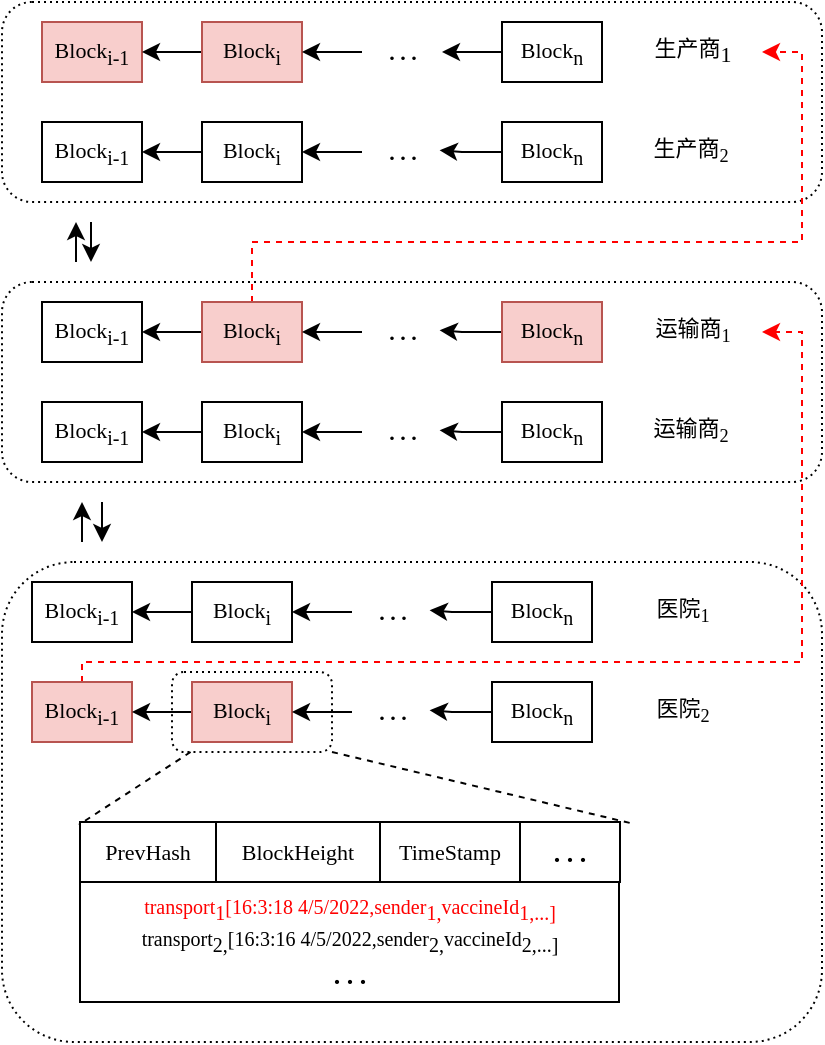 <mxfile version="20.5.3" type="github" pages="6">
  <diagram id="ZU3n9b4aCcOEFEOnBwjy" name="第 6 页">
    <mxGraphModel dx="696" dy="422" grid="1" gridSize="10" guides="1" tooltips="1" connect="1" arrows="1" fold="1" page="1" pageScale="1" pageWidth="827" pageHeight="1169" math="0" shadow="0">
      <root>
        <mxCell id="0" />
        <mxCell id="1" parent="0" />
        <mxCell id="Ioczy3RnFNxbS4WPxjZf-15" value="" style="rounded=1;whiteSpace=wrap;html=1;dashed=1;dashPattern=1 2;fontFamily=Times New Roman;fontSize=13;fillColor=none;" vertex="1" parent="1">
          <mxGeometry x="145" y="465" width="80" height="40" as="geometry" />
        </mxCell>
        <mxCell id="DaTxDR9sbjUL_TMJFFqE-55" value="" style="rounded=1;whiteSpace=wrap;html=1;fontFamily=Times New Roman;fontSize=11;fillColor=none;dashed=1;dashPattern=1 2;" vertex="1" parent="1">
          <mxGeometry x="60" y="410" width="410" height="240" as="geometry" />
        </mxCell>
        <mxCell id="DaTxDR9sbjUL_TMJFFqE-51" value="" style="rounded=1;whiteSpace=wrap;html=1;fontFamily=Times New Roman;fontSize=11;fillColor=none;dashed=1;dashPattern=1 2;" vertex="1" parent="1">
          <mxGeometry x="60" y="270" width="410" height="100" as="geometry" />
        </mxCell>
        <mxCell id="DaTxDR9sbjUL_TMJFFqE-46" value="" style="rounded=1;whiteSpace=wrap;html=1;fontFamily=Times New Roman;fontSize=11;fillColor=none;dashed=1;dashPattern=1 2;" vertex="1" parent="1">
          <mxGeometry x="60" y="130" width="410" height="100" as="geometry" />
        </mxCell>
        <mxCell id="DaTxDR9sbjUL_TMJFFqE-2" value="&lt;span style=&quot;font-family: &amp;quot;Times New Roman&amp;quot;; font-size: 11px;&quot;&gt;Block&lt;/span&gt;&lt;sub style=&quot;font-family: &amp;quot;Times New Roman&amp;quot;;&quot;&gt;i-1&lt;/sub&gt;" style="whiteSpace=wrap;html=1;fillColor=#f8cecc;strokeColor=#b85450;" vertex="1" parent="1">
          <mxGeometry x="80" y="140" width="50" height="30" as="geometry" />
        </mxCell>
        <mxCell id="DaTxDR9sbjUL_TMJFFqE-10" style="edgeStyle=orthogonalEdgeStyle;rounded=0;orthogonalLoop=1;jettySize=auto;html=1;fontFamily=Times New Roman;fontSize=11;" edge="1" parent="1" source="DaTxDR9sbjUL_TMJFFqE-4" target="DaTxDR9sbjUL_TMJFFqE-2">
          <mxGeometry relative="1" as="geometry" />
        </mxCell>
        <mxCell id="DaTxDR9sbjUL_TMJFFqE-4" value="&lt;span style=&quot;font-family: &amp;quot;Times New Roman&amp;quot;; font-size: 11px;&quot;&gt;Block&lt;/span&gt;&lt;sub style=&quot;font-family: &amp;quot;Times New Roman&amp;quot;;&quot;&gt;i&lt;/sub&gt;" style="whiteSpace=wrap;html=1;fillColor=#f8cecc;strokeColor=#b85450;" vertex="1" parent="1">
          <mxGeometry x="160" y="140" width="50" height="30" as="geometry" />
        </mxCell>
        <mxCell id="DaTxDR9sbjUL_TMJFFqE-49" style="edgeStyle=orthogonalEdgeStyle;rounded=0;orthogonalLoop=1;jettySize=auto;html=1;fontFamily=Times New Roman;fontSize=11;" edge="1" parent="1" source="DaTxDR9sbjUL_TMJFFqE-6" target="DaTxDR9sbjUL_TMJFFqE-7">
          <mxGeometry relative="1" as="geometry" />
        </mxCell>
        <mxCell id="DaTxDR9sbjUL_TMJFFqE-6" value="&lt;span style=&quot;font-family: &amp;quot;Times New Roman&amp;quot;; font-size: 11px;&quot;&gt;Block&lt;/span&gt;&lt;sub style=&quot;font-family: &amp;quot;Times New Roman&amp;quot;;&quot;&gt;n&lt;/sub&gt;" style="whiteSpace=wrap;html=1;" vertex="1" parent="1">
          <mxGeometry x="310" y="140" width="50" height="30" as="geometry" />
        </mxCell>
        <mxCell id="DaTxDR9sbjUL_TMJFFqE-9" style="edgeStyle=orthogonalEdgeStyle;rounded=0;orthogonalLoop=1;jettySize=auto;html=1;entryX=1;entryY=0.5;entryDx=0;entryDy=0;fontFamily=Times New Roman;fontSize=11;" edge="1" parent="1" source="DaTxDR9sbjUL_TMJFFqE-7" target="DaTxDR9sbjUL_TMJFFqE-4">
          <mxGeometry relative="1" as="geometry" />
        </mxCell>
        <mxCell id="DaTxDR9sbjUL_TMJFFqE-7" value="&lt;b&gt;&amp;nbsp;. . .&amp;nbsp;&lt;/b&gt;" style="text;html=1;align=center;verticalAlign=middle;resizable=0;points=[];autosize=1;strokeColor=none;fillColor=none;fontSize=11;fontFamily=Times New Roman;" vertex="1" parent="1">
          <mxGeometry x="240" y="140" width="40" height="30" as="geometry" />
        </mxCell>
        <mxCell id="DaTxDR9sbjUL_TMJFFqE-11" value="&lt;span style=&quot;font-family: &amp;quot;Times New Roman&amp;quot;; font-size: 11px;&quot;&gt;Block&lt;/span&gt;&lt;sub style=&quot;font-family: &amp;quot;Times New Roman&amp;quot;;&quot;&gt;i-1&lt;/sub&gt;" style="whiteSpace=wrap;html=1;" vertex="1" parent="1">
          <mxGeometry x="80" y="190" width="50" height="30" as="geometry" />
        </mxCell>
        <mxCell id="DaTxDR9sbjUL_TMJFFqE-12" style="edgeStyle=orthogonalEdgeStyle;rounded=0;orthogonalLoop=1;jettySize=auto;html=1;fontFamily=Times New Roman;fontSize=11;" edge="1" parent="1" source="DaTxDR9sbjUL_TMJFFqE-13" target="DaTxDR9sbjUL_TMJFFqE-11">
          <mxGeometry relative="1" as="geometry" />
        </mxCell>
        <mxCell id="DaTxDR9sbjUL_TMJFFqE-13" value="&lt;span style=&quot;font-family: &amp;quot;Times New Roman&amp;quot;; font-size: 11px;&quot;&gt;Block&lt;/span&gt;&lt;sub style=&quot;font-family: &amp;quot;Times New Roman&amp;quot;;&quot;&gt;i&lt;/sub&gt;" style="whiteSpace=wrap;html=1;" vertex="1" parent="1">
          <mxGeometry x="160" y="190" width="50" height="30" as="geometry" />
        </mxCell>
        <mxCell id="DaTxDR9sbjUL_TMJFFqE-14" style="edgeStyle=orthogonalEdgeStyle;rounded=0;orthogonalLoop=1;jettySize=auto;html=1;entryX=0.97;entryY=0.47;entryDx=0;entryDy=0;entryPerimeter=0;fontFamily=Times New Roman;fontSize=11;" edge="1" parent="1" source="DaTxDR9sbjUL_TMJFFqE-15" target="DaTxDR9sbjUL_TMJFFqE-17">
          <mxGeometry relative="1" as="geometry" />
        </mxCell>
        <mxCell id="DaTxDR9sbjUL_TMJFFqE-15" value="&lt;span style=&quot;font-family: &amp;quot;Times New Roman&amp;quot;; font-size: 11px;&quot;&gt;Block&lt;/span&gt;&lt;sub style=&quot;font-family: &amp;quot;Times New Roman&amp;quot;;&quot;&gt;n&lt;/sub&gt;" style="whiteSpace=wrap;html=1;" vertex="1" parent="1">
          <mxGeometry x="310" y="190" width="50" height="30" as="geometry" />
        </mxCell>
        <mxCell id="DaTxDR9sbjUL_TMJFFqE-16" style="edgeStyle=orthogonalEdgeStyle;rounded=0;orthogonalLoop=1;jettySize=auto;html=1;entryX=1;entryY=0.5;entryDx=0;entryDy=0;fontFamily=Times New Roman;fontSize=11;" edge="1" parent="1" source="DaTxDR9sbjUL_TMJFFqE-17" target="DaTxDR9sbjUL_TMJFFqE-13">
          <mxGeometry relative="1" as="geometry" />
        </mxCell>
        <mxCell id="DaTxDR9sbjUL_TMJFFqE-17" value="&lt;b&gt;&amp;nbsp;. . .&amp;nbsp;&lt;/b&gt;" style="text;html=1;align=center;verticalAlign=middle;resizable=0;points=[];autosize=1;strokeColor=none;fillColor=none;fontSize=11;fontFamily=Times New Roman;" vertex="1" parent="1">
          <mxGeometry x="240" y="190" width="40" height="30" as="geometry" />
        </mxCell>
        <mxCell id="DaTxDR9sbjUL_TMJFFqE-18" value="&lt;span style=&quot;font-family: &amp;quot;Times New Roman&amp;quot;; font-size: 11px;&quot;&gt;Block&lt;/span&gt;&lt;sub style=&quot;font-family: &amp;quot;Times New Roman&amp;quot;;&quot;&gt;i-1&lt;/sub&gt;" style="whiteSpace=wrap;html=1;" vertex="1" parent="1">
          <mxGeometry x="80" y="280" width="50" height="30" as="geometry" />
        </mxCell>
        <mxCell id="DaTxDR9sbjUL_TMJFFqE-19" style="edgeStyle=orthogonalEdgeStyle;rounded=0;orthogonalLoop=1;jettySize=auto;html=1;fontFamily=Times New Roman;fontSize=11;" edge="1" parent="1" source="DaTxDR9sbjUL_TMJFFqE-20" target="DaTxDR9sbjUL_TMJFFqE-18">
          <mxGeometry relative="1" as="geometry" />
        </mxCell>
        <mxCell id="DaTxDR9sbjUL_TMJFFqE-69" style="edgeStyle=orthogonalEdgeStyle;rounded=0;orthogonalLoop=1;jettySize=auto;html=1;dashed=1;strokeColor=#FF0000;fontFamily=Times New Roman;fontSize=11;" edge="1" parent="1" source="DaTxDR9sbjUL_TMJFFqE-20" target="DaTxDR9sbjUL_TMJFFqE-47">
          <mxGeometry relative="1" as="geometry">
            <Array as="points">
              <mxPoint x="185" y="250" />
              <mxPoint x="460" y="250" />
              <mxPoint x="460" y="155" />
            </Array>
          </mxGeometry>
        </mxCell>
        <mxCell id="DaTxDR9sbjUL_TMJFFqE-20" value="&lt;span style=&quot;font-family: &amp;quot;Times New Roman&amp;quot;; font-size: 11px;&quot;&gt;Block&lt;/span&gt;&lt;sub style=&quot;font-family: &amp;quot;Times New Roman&amp;quot;;&quot;&gt;i&lt;/sub&gt;" style="whiteSpace=wrap;html=1;fillColor=#f8cecc;strokeColor=#b85450;" vertex="1" parent="1">
          <mxGeometry x="160" y="280" width="50" height="30" as="geometry" />
        </mxCell>
        <mxCell id="DaTxDR9sbjUL_TMJFFqE-21" style="edgeStyle=orthogonalEdgeStyle;rounded=0;orthogonalLoop=1;jettySize=auto;html=1;entryX=0.97;entryY=0.47;entryDx=0;entryDy=0;entryPerimeter=0;fontFamily=Times New Roman;fontSize=11;" edge="1" parent="1" source="DaTxDR9sbjUL_TMJFFqE-22" target="DaTxDR9sbjUL_TMJFFqE-24">
          <mxGeometry relative="1" as="geometry" />
        </mxCell>
        <mxCell id="DaTxDR9sbjUL_TMJFFqE-22" value="&lt;span style=&quot;font-family: &amp;quot;Times New Roman&amp;quot;; font-size: 11px;&quot;&gt;Block&lt;/span&gt;&lt;sub style=&quot;font-family: &amp;quot;Times New Roman&amp;quot;;&quot;&gt;n&lt;/sub&gt;" style="whiteSpace=wrap;html=1;fillColor=#f8cecc;strokeColor=#b85450;" vertex="1" parent="1">
          <mxGeometry x="310" y="280" width="50" height="30" as="geometry" />
        </mxCell>
        <mxCell id="DaTxDR9sbjUL_TMJFFqE-23" style="edgeStyle=orthogonalEdgeStyle;rounded=0;orthogonalLoop=1;jettySize=auto;html=1;entryX=1;entryY=0.5;entryDx=0;entryDy=0;fontFamily=Times New Roman;fontSize=11;" edge="1" parent="1" source="DaTxDR9sbjUL_TMJFFqE-24" target="DaTxDR9sbjUL_TMJFFqE-20">
          <mxGeometry relative="1" as="geometry" />
        </mxCell>
        <mxCell id="DaTxDR9sbjUL_TMJFFqE-24" value="&lt;b&gt;&amp;nbsp;. . .&amp;nbsp;&lt;/b&gt;" style="text;html=1;align=center;verticalAlign=middle;resizable=0;points=[];autosize=1;strokeColor=none;fillColor=none;fontSize=11;fontFamily=Times New Roman;" vertex="1" parent="1">
          <mxGeometry x="240" y="280" width="40" height="30" as="geometry" />
        </mxCell>
        <mxCell id="DaTxDR9sbjUL_TMJFFqE-25" value="&lt;span style=&quot;font-family: &amp;quot;Times New Roman&amp;quot;; font-size: 11px;&quot;&gt;Block&lt;/span&gt;&lt;sub style=&quot;font-family: &amp;quot;Times New Roman&amp;quot;;&quot;&gt;i-1&lt;/sub&gt;" style="whiteSpace=wrap;html=1;" vertex="1" parent="1">
          <mxGeometry x="80" y="330" width="50" height="30" as="geometry" />
        </mxCell>
        <mxCell id="DaTxDR9sbjUL_TMJFFqE-26" style="edgeStyle=orthogonalEdgeStyle;rounded=0;orthogonalLoop=1;jettySize=auto;html=1;fontFamily=Times New Roman;fontSize=11;" edge="1" parent="1" source="DaTxDR9sbjUL_TMJFFqE-27" target="DaTxDR9sbjUL_TMJFFqE-25">
          <mxGeometry relative="1" as="geometry" />
        </mxCell>
        <mxCell id="DaTxDR9sbjUL_TMJFFqE-27" value="&lt;span style=&quot;font-family: &amp;quot;Times New Roman&amp;quot;; font-size: 11px;&quot;&gt;Block&lt;/span&gt;&lt;sub style=&quot;font-family: &amp;quot;Times New Roman&amp;quot;;&quot;&gt;i&lt;/sub&gt;" style="whiteSpace=wrap;html=1;" vertex="1" parent="1">
          <mxGeometry x="160" y="330" width="50" height="30" as="geometry" />
        </mxCell>
        <mxCell id="DaTxDR9sbjUL_TMJFFqE-28" style="edgeStyle=orthogonalEdgeStyle;rounded=0;orthogonalLoop=1;jettySize=auto;html=1;entryX=0.97;entryY=0.47;entryDx=0;entryDy=0;entryPerimeter=0;fontFamily=Times New Roman;fontSize=11;" edge="1" parent="1" source="DaTxDR9sbjUL_TMJFFqE-29" target="DaTxDR9sbjUL_TMJFFqE-31">
          <mxGeometry relative="1" as="geometry" />
        </mxCell>
        <mxCell id="DaTxDR9sbjUL_TMJFFqE-29" value="&lt;span style=&quot;font-family: &amp;quot;Times New Roman&amp;quot;; font-size: 11px;&quot;&gt;Block&lt;/span&gt;&lt;sub style=&quot;font-family: &amp;quot;Times New Roman&amp;quot;;&quot;&gt;n&lt;/sub&gt;" style="whiteSpace=wrap;html=1;" vertex="1" parent="1">
          <mxGeometry x="310" y="330" width="50" height="30" as="geometry" />
        </mxCell>
        <mxCell id="DaTxDR9sbjUL_TMJFFqE-30" style="edgeStyle=orthogonalEdgeStyle;rounded=0;orthogonalLoop=1;jettySize=auto;html=1;entryX=1;entryY=0.5;entryDx=0;entryDy=0;fontFamily=Times New Roman;fontSize=11;" edge="1" parent="1" source="DaTxDR9sbjUL_TMJFFqE-31" target="DaTxDR9sbjUL_TMJFFqE-27">
          <mxGeometry relative="1" as="geometry" />
        </mxCell>
        <mxCell id="DaTxDR9sbjUL_TMJFFqE-31" value="&lt;b&gt;&amp;nbsp;. . .&amp;nbsp;&lt;/b&gt;" style="text;html=1;align=center;verticalAlign=middle;resizable=0;points=[];autosize=1;strokeColor=none;fillColor=none;fontSize=11;fontFamily=Times New Roman;" vertex="1" parent="1">
          <mxGeometry x="240" y="330" width="40" height="30" as="geometry" />
        </mxCell>
        <mxCell id="DaTxDR9sbjUL_TMJFFqE-65" style="edgeStyle=orthogonalEdgeStyle;rounded=0;orthogonalLoop=1;jettySize=auto;html=1;dashed=1;strokeColor=#FF0000;fontFamily=Times New Roman;fontSize=11;exitX=0.5;exitY=0;exitDx=0;exitDy=0;" edge="1" parent="1" source="DaTxDR9sbjUL_TMJFFqE-39" target="DaTxDR9sbjUL_TMJFFqE-52">
          <mxGeometry relative="1" as="geometry">
            <Array as="points">
              <mxPoint x="100" y="460" />
              <mxPoint x="460" y="460" />
              <mxPoint x="460" y="295" />
            </Array>
          </mxGeometry>
        </mxCell>
        <mxCell id="DaTxDR9sbjUL_TMJFFqE-32" value="&lt;span style=&quot;font-family: &amp;quot;Times New Roman&amp;quot;; font-size: 11px;&quot;&gt;Block&lt;/span&gt;&lt;sub style=&quot;font-family: &amp;quot;Times New Roman&amp;quot;;&quot;&gt;i-1&lt;/sub&gt;" style="whiteSpace=wrap;html=1;" vertex="1" parent="1">
          <mxGeometry x="75" y="420" width="50" height="30" as="geometry" />
        </mxCell>
        <mxCell id="DaTxDR9sbjUL_TMJFFqE-33" style="edgeStyle=orthogonalEdgeStyle;rounded=0;orthogonalLoop=1;jettySize=auto;html=1;fontFamily=Times New Roman;fontSize=11;" edge="1" parent="1" source="DaTxDR9sbjUL_TMJFFqE-34" target="DaTxDR9sbjUL_TMJFFqE-32">
          <mxGeometry relative="1" as="geometry" />
        </mxCell>
        <mxCell id="DaTxDR9sbjUL_TMJFFqE-34" value="&lt;span style=&quot;font-family: &amp;quot;Times New Roman&amp;quot;; font-size: 11px;&quot;&gt;Block&lt;/span&gt;&lt;sub style=&quot;font-family: &amp;quot;Times New Roman&amp;quot;;&quot;&gt;i&lt;/sub&gt;" style="whiteSpace=wrap;html=1;" vertex="1" parent="1">
          <mxGeometry x="155" y="420" width="50" height="30" as="geometry" />
        </mxCell>
        <mxCell id="DaTxDR9sbjUL_TMJFFqE-35" style="edgeStyle=orthogonalEdgeStyle;rounded=0;orthogonalLoop=1;jettySize=auto;html=1;entryX=0.97;entryY=0.47;entryDx=0;entryDy=0;entryPerimeter=0;fontFamily=Times New Roman;fontSize=11;" edge="1" parent="1" source="DaTxDR9sbjUL_TMJFFqE-36" target="DaTxDR9sbjUL_TMJFFqE-38">
          <mxGeometry relative="1" as="geometry" />
        </mxCell>
        <mxCell id="DaTxDR9sbjUL_TMJFFqE-36" value="&lt;span style=&quot;font-family: &amp;quot;Times New Roman&amp;quot;; font-size: 11px;&quot;&gt;Block&lt;/span&gt;&lt;sub style=&quot;font-family: &amp;quot;Times New Roman&amp;quot;;&quot;&gt;n&lt;/sub&gt;" style="whiteSpace=wrap;html=1;" vertex="1" parent="1">
          <mxGeometry x="305" y="420" width="50" height="30" as="geometry" />
        </mxCell>
        <mxCell id="DaTxDR9sbjUL_TMJFFqE-37" style="edgeStyle=orthogonalEdgeStyle;rounded=0;orthogonalLoop=1;jettySize=auto;html=1;entryX=1;entryY=0.5;entryDx=0;entryDy=0;fontFamily=Times New Roman;fontSize=11;" edge="1" parent="1" source="DaTxDR9sbjUL_TMJFFqE-38" target="DaTxDR9sbjUL_TMJFFqE-34">
          <mxGeometry relative="1" as="geometry" />
        </mxCell>
        <mxCell id="DaTxDR9sbjUL_TMJFFqE-38" value="&lt;b&gt;&amp;nbsp;. . .&amp;nbsp;&lt;/b&gt;" style="text;html=1;align=center;verticalAlign=middle;resizable=0;points=[];autosize=1;strokeColor=none;fillColor=none;fontSize=11;fontFamily=Times New Roman;" vertex="1" parent="1">
          <mxGeometry x="235" y="420" width="40" height="30" as="geometry" />
        </mxCell>
        <mxCell id="DaTxDR9sbjUL_TMJFFqE-39" value="&lt;span style=&quot;font-family: &amp;quot;Times New Roman&amp;quot;; font-size: 11px;&quot;&gt;Block&lt;/span&gt;&lt;sub style=&quot;font-family: &amp;quot;Times New Roman&amp;quot;;&quot;&gt;i-1&lt;/sub&gt;" style="whiteSpace=wrap;html=1;fillColor=#f8cecc;strokeColor=#b85450;" vertex="1" parent="1">
          <mxGeometry x="75" y="470" width="50" height="30" as="geometry" />
        </mxCell>
        <mxCell id="DaTxDR9sbjUL_TMJFFqE-40" style="edgeStyle=orthogonalEdgeStyle;rounded=0;orthogonalLoop=1;jettySize=auto;html=1;fontFamily=Times New Roman;fontSize=11;" edge="1" parent="1" source="DaTxDR9sbjUL_TMJFFqE-41" target="DaTxDR9sbjUL_TMJFFqE-39">
          <mxGeometry relative="1" as="geometry" />
        </mxCell>
        <mxCell id="DaTxDR9sbjUL_TMJFFqE-41" value="&lt;span style=&quot;font-family: &amp;quot;Times New Roman&amp;quot;; font-size: 11px;&quot;&gt;Block&lt;/span&gt;&lt;sub style=&quot;font-family: &amp;quot;Times New Roman&amp;quot;;&quot;&gt;i&lt;/sub&gt;" style="whiteSpace=wrap;html=1;fillColor=#f8cecc;strokeColor=#b85450;" vertex="1" parent="1">
          <mxGeometry x="155" y="470" width="50" height="30" as="geometry" />
        </mxCell>
        <mxCell id="DaTxDR9sbjUL_TMJFFqE-42" style="edgeStyle=orthogonalEdgeStyle;rounded=0;orthogonalLoop=1;jettySize=auto;html=1;entryX=0.97;entryY=0.47;entryDx=0;entryDy=0;entryPerimeter=0;fontFamily=Times New Roman;fontSize=11;" edge="1" parent="1" source="DaTxDR9sbjUL_TMJFFqE-43" target="DaTxDR9sbjUL_TMJFFqE-45">
          <mxGeometry relative="1" as="geometry" />
        </mxCell>
        <mxCell id="DaTxDR9sbjUL_TMJFFqE-43" value="&lt;span style=&quot;font-family: &amp;quot;Times New Roman&amp;quot;; font-size: 11px;&quot;&gt;Block&lt;/span&gt;&lt;sub style=&quot;font-family: &amp;quot;Times New Roman&amp;quot;;&quot;&gt;n&lt;/sub&gt;" style="whiteSpace=wrap;html=1;" vertex="1" parent="1">
          <mxGeometry x="305" y="470" width="50" height="30" as="geometry" />
        </mxCell>
        <mxCell id="DaTxDR9sbjUL_TMJFFqE-44" style="edgeStyle=orthogonalEdgeStyle;rounded=0;orthogonalLoop=1;jettySize=auto;html=1;entryX=1;entryY=0.5;entryDx=0;entryDy=0;fontFamily=Times New Roman;fontSize=11;" edge="1" parent="1" source="DaTxDR9sbjUL_TMJFFqE-45" target="DaTxDR9sbjUL_TMJFFqE-41">
          <mxGeometry relative="1" as="geometry" />
        </mxCell>
        <mxCell id="DaTxDR9sbjUL_TMJFFqE-45" value="&lt;b&gt;&amp;nbsp;. . .&amp;nbsp;&lt;/b&gt;" style="text;html=1;align=center;verticalAlign=middle;resizable=0;points=[];autosize=1;strokeColor=none;fillColor=none;fontSize=11;fontFamily=Times New Roman;" vertex="1" parent="1">
          <mxGeometry x="235" y="470" width="40" height="30" as="geometry" />
        </mxCell>
        <mxCell id="DaTxDR9sbjUL_TMJFFqE-47" value="&lt;font style=&quot;font-size: 11px;&quot;&gt;生产商&lt;sub style=&quot;font-size: 11px;&quot;&gt;1&lt;/sub&gt;&lt;/font&gt;" style="text;html=1;align=center;verticalAlign=middle;resizable=0;points=[];autosize=1;strokeColor=none;fillColor=none;fontSize=11;fontFamily=Times New Roman;" vertex="1" parent="1">
          <mxGeometry x="370" y="140" width="70" height="30" as="geometry" />
        </mxCell>
        <mxCell id="DaTxDR9sbjUL_TMJFFqE-50" value="生产商&lt;sub&gt;2&lt;/sub&gt;" style="text;html=1;align=center;verticalAlign=middle;resizable=0;points=[];autosize=1;strokeColor=none;fillColor=none;fontSize=11;fontFamily=Times New Roman;" vertex="1" parent="1">
          <mxGeometry x="369" y="190" width="70" height="30" as="geometry" />
        </mxCell>
        <mxCell id="DaTxDR9sbjUL_TMJFFqE-52" value="运输商&lt;sub&gt;1&lt;/sub&gt;" style="text;html=1;align=center;verticalAlign=middle;resizable=0;points=[];autosize=1;strokeColor=none;fillColor=none;fontSize=11;fontFamily=Times New Roman;" vertex="1" parent="1">
          <mxGeometry x="370" y="280" width="70" height="30" as="geometry" />
        </mxCell>
        <mxCell id="DaTxDR9sbjUL_TMJFFqE-53" value="运输商&lt;sub&gt;2&lt;/sub&gt;" style="text;html=1;align=center;verticalAlign=middle;resizable=0;points=[];autosize=1;strokeColor=none;fillColor=none;fontSize=11;fontFamily=Times New Roman;" vertex="1" parent="1">
          <mxGeometry x="369" y="330" width="70" height="30" as="geometry" />
        </mxCell>
        <mxCell id="DaTxDR9sbjUL_TMJFFqE-56" value="医院&lt;sub&gt;1&lt;/sub&gt;" style="text;html=1;align=center;verticalAlign=middle;resizable=0;points=[];autosize=1;strokeColor=none;fillColor=none;fontSize=11;fontFamily=Times New Roman;" vertex="1" parent="1">
          <mxGeometry x="375" y="420" width="50" height="30" as="geometry" />
        </mxCell>
        <mxCell id="DaTxDR9sbjUL_TMJFFqE-57" value="医院&lt;sub&gt;2&lt;/sub&gt;" style="text;html=1;align=center;verticalAlign=middle;resizable=0;points=[];autosize=1;strokeColor=none;fillColor=none;fontSize=11;fontFamily=Times New Roman;" vertex="1" parent="1">
          <mxGeometry x="375" y="470" width="50" height="30" as="geometry" />
        </mxCell>
        <mxCell id="Ioczy3RnFNxbS4WPxjZf-2" value="" style="shape=table;startSize=0;container=1;collapsible=0;childLayout=tableLayout;rounded=1;labelBorderColor=#FFFFFF;fontFamily=Times New Roman;fontSize=11;" vertex="1" parent="1">
          <mxGeometry x="99" y="540" width="270" height="30" as="geometry" />
        </mxCell>
        <mxCell id="Ioczy3RnFNxbS4WPxjZf-3" value="" style="shape=tableRow;horizontal=0;startSize=0;swimlaneHead=0;swimlaneBody=0;top=0;left=0;bottom=0;right=0;collapsible=0;dropTarget=0;fillColor=none;points=[[0,0.5],[1,0.5]];portConstraint=eastwest;rounded=1;dashed=1;labelBorderColor=#FFFFFF;fontFamily=Times New Roman;fontSize=11;" vertex="1" parent="Ioczy3RnFNxbS4WPxjZf-2">
          <mxGeometry width="270" height="30" as="geometry" />
        </mxCell>
        <mxCell id="Ioczy3RnFNxbS4WPxjZf-4" value="PrevHash" style="shape=partialRectangle;html=1;whiteSpace=wrap;connectable=0;overflow=hidden;fillColor=none;top=0;left=0;bottom=0;right=0;pointerEvents=1;rounded=1;dashed=1;labelBorderColor=#FFFFFF;fontFamily=Times New Roman;fontSize=11;" vertex="1" parent="Ioczy3RnFNxbS4WPxjZf-3">
          <mxGeometry width="68" height="30" as="geometry">
            <mxRectangle width="68" height="30" as="alternateBounds" />
          </mxGeometry>
        </mxCell>
        <mxCell id="Ioczy3RnFNxbS4WPxjZf-5" value="BlockHeight" style="shape=partialRectangle;html=1;whiteSpace=wrap;connectable=0;overflow=hidden;fillColor=none;top=0;left=0;bottom=0;right=0;pointerEvents=1;rounded=1;dashed=1;labelBorderColor=#FFFFFF;fontFamily=Times New Roman;fontSize=11;" vertex="1" parent="Ioczy3RnFNxbS4WPxjZf-3">
          <mxGeometry x="68" width="82" height="30" as="geometry">
            <mxRectangle width="82" height="30" as="alternateBounds" />
          </mxGeometry>
        </mxCell>
        <mxCell id="Ioczy3RnFNxbS4WPxjZf-6" value="TimeStamp" style="shape=partialRectangle;html=1;whiteSpace=wrap;connectable=0;overflow=hidden;fillColor=none;top=0;left=0;bottom=0;right=0;pointerEvents=1;rounded=1;dashed=1;labelBorderColor=#FFFFFF;fontFamily=Times New Roman;fontSize=11;" vertex="1" parent="Ioczy3RnFNxbS4WPxjZf-3">
          <mxGeometry x="150" width="70" height="30" as="geometry">
            <mxRectangle width="70" height="30" as="alternateBounds" />
          </mxGeometry>
        </mxCell>
        <mxCell id="Ioczy3RnFNxbS4WPxjZf-7" value="&lt;b&gt;&lt;font style=&quot;font-size: 13px;&quot;&gt;. . .&lt;/font&gt;&lt;/b&gt;" style="shape=partialRectangle;html=1;whiteSpace=wrap;connectable=0;overflow=hidden;fillColor=none;top=0;left=0;bottom=0;right=0;pointerEvents=1;rounded=1;dashed=1;labelBorderColor=#FFFFFF;fontFamily=Times New Roman;fontSize=11;" vertex="1" parent="Ioczy3RnFNxbS4WPxjZf-3">
          <mxGeometry x="220" width="50" height="30" as="geometry">
            <mxRectangle width="50" height="30" as="alternateBounds" />
          </mxGeometry>
        </mxCell>
        <mxCell id="Ioczy3RnFNxbS4WPxjZf-8" value="" style="shape=table;startSize=0;container=1;collapsible=0;childLayout=tableLayout;rounded=1;labelBorderColor=#FFFFFF;fontFamily=Times New Roman;fontSize=11;" vertex="1" parent="1">
          <mxGeometry x="99" y="570" width="269.5" height="60" as="geometry" />
        </mxCell>
        <mxCell id="Ioczy3RnFNxbS4WPxjZf-9" value="" style="shape=tableRow;horizontal=0;startSize=0;swimlaneHead=0;swimlaneBody=0;top=0;left=0;bottom=0;right=0;collapsible=0;dropTarget=0;fillColor=none;points=[[0,0.5],[1,0.5]];portConstraint=eastwest;rounded=1;labelBorderColor=#FFFFFF;fontFamily=Times New Roman;fontSize=11;" vertex="1" parent="Ioczy3RnFNxbS4WPxjZf-8">
          <mxGeometry width="269.5" height="60" as="geometry" />
        </mxCell>
        <mxCell id="Ioczy3RnFNxbS4WPxjZf-10" value="&lt;font color=&quot;#ff0000&quot;&gt;&lt;span style=&quot;font-size: 10px;&quot;&gt;transport&lt;/span&gt;&lt;sub style=&quot;font-size: 10px;&quot;&gt;1&lt;/sub&gt;&lt;span style=&quot;font-size: 10px;&quot;&gt;[&lt;/span&gt;&lt;span style=&quot;font-size: 10px;&quot;&gt;16:3:18&amp;nbsp;&lt;/span&gt;&lt;span style=&quot;font-size: 10px;&quot;&gt;4/5/2022,&lt;/span&gt;&lt;span style=&quot;font-size: 10px;&quot;&gt;sender&lt;/span&gt;&lt;sub style=&quot;font-size: 10px;&quot;&gt;1,&lt;/sub&gt;&lt;span style=&quot;font-size: 10px;&quot;&gt;vaccineId&lt;/span&gt;&lt;/font&gt;&lt;sub style=&quot;font-size: 10px;&quot;&gt;&lt;font color=&quot;#ff0000&quot;&gt;1,...]&lt;/font&gt;&lt;br&gt;&lt;/sub&gt;&lt;span style=&quot;font-size: 10px;&quot;&gt;transport&lt;/span&gt;&lt;sub style=&quot;font-size: 10px;&quot;&gt;2,&lt;/sub&gt;&lt;span style=&quot;font-size: 10px;&quot;&gt;[&lt;/span&gt;&lt;span style=&quot;font-size: 10px;&quot;&gt;16:3:16&amp;nbsp;&lt;/span&gt;&lt;span style=&quot;font-size: 10px;&quot;&gt;4/5/2022,&lt;/span&gt;&lt;span style=&quot;font-size: 10px;&quot;&gt;sender&lt;/span&gt;&lt;sub style=&quot;font-size: 10px;&quot;&gt;2,&lt;/sub&gt;&lt;span style=&quot;font-size: 10px;&quot;&gt;vaccineId&lt;/span&gt;&lt;sub style=&quot;font-size: 10px;&quot;&gt;2,...]&lt;br&gt;&lt;/sub&gt;&lt;sub style=&quot;&quot;&gt;&lt;b style=&quot;&quot;&gt;&lt;font style=&quot;font-size: 13px;&quot;&gt;. . .&lt;/font&gt;&lt;/b&gt;&lt;br&gt;&lt;/sub&gt;" style="shape=partialRectangle;html=1;whiteSpace=wrap;connectable=0;overflow=hidden;fillColor=none;top=0;left=0;bottom=0;right=0;pointerEvents=1;rounded=1;labelBorderColor=#FFFFFF;fontFamily=Times New Roman;fontSize=11;" vertex="1" parent="Ioczy3RnFNxbS4WPxjZf-9">
          <mxGeometry width="270" height="60" as="geometry">
            <mxRectangle width="270" height="60" as="alternateBounds" />
          </mxGeometry>
        </mxCell>
        <mxCell id="Ioczy3RnFNxbS4WPxjZf-16" style="edgeStyle=none;rounded=0;orthogonalLoop=1;jettySize=auto;html=1;entryX=-0.002;entryY=0.046;entryDx=0;entryDy=0;entryPerimeter=0;dashed=1;strokeColor=#000000;fontFamily=Times New Roman;fontSize=13;endArrow=none;endFill=0;" edge="1" parent="1" source="Ioczy3RnFNxbS4WPxjZf-15" target="Ioczy3RnFNxbS4WPxjZf-3">
          <mxGeometry relative="1" as="geometry" />
        </mxCell>
        <mxCell id="Ioczy3RnFNxbS4WPxjZf-17" style="edgeStyle=none;rounded=0;orthogonalLoop=1;jettySize=auto;html=1;entryX=1.018;entryY=0.015;entryDx=0;entryDy=0;entryPerimeter=0;dashed=1;strokeColor=#000000;fontFamily=Times New Roman;fontSize=13;exitX=1;exitY=1;exitDx=0;exitDy=0;endArrow=none;endFill=0;" edge="1" parent="1" source="Ioczy3RnFNxbS4WPxjZf-15" target="Ioczy3RnFNxbS4WPxjZf-3">
          <mxGeometry relative="1" as="geometry" />
        </mxCell>
        <mxCell id="Ioczy3RnFNxbS4WPxjZf-19" value="" style="endArrow=classic;html=1;rounded=0;strokeColor=#000000;fontFamily=Times New Roman;fontSize=13;fontColor=#000000;" edge="1" parent="1">
          <mxGeometry width="50" height="50" relative="1" as="geometry">
            <mxPoint x="97" y="260" as="sourcePoint" />
            <mxPoint x="97" y="240" as="targetPoint" />
          </mxGeometry>
        </mxCell>
        <mxCell id="Ioczy3RnFNxbS4WPxjZf-20" value="" style="endArrow=classic;html=1;rounded=0;strokeColor=#000000;fontFamily=Times New Roman;fontSize=13;fontColor=#000000;" edge="1" parent="1">
          <mxGeometry width="50" height="50" relative="1" as="geometry">
            <mxPoint x="100" y="400" as="sourcePoint" />
            <mxPoint x="100" y="380" as="targetPoint" />
          </mxGeometry>
        </mxCell>
        <mxCell id="Ioczy3RnFNxbS4WPxjZf-21" value="" style="endArrow=classic;html=1;rounded=0;strokeColor=#000000;fontFamily=Times New Roman;fontSize=13;fontColor=#000000;" edge="1" parent="1">
          <mxGeometry width="50" height="50" relative="1" as="geometry">
            <mxPoint x="104.5" y="240" as="sourcePoint" />
            <mxPoint x="104.5" y="260" as="targetPoint" />
          </mxGeometry>
        </mxCell>
        <mxCell id="Ioczy3RnFNxbS4WPxjZf-22" value="" style="endArrow=classic;html=1;rounded=0;strokeColor=#000000;fontFamily=Times New Roman;fontSize=13;fontColor=#000000;" edge="1" parent="1">
          <mxGeometry width="50" height="50" relative="1" as="geometry">
            <mxPoint x="110" y="380" as="sourcePoint" />
            <mxPoint x="110" y="400" as="targetPoint" />
          </mxGeometry>
        </mxCell>
      </root>
    </mxGraphModel>
  </diagram>
  <diagram id="EEWwwwGxgyMunJMrgCb3" name="第 1 页">
    <mxGraphModel dx="1523" dy="422" grid="1" gridSize="10" guides="1" tooltips="1" connect="1" arrows="1" fold="1" page="1" pageScale="1" pageWidth="827" pageHeight="1169" math="0" shadow="0">
      <root>
        <mxCell id="0" />
        <mxCell id="1" parent="0" />
        <mxCell id="hYyxx5VwHNjvZ7O9xcxA-119" value="" style="rounded=1;whiteSpace=wrap;html=1;labelBorderColor=#FFFFFF;fontFamily=Times New Roman;fontSize=11;textOpacity=70;dashed=1;dashPattern=1 2;" parent="1" vertex="1">
          <mxGeometry x="-525.5" y="452.5" width="75.5" height="45" as="geometry" />
        </mxCell>
        <mxCell id="hYyxx5VwHNjvZ7O9xcxA-84" value="" style="shape=table;startSize=0;container=1;collapsible=0;childLayout=tableLayout;fontSize=10;fontFamily=Times New Roman;rounded=1;" parent="1" vertex="1">
          <mxGeometry x="-691" y="670" width="400" height="90" as="geometry" />
        </mxCell>
        <mxCell id="hYyxx5VwHNjvZ7O9xcxA-85" value="" style="shape=tableRow;horizontal=0;startSize=0;swimlaneHead=0;swimlaneBody=0;top=0;left=0;bottom=0;right=0;collapsible=0;dropTarget=0;fillColor=none;points=[[0,0.5],[1,0.5]];portConstraint=eastwest;rounded=1;" parent="hYyxx5VwHNjvZ7O9xcxA-84" vertex="1">
          <mxGeometry width="400" height="30" as="geometry" />
        </mxCell>
        <mxCell id="hYyxx5VwHNjvZ7O9xcxA-86" value="&lt;span style=&quot;font-size: 10px;&quot; lang=&quot;EN-US&quot;&gt;transport&lt;/span&gt;" style="shape=partialRectangle;html=1;whiteSpace=wrap;connectable=0;overflow=hidden;fillColor=none;top=0;left=0;bottom=0;right=0;pointerEvents=1;fontSize=10;fontFamily=Times New Roman;rounded=1;" parent="hYyxx5VwHNjvZ7O9xcxA-85" vertex="1">
          <mxGeometry width="50" height="30" as="geometry">
            <mxRectangle width="50" height="30" as="alternateBounds" />
          </mxGeometry>
        </mxCell>
        <mxCell id="hYyxx5VwHNjvZ7O9xcxA-87" value="Ts" style="shape=partialRectangle;html=1;whiteSpace=wrap;connectable=0;overflow=hidden;fillColor=none;top=0;left=0;bottom=0;right=0;pointerEvents=1;fontSize=10;fontFamily=Times New Roman;rounded=1;" parent="hYyxx5VwHNjvZ7O9xcxA-85" vertex="1">
          <mxGeometry x="50" width="50" height="30" as="geometry">
            <mxRectangle width="50" height="30" as="alternateBounds" />
          </mxGeometry>
        </mxCell>
        <mxCell id="hYyxx5VwHNjvZ7O9xcxA-88" value="SendID" style="shape=partialRectangle;html=1;whiteSpace=wrap;connectable=0;overflow=hidden;fillColor=none;top=0;left=0;bottom=0;right=0;pointerEvents=1;fontSize=10;fontFamily=Times New Roman;rounded=1;" parent="hYyxx5VwHNjvZ7O9xcxA-85" vertex="1">
          <mxGeometry x="100" width="50" height="30" as="geometry">
            <mxRectangle width="50" height="30" as="alternateBounds" />
          </mxGeometry>
        </mxCell>
        <mxCell id="hYyxx5VwHNjvZ7O9xcxA-89" value="&lt;span style=&quot;font-size: 10px;&quot;&gt;vaccineId&lt;/span&gt;" style="shape=partialRectangle;html=1;whiteSpace=wrap;connectable=0;overflow=hidden;fillColor=none;top=0;left=0;bottom=0;right=0;pointerEvents=1;fontSize=10;fontFamily=Times New Roman;rounded=1;" parent="hYyxx5VwHNjvZ7O9xcxA-85" vertex="1">
          <mxGeometry x="150" width="60" height="30" as="geometry">
            <mxRectangle width="60" height="30" as="alternateBounds" />
          </mxGeometry>
        </mxCell>
        <mxCell id="hYyxx5VwHNjvZ7O9xcxA-90" value="&lt;span style=&quot;font-size: 10px;&quot; lang=&quot;EN-US&quot;&gt;hospital&lt;/span&gt;" style="shape=partialRectangle;html=1;whiteSpace=wrap;connectable=0;overflow=hidden;fillColor=none;top=0;left=0;bottom=0;right=0;pointerEvents=1;fontSize=10;fontFamily=Times New Roman;rounded=1;" parent="hYyxx5VwHNjvZ7O9xcxA-85" vertex="1">
          <mxGeometry x="210" width="50" height="30" as="geometry">
            <mxRectangle width="50" height="30" as="alternateBounds" />
          </mxGeometry>
        </mxCell>
        <mxCell id="hYyxx5VwHNjvZ7O9xcxA-91" value="&lt;font style=&quot;font-size: 11px;&quot; face=&quot;Times New Roman&quot;&gt;temp&lt;/font&gt;" style="shape=partialRectangle;html=1;whiteSpace=wrap;connectable=0;overflow=hidden;fillColor=none;top=0;left=0;bottom=0;right=0;pointerEvents=1;rounded=1;" parent="hYyxx5VwHNjvZ7O9xcxA-85" vertex="1">
          <mxGeometry x="260" width="40" height="30" as="geometry">
            <mxRectangle width="40" height="30" as="alternateBounds" />
          </mxGeometry>
        </mxCell>
        <mxCell id="hYyxx5VwHNjvZ7O9xcxA-92" value="&lt;font face=&quot;Times New Roman&quot;&gt;vehicle&lt;/font&gt;" style="shape=partialRectangle;html=1;whiteSpace=wrap;connectable=0;overflow=hidden;fillColor=none;top=0;left=0;bottom=0;right=0;pointerEvents=1;rounded=1;" parent="hYyxx5VwHNjvZ7O9xcxA-85" vertex="1">
          <mxGeometry x="300" width="50" height="30" as="geometry">
            <mxRectangle width="50" height="30" as="alternateBounds" />
          </mxGeometry>
        </mxCell>
        <mxCell id="hYyxx5VwHNjvZ7O9xcxA-93" value="&lt;b&gt;. . .&lt;/b&gt;" style="shape=partialRectangle;html=1;whiteSpace=wrap;connectable=0;overflow=hidden;fillColor=none;top=0;left=0;bottom=0;right=0;pointerEvents=1;rounded=1;" parent="hYyxx5VwHNjvZ7O9xcxA-85" vertex="1">
          <mxGeometry x="350" width="50" height="30" as="geometry">
            <mxRectangle width="50" height="30" as="alternateBounds" />
          </mxGeometry>
        </mxCell>
        <mxCell id="hYyxx5VwHNjvZ7O9xcxA-141" value="" style="shape=tableRow;horizontal=0;startSize=0;swimlaneHead=0;swimlaneBody=0;top=0;left=0;bottom=0;right=0;collapsible=0;dropTarget=0;fillColor=none;points=[[0,0.5],[1,0.5]];portConstraint=eastwest;fontSize=11;rounded=1;" parent="hYyxx5VwHNjvZ7O9xcxA-84" vertex="1">
          <mxGeometry y="30" width="400" height="30" as="geometry" />
        </mxCell>
        <mxCell id="hYyxx5VwHNjvZ7O9xcxA-142" value="&lt;font style=&quot;font-size: 10px;&quot;&gt;&lt;span style=&quot;font-size: 10px;&quot; lang=&quot;EN-US&quot;&gt;transport&lt;sub&gt;1&lt;/sub&gt;&lt;/span&gt;&lt;br style=&quot;font-size: 10px;&quot;&gt;&lt;/font&gt;" style="shape=partialRectangle;html=1;whiteSpace=wrap;connectable=0;overflow=hidden;fillColor=none;top=0;left=0;bottom=0;right=0;pointerEvents=1;fontSize=10;fontFamily=Times New Roman;rounded=1;" parent="hYyxx5VwHNjvZ7O9xcxA-141" vertex="1">
          <mxGeometry width="50" height="30" as="geometry">
            <mxRectangle width="50" height="30" as="alternateBounds" />
          </mxGeometry>
        </mxCell>
        <mxCell id="hYyxx5VwHNjvZ7O9xcxA-143" value="16:3:18&lt;br style=&quot;font-size: 10px;&quot;&gt;4/5/2022" style="shape=partialRectangle;html=1;whiteSpace=wrap;connectable=0;overflow=hidden;fillColor=none;top=0;left=0;bottom=0;right=0;pointerEvents=1;fontSize=10;fontFamily=Times New Roman;rounded=1;" parent="hYyxx5VwHNjvZ7O9xcxA-141" vertex="1">
          <mxGeometry x="50" width="50" height="30" as="geometry">
            <mxRectangle width="50" height="30" as="alternateBounds" />
          </mxGeometry>
        </mxCell>
        <mxCell id="hYyxx5VwHNjvZ7O9xcxA-144" value="sender&lt;sub style=&quot;font-size: 10px;&quot;&gt;1&lt;/sub&gt;" style="shape=partialRectangle;html=1;whiteSpace=wrap;connectable=0;overflow=hidden;fillColor=none;top=0;left=0;bottom=0;right=0;pointerEvents=1;fontSize=10;fontFamily=Times New Roman;rounded=1;" parent="hYyxx5VwHNjvZ7O9xcxA-141" vertex="1">
          <mxGeometry x="100" width="50" height="30" as="geometry">
            <mxRectangle width="50" height="30" as="alternateBounds" />
          </mxGeometry>
        </mxCell>
        <mxCell id="hYyxx5VwHNjvZ7O9xcxA-145" value="&lt;span style=&quot;font-size: 10px;&quot;&gt;vaccineId&lt;sub style=&quot;font-size: 10px;&quot;&gt;1&lt;/sub&gt;&lt;/span&gt;" style="shape=partialRectangle;html=1;whiteSpace=wrap;connectable=0;overflow=hidden;fillColor=none;top=0;left=0;bottom=0;right=0;pointerEvents=1;fontSize=10;fontFamily=Times New Roman;rounded=1;" parent="hYyxx5VwHNjvZ7O9xcxA-141" vertex="1">
          <mxGeometry x="150" width="60" height="30" as="geometry">
            <mxRectangle width="60" height="30" as="alternateBounds" />
          </mxGeometry>
        </mxCell>
        <mxCell id="hYyxx5VwHNjvZ7O9xcxA-146" value="hospital&lt;sub style=&quot;font-size: 10px;&quot;&gt;1&lt;/sub&gt;" style="shape=partialRectangle;html=1;whiteSpace=wrap;connectable=0;overflow=hidden;fillColor=none;top=0;left=0;bottom=0;right=0;pointerEvents=1;fontFamily=Times New Roman;fontSize=10;rounded=1;" parent="hYyxx5VwHNjvZ7O9xcxA-141" vertex="1">
          <mxGeometry x="210" width="50" height="30" as="geometry">
            <mxRectangle width="50" height="30" as="alternateBounds" />
          </mxGeometry>
        </mxCell>
        <mxCell id="hYyxx5VwHNjvZ7O9xcxA-147" value="&lt;font style=&quot;font-size: 11px;&quot; face=&quot;Times New Roman&quot;&gt;temp&lt;sub style=&quot;font-size: 11px;&quot;&gt;1&lt;/sub&gt;&lt;/font&gt;" style="shape=partialRectangle;html=1;whiteSpace=wrap;connectable=0;overflow=hidden;fillColor=none;top=0;left=0;bottom=0;right=0;pointerEvents=1;rounded=1;" parent="hYyxx5VwHNjvZ7O9xcxA-141" vertex="1">
          <mxGeometry x="260" width="40" height="30" as="geometry">
            <mxRectangle width="40" height="30" as="alternateBounds" />
          </mxGeometry>
        </mxCell>
        <mxCell id="hYyxx5VwHNjvZ7O9xcxA-148" value="&lt;font face=&quot;Times New Roman&quot;&gt;vehicle&lt;sub&gt;1&lt;/sub&gt;&lt;/font&gt;" style="shape=partialRectangle;html=1;whiteSpace=wrap;connectable=0;overflow=hidden;fillColor=none;top=0;left=0;bottom=0;right=0;pointerEvents=1;rounded=1;" parent="hYyxx5VwHNjvZ7O9xcxA-141" vertex="1">
          <mxGeometry x="300" width="50" height="30" as="geometry">
            <mxRectangle width="50" height="30" as="alternateBounds" />
          </mxGeometry>
        </mxCell>
        <mxCell id="hYyxx5VwHNjvZ7O9xcxA-149" value="&lt;b&gt;. . .&lt;/b&gt;" style="shape=partialRectangle;html=1;whiteSpace=wrap;connectable=0;overflow=hidden;fillColor=none;top=0;left=0;bottom=0;right=0;pointerEvents=1;rounded=1;" parent="hYyxx5VwHNjvZ7O9xcxA-141" vertex="1">
          <mxGeometry x="350" width="50" height="30" as="geometry">
            <mxRectangle width="50" height="30" as="alternateBounds" />
          </mxGeometry>
        </mxCell>
        <mxCell id="hYyxx5VwHNjvZ7O9xcxA-94" value="" style="shape=tableRow;horizontal=0;startSize=0;swimlaneHead=0;swimlaneBody=0;top=0;left=0;bottom=0;right=0;collapsible=0;dropTarget=0;fillColor=none;points=[[0,0.5],[1,0.5]];portConstraint=eastwest;fontSize=11;rounded=1;" parent="hYyxx5VwHNjvZ7O9xcxA-84" vertex="1">
          <mxGeometry y="60" width="400" height="30" as="geometry" />
        </mxCell>
        <mxCell id="hYyxx5VwHNjvZ7O9xcxA-95" value="&lt;font style=&quot;font-size: 10px;&quot;&gt;&lt;span style=&quot;font-size: 10px;&quot; lang=&quot;EN-US&quot;&gt;transport&lt;sub&gt;2&lt;/sub&gt;&lt;/span&gt;&lt;br style=&quot;font-size: 10px;&quot;&gt;&lt;/font&gt;" style="shape=partialRectangle;html=1;whiteSpace=wrap;connectable=0;overflow=hidden;fillColor=none;top=0;left=0;bottom=0;right=0;pointerEvents=1;fontSize=10;fontFamily=Times New Roman;rounded=1;" parent="hYyxx5VwHNjvZ7O9xcxA-94" vertex="1">
          <mxGeometry width="50" height="30" as="geometry">
            <mxRectangle width="50" height="30" as="alternateBounds" />
          </mxGeometry>
        </mxCell>
        <mxCell id="hYyxx5VwHNjvZ7O9xcxA-96" value="16:3:16&lt;br style=&quot;font-size: 10px;&quot;&gt;4/5/2022" style="shape=partialRectangle;html=1;whiteSpace=wrap;connectable=0;overflow=hidden;fillColor=none;top=0;left=0;bottom=0;right=0;pointerEvents=1;fontSize=10;fontFamily=Times New Roman;rounded=1;" parent="hYyxx5VwHNjvZ7O9xcxA-94" vertex="1">
          <mxGeometry x="50" width="50" height="30" as="geometry">
            <mxRectangle width="50" height="30" as="alternateBounds" />
          </mxGeometry>
        </mxCell>
        <mxCell id="hYyxx5VwHNjvZ7O9xcxA-97" value="sender&lt;sub style=&quot;font-size: 10px;&quot;&gt;2&lt;/sub&gt;" style="shape=partialRectangle;html=1;whiteSpace=wrap;connectable=0;overflow=hidden;fillColor=none;top=0;left=0;bottom=0;right=0;pointerEvents=1;fontSize=10;fontFamily=Times New Roman;rounded=1;" parent="hYyxx5VwHNjvZ7O9xcxA-94" vertex="1">
          <mxGeometry x="100" width="50" height="30" as="geometry">
            <mxRectangle width="50" height="30" as="alternateBounds" />
          </mxGeometry>
        </mxCell>
        <mxCell id="hYyxx5VwHNjvZ7O9xcxA-98" value="&lt;span style=&quot;font-size: 10px;&quot;&gt;vaccineId&lt;sub style=&quot;font-size: 10px;&quot;&gt;2&lt;/sub&gt;&lt;/span&gt;" style="shape=partialRectangle;html=1;whiteSpace=wrap;connectable=0;overflow=hidden;fillColor=none;top=0;left=0;bottom=0;right=0;pointerEvents=1;fontSize=10;fontFamily=Times New Roman;rounded=1;" parent="hYyxx5VwHNjvZ7O9xcxA-94" vertex="1">
          <mxGeometry x="150" width="60" height="30" as="geometry">
            <mxRectangle width="60" height="30" as="alternateBounds" />
          </mxGeometry>
        </mxCell>
        <mxCell id="hYyxx5VwHNjvZ7O9xcxA-99" value="hospital&lt;sub style=&quot;font-size: 10px;&quot;&gt;2&lt;/sub&gt;" style="shape=partialRectangle;html=1;whiteSpace=wrap;connectable=0;overflow=hidden;fillColor=none;top=0;left=0;bottom=0;right=0;pointerEvents=1;fontFamily=Times New Roman;fontSize=10;rounded=1;" parent="hYyxx5VwHNjvZ7O9xcxA-94" vertex="1">
          <mxGeometry x="210" width="50" height="30" as="geometry">
            <mxRectangle width="50" height="30" as="alternateBounds" />
          </mxGeometry>
        </mxCell>
        <mxCell id="hYyxx5VwHNjvZ7O9xcxA-100" value="&lt;font style=&quot;font-size: 11px;&quot; face=&quot;Times New Roman&quot;&gt;temp&lt;sub style=&quot;font-size: 11px;&quot;&gt;2&lt;/sub&gt;&lt;/font&gt;" style="shape=partialRectangle;html=1;whiteSpace=wrap;connectable=0;overflow=hidden;fillColor=none;top=0;left=0;bottom=0;right=0;pointerEvents=1;rounded=1;" parent="hYyxx5VwHNjvZ7O9xcxA-94" vertex="1">
          <mxGeometry x="260" width="40" height="30" as="geometry">
            <mxRectangle width="40" height="30" as="alternateBounds" />
          </mxGeometry>
        </mxCell>
        <mxCell id="hYyxx5VwHNjvZ7O9xcxA-101" value="&lt;font face=&quot;Times New Roman&quot;&gt;vehicle&lt;sub&gt;2&lt;/sub&gt;&lt;/font&gt;" style="shape=partialRectangle;html=1;whiteSpace=wrap;connectable=0;overflow=hidden;fillColor=none;top=0;left=0;bottom=0;right=0;pointerEvents=1;rounded=1;" parent="hYyxx5VwHNjvZ7O9xcxA-94" vertex="1">
          <mxGeometry x="300" width="50" height="30" as="geometry">
            <mxRectangle width="50" height="30" as="alternateBounds" />
          </mxGeometry>
        </mxCell>
        <mxCell id="hYyxx5VwHNjvZ7O9xcxA-102" value="&lt;b&gt;. . .&lt;/b&gt;" style="shape=partialRectangle;html=1;whiteSpace=wrap;connectable=0;overflow=hidden;fillColor=none;top=0;left=0;bottom=0;right=0;pointerEvents=1;rounded=1;" parent="hYyxx5VwHNjvZ7O9xcxA-94" vertex="1">
          <mxGeometry x="350" width="50" height="30" as="geometry">
            <mxRectangle width="50" height="30" as="alternateBounds" />
          </mxGeometry>
        </mxCell>
        <mxCell id="hYyxx5VwHNjvZ7O9xcxA-103" value="" style="shape=table;startSize=0;container=1;collapsible=0;childLayout=tableLayout;fontSize=11;rounded=1;" parent="1" vertex="1">
          <mxGeometry x="-691" y="640" width="400" height="30" as="geometry" />
        </mxCell>
        <mxCell id="hYyxx5VwHNjvZ7O9xcxA-104" value="" style="shape=tableRow;horizontal=0;startSize=0;swimlaneHead=0;swimlaneBody=0;top=0;left=0;bottom=0;right=0;collapsible=0;dropTarget=0;fillColor=none;points=[[0,0.5],[1,0.5]];portConstraint=eastwest;fontSize=11;rounded=1;" parent="hYyxx5VwHNjvZ7O9xcxA-103" vertex="1">
          <mxGeometry width="400" height="30" as="geometry" />
        </mxCell>
        <mxCell id="hYyxx5VwHNjvZ7O9xcxA-105" value="&lt;font face=&quot;Times New Roman&quot;&gt;key&lt;/font&gt;" style="shape=partialRectangle;html=1;whiteSpace=wrap;connectable=0;overflow=hidden;fillColor=none;top=0;left=0;bottom=0;right=0;pointerEvents=1;fontSize=11;rounded=1;" parent="hYyxx5VwHNjvZ7O9xcxA-104" vertex="1">
          <mxGeometry width="51" height="30" as="geometry">
            <mxRectangle width="51" height="30" as="alternateBounds" />
          </mxGeometry>
        </mxCell>
        <mxCell id="hYyxx5VwHNjvZ7O9xcxA-106" value="&lt;font face=&quot;Times New Roman&quot;&gt;Columns&lt;/font&gt;" style="shape=partialRectangle;html=1;whiteSpace=wrap;connectable=0;overflow=hidden;fillColor=none;top=0;left=0;bottom=0;right=0;pointerEvents=1;fontSize=11;rounded=1;" parent="hYyxx5VwHNjvZ7O9xcxA-104" vertex="1">
          <mxGeometry x="51" width="349" height="30" as="geometry">
            <mxRectangle width="349" height="30" as="alternateBounds" />
          </mxGeometry>
        </mxCell>
        <mxCell id="hYyxx5VwHNjvZ7O9xcxA-117" style="edgeStyle=orthogonalEdgeStyle;rounded=1;orthogonalLoop=1;jettySize=auto;html=1;fontFamily=Times New Roman;fontSize=11;" parent="1" source="hYyxx5VwHNjvZ7O9xcxA-107" edge="1">
          <mxGeometry relative="1" as="geometry">
            <mxPoint x="-650" y="475" as="targetPoint" />
          </mxGeometry>
        </mxCell>
        <mxCell id="hYyxx5VwHNjvZ7O9xcxA-107" value="区块&lt;sub&gt;i-1&lt;/sub&gt;" style="rounded=1;whiteSpace=wrap;html=1;fontFamily=Times New Roman;fontSize=11;" parent="1" vertex="1">
          <mxGeometry x="-610" y="460" width="50" height="30" as="geometry" />
        </mxCell>
        <mxCell id="hYyxx5VwHNjvZ7O9xcxA-115" style="edgeStyle=orthogonalEdgeStyle;rounded=1;orthogonalLoop=1;jettySize=auto;html=1;entryX=1;entryY=0.5;entryDx=0;entryDy=0;fontFamily=Times New Roman;fontSize=11;" parent="1" target="hYyxx5VwHNjvZ7O9xcxA-113" edge="1">
          <mxGeometry relative="1" as="geometry">
            <mxPoint x="-320" y="475" as="sourcePoint" />
          </mxGeometry>
        </mxCell>
        <mxCell id="hYyxx5VwHNjvZ7O9xcxA-112" style="edgeStyle=orthogonalEdgeStyle;rounded=1;orthogonalLoop=1;jettySize=auto;html=1;exitX=0;exitY=0.5;exitDx=0;exitDy=0;entryX=1;entryY=0.5;entryDx=0;entryDy=0;fontFamily=Times New Roman;fontSize=11;" parent="1" source="hYyxx5VwHNjvZ7O9xcxA-109" target="hYyxx5VwHNjvZ7O9xcxA-107" edge="1">
          <mxGeometry relative="1" as="geometry" />
        </mxCell>
        <mxCell id="hYyxx5VwHNjvZ7O9xcxA-109" value="区块&lt;sub&gt;i&lt;/sub&gt;" style="rounded=1;whiteSpace=wrap;html=1;fontFamily=Times New Roman;fontSize=11;" parent="1" vertex="1">
          <mxGeometry x="-516" y="460" width="50" height="30" as="geometry" />
        </mxCell>
        <mxCell id="hYyxx5VwHNjvZ7O9xcxA-114" style="edgeStyle=orthogonalEdgeStyle;rounded=1;orthogonalLoop=1;jettySize=auto;html=1;entryX=1;entryY=0.5;entryDx=0;entryDy=0;fontFamily=Times New Roman;fontSize=11;" parent="1" source="hYyxx5VwHNjvZ7O9xcxA-113" target="hYyxx5VwHNjvZ7O9xcxA-109" edge="1">
          <mxGeometry relative="1" as="geometry" />
        </mxCell>
        <mxCell id="hYyxx5VwHNjvZ7O9xcxA-113" value="区块&lt;sub&gt;i+1&lt;/sub&gt;" style="rounded=1;whiteSpace=wrap;html=1;fontFamily=Times New Roman;fontSize=11;" parent="1" vertex="1">
          <mxGeometry x="-413" y="460" width="50" height="30" as="geometry" />
        </mxCell>
        <mxCell id="hYyxx5VwHNjvZ7O9xcxA-118" value="区块链A" style="text;html=1;align=center;verticalAlign=middle;resizable=0;points=[];autosize=1;strokeColor=none;fillColor=none;fontSize=11;fontFamily=Times New Roman;labelBorderColor=#FFFFFF;rounded=1;" parent="1" vertex="1">
          <mxGeometry x="-365" y="435" width="70" height="30" as="geometry" />
        </mxCell>
        <mxCell id="XCBg2CDnX2T4p9ReOiCJ-1" style="edgeStyle=none;rounded=0;orthogonalLoop=1;jettySize=auto;html=1;strokeColor=#000000;fontFamily=Times New Roman;fontSize=13;fontColor=#000000;endArrow=none;endFill=0;exitX=0.007;exitY=-0.076;exitDx=0;exitDy=0;exitPerimeter=0;dashed=1;" edge="1" parent="1" source="hYyxx5VwHNjvZ7O9xcxA-123">
          <mxGeometry relative="1" as="geometry">
            <mxPoint x="-520" y="500" as="targetPoint" />
          </mxGeometry>
        </mxCell>
        <mxCell id="hYyxx5VwHNjvZ7O9xcxA-122" value="" style="shape=table;startSize=0;container=1;collapsible=0;childLayout=tableLayout;rounded=1;labelBorderColor=#FFFFFF;fontFamily=Times New Roman;fontSize=11;" parent="1" vertex="1">
          <mxGeometry x="-620" y="520" width="270" height="30" as="geometry" />
        </mxCell>
        <mxCell id="hYyxx5VwHNjvZ7O9xcxA-123" value="" style="shape=tableRow;horizontal=0;startSize=0;swimlaneHead=0;swimlaneBody=0;top=0;left=0;bottom=0;right=0;collapsible=0;dropTarget=0;fillColor=none;points=[[0,0.5],[1,0.5]];portConstraint=eastwest;rounded=1;dashed=1;labelBorderColor=#FFFFFF;fontFamily=Times New Roman;fontSize=11;" parent="hYyxx5VwHNjvZ7O9xcxA-122" vertex="1">
          <mxGeometry width="270" height="30" as="geometry" />
        </mxCell>
        <mxCell id="hYyxx5VwHNjvZ7O9xcxA-124" value="PrevHash" style="shape=partialRectangle;html=1;whiteSpace=wrap;connectable=0;overflow=hidden;fillColor=none;top=0;left=0;bottom=0;right=0;pointerEvents=1;rounded=1;dashed=1;labelBorderColor=#FFFFFF;fontFamily=Times New Roman;fontSize=11;" parent="hYyxx5VwHNjvZ7O9xcxA-123" vertex="1">
          <mxGeometry width="68" height="30" as="geometry">
            <mxRectangle width="68" height="30" as="alternateBounds" />
          </mxGeometry>
        </mxCell>
        <mxCell id="hYyxx5VwHNjvZ7O9xcxA-125" value="BlockHeight" style="shape=partialRectangle;html=1;whiteSpace=wrap;connectable=0;overflow=hidden;fillColor=none;top=0;left=0;bottom=0;right=0;pointerEvents=1;rounded=1;dashed=1;labelBorderColor=#FFFFFF;fontFamily=Times New Roman;fontSize=11;" parent="hYyxx5VwHNjvZ7O9xcxA-123" vertex="1">
          <mxGeometry x="68" width="82" height="30" as="geometry">
            <mxRectangle width="82" height="30" as="alternateBounds" />
          </mxGeometry>
        </mxCell>
        <mxCell id="hYyxx5VwHNjvZ7O9xcxA-126" value="TimeStamp" style="shape=partialRectangle;html=1;whiteSpace=wrap;connectable=0;overflow=hidden;fillColor=none;top=0;left=0;bottom=0;right=0;pointerEvents=1;rounded=1;dashed=1;labelBorderColor=#FFFFFF;fontFamily=Times New Roman;fontSize=11;" parent="hYyxx5VwHNjvZ7O9xcxA-123" vertex="1">
          <mxGeometry x="150" width="70" height="30" as="geometry">
            <mxRectangle width="70" height="30" as="alternateBounds" />
          </mxGeometry>
        </mxCell>
        <mxCell id="hYyxx5VwHNjvZ7O9xcxA-127" value="&lt;b&gt;&lt;font style=&quot;font-size: 13px;&quot;&gt;. . .&lt;/font&gt;&lt;/b&gt;" style="shape=partialRectangle;html=1;whiteSpace=wrap;connectable=0;overflow=hidden;fillColor=none;top=0;left=0;bottom=0;right=0;pointerEvents=1;rounded=1;dashed=1;labelBorderColor=#FFFFFF;fontFamily=Times New Roman;fontSize=11;" parent="hYyxx5VwHNjvZ7O9xcxA-123" vertex="1">
          <mxGeometry x="220" width="50" height="30" as="geometry">
            <mxRectangle width="50" height="30" as="alternateBounds" />
          </mxGeometry>
        </mxCell>
        <mxCell id="hYyxx5VwHNjvZ7O9xcxA-133" value="" style="shape=table;startSize=0;container=1;collapsible=0;childLayout=tableLayout;rounded=1;labelBorderColor=#FFFFFF;fontFamily=Times New Roman;fontSize=11;" parent="1" vertex="1">
          <mxGeometry x="-620" y="550" width="269.5" height="60" as="geometry" />
        </mxCell>
        <mxCell id="hYyxx5VwHNjvZ7O9xcxA-134" value="" style="shape=tableRow;horizontal=0;startSize=0;swimlaneHead=0;swimlaneBody=0;top=0;left=0;bottom=0;right=0;collapsible=0;dropTarget=0;fillColor=none;points=[[0,0.5],[1,0.5]];portConstraint=eastwest;rounded=1;labelBorderColor=#FFFFFF;fontFamily=Times New Roman;fontSize=11;" parent="hYyxx5VwHNjvZ7O9xcxA-133" vertex="1">
          <mxGeometry width="269.5" height="60" as="geometry" />
        </mxCell>
        <mxCell id="hYyxx5VwHNjvZ7O9xcxA-135" value="&lt;span style=&quot;font-size: 10px;&quot;&gt;transport&lt;/span&gt;&lt;sub style=&quot;font-size: 10px;&quot;&gt;1&lt;/sub&gt;&lt;span style=&quot;font-size: 10px;&quot;&gt;[&lt;/span&gt;&lt;span style=&quot;font-size: 10px;&quot;&gt;16:3:18&amp;nbsp;&lt;/span&gt;&lt;span style=&quot;font-size: 10px;&quot;&gt;4/5/2022,&lt;/span&gt;&lt;span style=&quot;font-size: 10px;&quot;&gt;sender&lt;/span&gt;&lt;sub style=&quot;font-size: 10px;&quot;&gt;1,&lt;/sub&gt;&lt;span style=&quot;font-size: 10px;&quot;&gt;vaccineId&lt;/span&gt;&lt;sub style=&quot;font-size: 10px;&quot;&gt;1,...]&lt;br&gt;&lt;/sub&gt;&lt;span style=&quot;font-size: 10px;&quot;&gt;transport&lt;/span&gt;&lt;sub style=&quot;font-size: 10px;&quot;&gt;2,&lt;/sub&gt;&lt;span style=&quot;font-size: 10px;&quot;&gt;[&lt;/span&gt;&lt;span style=&quot;font-size: 10px;&quot;&gt;16:3:16&amp;nbsp;&lt;/span&gt;&lt;span style=&quot;font-size: 10px;&quot;&gt;4/5/2022,&lt;/span&gt;&lt;span style=&quot;font-size: 10px;&quot;&gt;sender&lt;/span&gt;&lt;sub style=&quot;font-size: 10px;&quot;&gt;2,&lt;/sub&gt;&lt;span style=&quot;font-size: 10px;&quot;&gt;vaccineId&lt;/span&gt;&lt;sub style=&quot;font-size: 10px;&quot;&gt;2,...]&lt;br&gt;&lt;/sub&gt;&lt;sub style=&quot;font-size: 10px;&quot;&gt;...&lt;br&gt;&lt;/sub&gt;" style="shape=partialRectangle;html=1;whiteSpace=wrap;connectable=0;overflow=hidden;fillColor=none;top=0;left=0;bottom=0;right=0;pointerEvents=1;rounded=1;labelBorderColor=#FFFFFF;fontFamily=Times New Roman;fontSize=11;" parent="hYyxx5VwHNjvZ7O9xcxA-134" vertex="1">
          <mxGeometry width="270" height="60" as="geometry">
            <mxRectangle width="270" height="60" as="alternateBounds" />
          </mxGeometry>
        </mxCell>
        <mxCell id="hYyxx5VwHNjvZ7O9xcxA-136" value="区块头" style="text;html=1;align=center;verticalAlign=middle;resizable=0;points=[];autosize=1;strokeColor=none;fillColor=none;fontSize=11;fontFamily=Times New Roman;" parent="1" vertex="1">
          <mxGeometry x="-330" y="520" width="60" height="30" as="geometry" />
        </mxCell>
        <mxCell id="hYyxx5VwHNjvZ7O9xcxA-137" value="区块体" style="text;html=1;align=center;verticalAlign=middle;resizable=0;points=[];autosize=1;strokeColor=none;fillColor=none;fontSize=11;fontFamily=Times New Roman;" parent="1" vertex="1">
          <mxGeometry x="-330" y="565" width="60" height="30" as="geometry" />
        </mxCell>
        <mxCell id="XCBg2CDnX2T4p9ReOiCJ-4" value="" style="endArrow=none;dashed=1;html=1;rounded=0;strokeColor=#000000;fontFamily=Times New Roman;fontSize=13;fontColor=#000000;exitX=0.997;exitY=-0.045;exitDx=0;exitDy=0;exitPerimeter=0;" edge="1" parent="1" source="hYyxx5VwHNjvZ7O9xcxA-123">
          <mxGeometry width="50" height="50" relative="1" as="geometry">
            <mxPoint x="-420" y="620" as="sourcePoint" />
            <mxPoint x="-450" y="500" as="targetPoint" />
          </mxGeometry>
        </mxCell>
        <mxCell id="IyxMMLHiHi4y2wnvZc7r-1" value="" style="endArrow=classic;html=1;rounded=0;dashed=1;strokeColor=#000000;fontFamily=Times New Roman;fontSize=13;fontColor=#000000;edgeStyle=orthogonalEdgeStyle;entryX=0;entryY=0.5;entryDx=0;entryDy=0;" edge="1" parent="1" target="hYyxx5VwHNjvZ7O9xcxA-141">
          <mxGeometry width="50" height="50" relative="1" as="geometry">
            <mxPoint x="-610" y="560" as="sourcePoint" />
            <mxPoint x="-720" y="680" as="targetPoint" />
            <Array as="points">
              <mxPoint x="-730" y="560" />
              <mxPoint x="-730" y="715" />
            </Array>
          </mxGeometry>
        </mxCell>
      </root>
    </mxGraphModel>
  </diagram>
  <diagram id="CqhVgslWbwmqZQYB-1GC" name="第 2 页">
    <mxGraphModel dx="542" dy="413" grid="1" gridSize="10" guides="1" tooltips="1" connect="1" arrows="1" fold="1" page="1" pageScale="1" pageWidth="827" pageHeight="1169" math="0" shadow="0">
      <root>
        <mxCell id="0" />
        <mxCell id="1" parent="0" />
        <mxCell id="93KKrCqk7fHzuAi9oVec-82" value="" style="rounded=1;whiteSpace=wrap;html=1;dashed=1;labelBorderColor=#FFFFFF;fontFamily=Times New Roman;fontSize=11;" parent="1" vertex="1">
          <mxGeometry x="292" y="180" width="326" height="155" as="geometry" />
        </mxCell>
        <mxCell id="93KKrCqk7fHzuAi9oVec-81" value="" style="rounded=1;whiteSpace=wrap;html=1;dashed=1;labelBorderColor=#FFFFFF;fontFamily=Times New Roman;fontSize=11;" parent="1" vertex="1">
          <mxGeometry x="22" y="182.5" width="240" height="152.5" as="geometry" />
        </mxCell>
        <mxCell id="93KKrCqk7fHzuAi9oVec-79" value="" style="rounded=1;whiteSpace=wrap;html=1;labelBorderColor=#FFFFFF;fontFamily=Times New Roman;fontSize=11;dashed=1;" parent="1" vertex="1">
          <mxGeometry x="87" y="20" width="450" height="150" as="geometry" />
        </mxCell>
        <mxCell id="RJIYkgkI9KqPuAHFdWr4-1" value="" style="shape=table;startSize=0;container=1;collapsible=0;childLayout=tableLayout;rounded=1;labelBorderColor=#FFFFFF;fontFamily=Times New Roman;fontSize=11;" parent="1" vertex="1">
          <mxGeometry x="42" y="216.25" width="190" height="95" as="geometry" />
        </mxCell>
        <mxCell id="RJIYkgkI9KqPuAHFdWr4-2" value="" style="shape=tableRow;horizontal=0;startSize=0;swimlaneHead=0;swimlaneBody=0;top=0;left=0;bottom=0;right=0;collapsible=0;dropTarget=0;fillColor=none;points=[[0,0.5],[1,0.5]];portConstraint=eastwest;rounded=1;labelBorderColor=#FFFFFF;fontFamily=Times New Roman;fontSize=11;" parent="RJIYkgkI9KqPuAHFdWr4-1" vertex="1">
          <mxGeometry width="190" height="25" as="geometry" />
        </mxCell>
        <mxCell id="RJIYkgkI9KqPuAHFdWr4-3" value="&lt;span style=&quot;font-size: 10px;&quot;&gt;vaccineId&lt;/span&gt;&lt;sub style=&quot;font-size: 10px;&quot;&gt;1&lt;/sub&gt;" style="shape=partialRectangle;html=1;whiteSpace=wrap;connectable=0;overflow=hidden;fillColor=none;top=0;left=0;bottom=0;right=0;pointerEvents=1;rounded=1;labelBorderColor=#FFFFFF;fontFamily=Times New Roman;fontSize=11;" parent="RJIYkgkI9KqPuAHFdWr4-2" vertex="1">
          <mxGeometry width="57" height="25" as="geometry">
            <mxRectangle width="57" height="25" as="alternateBounds" />
          </mxGeometry>
        </mxCell>
        <mxCell id="RJIYkgkI9KqPuAHFdWr4-4" value="0 0 0 0 0 1 1 1 0 1 0 0" style="shape=partialRectangle;html=1;whiteSpace=wrap;connectable=0;overflow=hidden;fillColor=none;top=0;left=0;bottom=0;right=0;pointerEvents=1;rounded=1;labelBorderColor=#FFFFFF;fontFamily=Times New Roman;fontSize=11;" parent="RJIYkgkI9KqPuAHFdWr4-2" vertex="1">
          <mxGeometry x="57" width="133" height="25" as="geometry">
            <mxRectangle width="133" height="25" as="alternateBounds" />
          </mxGeometry>
        </mxCell>
        <mxCell id="RJIYkgkI9KqPuAHFdWr4-5" value="" style="shape=tableRow;horizontal=0;startSize=0;swimlaneHead=0;swimlaneBody=0;top=0;left=0;bottom=0;right=0;collapsible=0;dropTarget=0;fillColor=none;points=[[0,0.5],[1,0.5]];portConstraint=eastwest;rounded=1;labelBorderColor=#FFFFFF;fontFamily=Times New Roman;fontSize=11;" parent="RJIYkgkI9KqPuAHFdWr4-1" vertex="1">
          <mxGeometry y="25" width="190" height="25" as="geometry" />
        </mxCell>
        <mxCell id="RJIYkgkI9KqPuAHFdWr4-6" value="&lt;span style=&quot;font-size: 10px;&quot;&gt;vaccineId&lt;/span&gt;&lt;sub style=&quot;font-size: 10px;&quot;&gt;2&lt;/sub&gt;" style="shape=partialRectangle;html=1;whiteSpace=wrap;connectable=0;overflow=hidden;fillColor=none;top=0;left=0;bottom=0;right=0;pointerEvents=1;rounded=1;labelBorderColor=#FFFFFF;fontFamily=Times New Roman;fontSize=11;" parent="RJIYkgkI9KqPuAHFdWr4-5" vertex="1">
          <mxGeometry width="57" height="25" as="geometry">
            <mxRectangle width="57" height="25" as="alternateBounds" />
          </mxGeometry>
        </mxCell>
        <mxCell id="RJIYkgkI9KqPuAHFdWr4-7" value="0 1 1 0 1 0 0 1 0 0 0 1" style="shape=partialRectangle;html=1;whiteSpace=wrap;connectable=0;overflow=hidden;fillColor=none;top=0;left=0;bottom=0;right=0;pointerEvents=1;rounded=1;labelBorderColor=#FFFFFF;fontFamily=Times New Roman;fontSize=11;" parent="RJIYkgkI9KqPuAHFdWr4-5" vertex="1">
          <mxGeometry x="57" width="133" height="25" as="geometry">
            <mxRectangle width="133" height="25" as="alternateBounds" />
          </mxGeometry>
        </mxCell>
        <mxCell id="RJIYkgkI9KqPuAHFdWr4-8" value="" style="shape=tableRow;horizontal=0;startSize=0;swimlaneHead=0;swimlaneBody=0;top=0;left=0;bottom=0;right=0;collapsible=0;dropTarget=0;fillColor=none;points=[[0,0.5],[1,0.5]];portConstraint=eastwest;rounded=1;labelBorderColor=#FFFFFF;fontFamily=Times New Roman;fontSize=11;" parent="RJIYkgkI9KqPuAHFdWr4-1" vertex="1">
          <mxGeometry y="50" width="190" height="20" as="geometry" />
        </mxCell>
        <mxCell id="RJIYkgkI9KqPuAHFdWr4-9" value="&lt;span style=&quot;font-size: 10px;&quot;&gt;vaccineId&lt;/span&gt;&lt;sub style=&quot;font-size: 10px;&quot;&gt;3&lt;/sub&gt;" style="shape=partialRectangle;html=1;whiteSpace=wrap;connectable=0;overflow=hidden;fillColor=none;top=0;left=0;bottom=0;right=0;pointerEvents=1;rounded=1;labelBorderColor=#FFFFFF;fontFamily=Times New Roman;fontSize=11;" parent="RJIYkgkI9KqPuAHFdWr4-8" vertex="1">
          <mxGeometry width="57" height="20" as="geometry">
            <mxRectangle width="57" height="20" as="alternateBounds" />
          </mxGeometry>
        </mxCell>
        <mxCell id="RJIYkgkI9KqPuAHFdWr4-10" value="0 0 0 1 1 1 1 1 1 0 0 0" style="shape=partialRectangle;html=1;whiteSpace=wrap;connectable=0;overflow=hidden;fillColor=none;top=0;left=0;bottom=0;right=0;pointerEvents=1;rounded=1;labelBorderColor=#FFFFFF;fontFamily=Times New Roman;fontSize=11;" parent="RJIYkgkI9KqPuAHFdWr4-8" vertex="1">
          <mxGeometry x="57" width="133" height="20" as="geometry">
            <mxRectangle width="133" height="20" as="alternateBounds" />
          </mxGeometry>
        </mxCell>
        <mxCell id="RJIYkgkI9KqPuAHFdWr4-11" value="" style="shape=tableRow;horizontal=0;startSize=0;swimlaneHead=0;swimlaneBody=0;top=0;left=0;bottom=0;right=0;collapsible=0;dropTarget=0;fillColor=none;points=[[0,0.5],[1,0.5]];portConstraint=eastwest;rounded=1;labelBorderColor=#FFFFFF;fontFamily=Times New Roman;fontSize=11;" parent="RJIYkgkI9KqPuAHFdWr4-1" vertex="1">
          <mxGeometry y="70" width="190" height="25" as="geometry" />
        </mxCell>
        <mxCell id="RJIYkgkI9KqPuAHFdWr4-12" value="&lt;span style=&quot;font-size: 10px;&quot;&gt;vaccineId&lt;/span&gt;&lt;sub style=&quot;font-size: 10px;&quot;&gt;4&lt;/sub&gt;" style="shape=partialRectangle;html=1;whiteSpace=wrap;connectable=0;overflow=hidden;fillColor=none;top=0;left=0;bottom=0;right=0;pointerEvents=1;rounded=1;labelBorderColor=#FFFFFF;fontFamily=Times New Roman;fontSize=11;" parent="RJIYkgkI9KqPuAHFdWr4-11" vertex="1">
          <mxGeometry width="57" height="25" as="geometry">
            <mxRectangle width="57" height="25" as="alternateBounds" />
          </mxGeometry>
        </mxCell>
        <mxCell id="RJIYkgkI9KqPuAHFdWr4-13" value="1 1 1 1 0 0 1 0 0 0 0 1" style="shape=partialRectangle;html=1;whiteSpace=wrap;connectable=0;overflow=hidden;fillColor=none;top=0;left=0;bottom=0;right=0;pointerEvents=1;rounded=1;labelBorderColor=#FFFFFF;fontFamily=Times New Roman;fontSize=11;" parent="RJIYkgkI9KqPuAHFdWr4-11" vertex="1">
          <mxGeometry x="57" width="133" height="25" as="geometry">
            <mxRectangle width="133" height="25" as="alternateBounds" />
          </mxGeometry>
        </mxCell>
        <mxCell id="BaD6kU-RoSuI2Ia1u3s6-1" value="1 2&amp;nbsp; &amp;nbsp; &amp;nbsp; &amp;nbsp; &amp;nbsp; &amp;nbsp; &amp;nbsp; &amp;nbsp; &amp;nbsp; &amp;nbsp; &amp;nbsp; &amp;nbsp; &amp;nbsp; &amp;nbsp; n" style="text;html=1;align=center;verticalAlign=middle;resizable=0;points=[];autosize=1;strokeColor=none;fillColor=none;fontSize=11;fontFamily=Times New Roman;" parent="1" vertex="1">
          <mxGeometry x="102" y="186.25" width="130" height="30" as="geometry" />
        </mxCell>
        <mxCell id="BaD6kU-RoSuI2Ia1u3s6-3" value="块间索引" style="text;html=1;align=center;verticalAlign=middle;resizable=0;points=[];autosize=1;strokeColor=none;fillColor=none;fontSize=11;fontFamily=Times New Roman;" parent="1" vertex="1">
          <mxGeometry x="102" y="311.25" width="70" height="30" as="geometry" />
        </mxCell>
        <mxCell id="BaD6kU-RoSuI2Ia1u3s6-14" value="" style="shape=table;startSize=0;container=1;collapsible=0;childLayout=tableLayout;rounded=1;labelBorderColor=#FFFFFF;fontFamily=Times New Roman;fontSize=11;arcSize=0;" parent="1" vertex="1">
          <mxGeometry x="120" y="50" width="60" height="100" as="geometry" />
        </mxCell>
        <mxCell id="BaD6kU-RoSuI2Ia1u3s6-15" value="" style="shape=tableRow;horizontal=0;startSize=0;swimlaneHead=0;swimlaneBody=0;top=0;left=0;bottom=0;right=0;collapsible=0;dropTarget=0;fillColor=none;points=[[0,0.5],[1,0.5]];portConstraint=eastwest;rounded=1;labelBorderColor=#FFFFFF;fontFamily=Times New Roman;fontSize=11;" parent="BaD6kU-RoSuI2Ia1u3s6-14" vertex="1">
          <mxGeometry width="60" height="33" as="geometry" />
        </mxCell>
        <mxCell id="BaD6kU-RoSuI2Ia1u3s6-16" value="&lt;span style=&quot;font-size: 10px;&quot;&gt;vaccineId&lt;/span&gt;&lt;sub style=&quot;font-size: 10px;&quot;&gt;1&lt;/sub&gt;" style="shape=partialRectangle;html=1;whiteSpace=wrap;connectable=0;overflow=hidden;fillColor=none;top=0;left=0;bottom=0;right=0;pointerEvents=1;rounded=1;labelBorderColor=#FFFFFF;fontFamily=Times New Roman;fontSize=11;" parent="BaD6kU-RoSuI2Ia1u3s6-15" vertex="1">
          <mxGeometry width="60" height="33" as="geometry">
            <mxRectangle width="60" height="33" as="alternateBounds" />
          </mxGeometry>
        </mxCell>
        <mxCell id="BaD6kU-RoSuI2Ia1u3s6-17" value="" style="shape=tableRow;horizontal=0;startSize=0;swimlaneHead=0;swimlaneBody=0;top=0;left=0;bottom=0;right=0;collapsible=0;dropTarget=0;fillColor=none;points=[[0,0.5],[1,0.5]];portConstraint=eastwest;rounded=1;labelBorderColor=#FFFFFF;fontFamily=Times New Roman;fontSize=11;" parent="BaD6kU-RoSuI2Ia1u3s6-14" vertex="1">
          <mxGeometry y="33" width="60" height="34" as="geometry" />
        </mxCell>
        <mxCell id="BaD6kU-RoSuI2Ia1u3s6-18" value="&lt;span style=&quot;font-size: 10px;&quot;&gt;vaccineId&lt;/span&gt;&lt;sub style=&quot;font-size: 10px;&quot;&gt;2&lt;/sub&gt;" style="shape=partialRectangle;html=1;whiteSpace=wrap;connectable=0;overflow=hidden;fillColor=none;top=0;left=0;bottom=0;right=0;pointerEvents=1;rounded=1;labelBorderColor=#FFFFFF;fontFamily=Times New Roman;fontSize=11;" parent="BaD6kU-RoSuI2Ia1u3s6-17" vertex="1">
          <mxGeometry width="60" height="34" as="geometry">
            <mxRectangle width="60" height="34" as="alternateBounds" />
          </mxGeometry>
        </mxCell>
        <mxCell id="BaD6kU-RoSuI2Ia1u3s6-19" value="" style="shape=tableRow;horizontal=0;startSize=0;swimlaneHead=0;swimlaneBody=0;top=0;left=0;bottom=0;right=0;collapsible=0;dropTarget=0;fillColor=none;points=[[0,0.5],[1,0.5]];portConstraint=eastwest;rounded=1;labelBorderColor=#FFFFFF;fontFamily=Times New Roman;fontSize=11;" parent="BaD6kU-RoSuI2Ia1u3s6-14" vertex="1">
          <mxGeometry y="67" width="60" height="33" as="geometry" />
        </mxCell>
        <mxCell id="BaD6kU-RoSuI2Ia1u3s6-20" value="&lt;span style=&quot;font-size: 10px;&quot;&gt;vaccineId&lt;/span&gt;&lt;sub style=&quot;font-size: 10px;&quot;&gt;3&lt;/sub&gt;" style="shape=partialRectangle;html=1;whiteSpace=wrap;connectable=0;overflow=hidden;fillColor=none;top=0;left=0;bottom=0;right=0;pointerEvents=1;rounded=1;labelBorderColor=#FFFFFF;fontFamily=Times New Roman;fontSize=11;" parent="BaD6kU-RoSuI2Ia1u3s6-19" vertex="1">
          <mxGeometry width="60" height="33" as="geometry">
            <mxRectangle width="60" height="33" as="alternateBounds" />
          </mxGeometry>
        </mxCell>
        <mxCell id="93KKrCqk7fHzuAi9oVec-7" style="edgeStyle=none;rounded=1;orthogonalLoop=1;jettySize=auto;html=1;entryX=1;entryY=0.5;entryDx=0;entryDy=0;fontFamily=Times New Roman;fontSize=11;" parent="1" source="BaD6kU-RoSuI2Ia1u3s6-21" target="BaD6kU-RoSuI2Ia1u3s6-15" edge="1">
          <mxGeometry relative="1" as="geometry" />
        </mxCell>
        <mxCell id="BaD6kU-RoSuI2Ia1u3s6-21" value="&lt;font size=&quot;1&quot;&gt;区块链A&lt;sub&gt;1&lt;/sub&gt;&lt;/font&gt;" style="rounded=0;whiteSpace=wrap;html=1;labelBorderColor=#FFFFFF;fontFamily=Times New Roman;fontSize=11;" parent="1" vertex="1">
          <mxGeometry x="210" y="50" width="80" height="30" as="geometry" />
        </mxCell>
        <mxCell id="93KKrCqk7fHzuAi9oVec-9" style="edgeStyle=none;rounded=1;orthogonalLoop=1;jettySize=auto;html=1;entryX=1;entryY=0.5;entryDx=0;entryDy=0;fontFamily=Times New Roman;fontSize=11;" parent="1" source="93KKrCqk7fHzuAi9oVec-1" target="BaD6kU-RoSuI2Ia1u3s6-17" edge="1">
          <mxGeometry relative="1" as="geometry" />
        </mxCell>
        <mxCell id="93KKrCqk7fHzuAi9oVec-1" value="&lt;font size=&quot;1&quot;&gt;区块链A&lt;sub&gt;2&lt;/sub&gt;&lt;/font&gt;" style="rounded=0;whiteSpace=wrap;html=1;labelBorderColor=#FFFFFF;fontFamily=Times New Roman;fontSize=11;" parent="1" vertex="1">
          <mxGeometry x="210" y="85" width="80" height="30" as="geometry" />
        </mxCell>
        <mxCell id="93KKrCqk7fHzuAi9oVec-10" style="edgeStyle=none;rounded=1;orthogonalLoop=1;jettySize=auto;html=1;fontFamily=Times New Roman;fontSize=11;" parent="1" source="93KKrCqk7fHzuAi9oVec-2" target="93KKrCqk7fHzuAi9oVec-1" edge="1">
          <mxGeometry relative="1" as="geometry" />
        </mxCell>
        <mxCell id="93KKrCqk7fHzuAi9oVec-2" value="&lt;font size=&quot;1&quot;&gt;区块链B&lt;sub&gt;2&lt;/sub&gt;&lt;/font&gt;" style="rounded=0;whiteSpace=wrap;html=1;labelBorderColor=#FFFFFF;fontFamily=Times New Roman;fontSize=11;" parent="1" vertex="1">
          <mxGeometry x="320" y="85" width="80" height="30" as="geometry" />
        </mxCell>
        <mxCell id="93KKrCqk7fHzuAi9oVec-12" style="edgeStyle=none;rounded=1;orthogonalLoop=1;jettySize=auto;html=1;entryX=1;entryY=0.5;entryDx=0;entryDy=0;fontFamily=Times New Roman;fontSize=11;" parent="1" source="93KKrCqk7fHzuAi9oVec-3" target="93KKrCqk7fHzuAi9oVec-4" edge="1">
          <mxGeometry relative="1" as="geometry" />
        </mxCell>
        <mxCell id="93KKrCqk7fHzuAi9oVec-3" value="&lt;font size=&quot;1&quot;&gt;区块链B&lt;sub&gt;3&lt;/sub&gt;&lt;/font&gt;" style="rounded=0;whiteSpace=wrap;html=1;labelBorderColor=#FFFFFF;fontFamily=Times New Roman;fontSize=11;" parent="1" vertex="1">
          <mxGeometry x="320" y="120" width="80" height="30" as="geometry" />
        </mxCell>
        <mxCell id="93KKrCqk7fHzuAi9oVec-11" style="edgeStyle=none;rounded=1;orthogonalLoop=1;jettySize=auto;html=1;entryX=1;entryY=0.5;entryDx=0;entryDy=0;fontFamily=Times New Roman;fontSize=11;" parent="1" source="93KKrCqk7fHzuAi9oVec-4" target="BaD6kU-RoSuI2Ia1u3s6-19" edge="1">
          <mxGeometry relative="1" as="geometry" />
        </mxCell>
        <mxCell id="93KKrCqk7fHzuAi9oVec-4" value="&lt;font size=&quot;1&quot;&gt;区块链A&lt;sub&gt;3&lt;/sub&gt;&lt;/font&gt;" style="rounded=0;whiteSpace=wrap;html=1;labelBorderColor=#FFFFFF;fontFamily=Times New Roman;fontSize=11;" parent="1" vertex="1">
          <mxGeometry x="210" y="120" width="80" height="30" as="geometry" />
        </mxCell>
        <mxCell id="93KKrCqk7fHzuAi9oVec-8" style="edgeStyle=none;rounded=1;orthogonalLoop=1;jettySize=auto;html=1;entryX=1;entryY=0.5;entryDx=0;entryDy=0;fontFamily=Times New Roman;fontSize=11;" parent="1" source="93KKrCqk7fHzuAi9oVec-5" target="BaD6kU-RoSuI2Ia1u3s6-21" edge="1">
          <mxGeometry relative="1" as="geometry" />
        </mxCell>
        <mxCell id="93KKrCqk7fHzuAi9oVec-5" value="&lt;font size=&quot;1&quot;&gt;区块链B&lt;sub&gt;1&lt;/sub&gt;&lt;/font&gt;" style="rounded=0;whiteSpace=wrap;html=1;labelBorderColor=#FFFFFF;fontFamily=Times New Roman;fontSize=11;" parent="1" vertex="1">
          <mxGeometry x="320" y="50" width="80" height="30" as="geometry" />
        </mxCell>
        <mxCell id="93KKrCqk7fHzuAi9oVec-6" style="edgeStyle=none;rounded=1;orthogonalLoop=1;jettySize=auto;html=1;exitX=0.5;exitY=1;exitDx=0;exitDy=0;dashed=1;fontFamily=Times New Roman;fontSize=11;" parent="1" source="93KKrCqk7fHzuAi9oVec-1" target="93KKrCqk7fHzuAi9oVec-1" edge="1">
          <mxGeometry relative="1" as="geometry" />
        </mxCell>
        <mxCell id="93KKrCqk7fHzuAi9oVec-17" style="edgeStyle=none;rounded=1;orthogonalLoop=1;jettySize=auto;html=1;entryX=1;entryY=0.5;entryDx=0;entryDy=0;fontFamily=Times New Roman;fontSize=11;" parent="1" source="93KKrCqk7fHzuAi9oVec-13" target="93KKrCqk7fHzuAi9oVec-2" edge="1">
          <mxGeometry relative="1" as="geometry" />
        </mxCell>
        <mxCell id="93KKrCqk7fHzuAi9oVec-13" value="&lt;font size=&quot;1&quot;&gt;区块链C&lt;sub&gt;2&lt;/sub&gt;&lt;/font&gt;" style="rounded=0;whiteSpace=wrap;html=1;labelBorderColor=#FFFFFF;fontFamily=Times New Roman;fontSize=11;" parent="1" vertex="1">
          <mxGeometry x="430" y="85" width="80" height="30" as="geometry" />
        </mxCell>
        <mxCell id="93KKrCqk7fHzuAi9oVec-18" style="edgeStyle=none;rounded=1;orthogonalLoop=1;jettySize=auto;html=1;fontFamily=Times New Roman;fontSize=11;" parent="1" source="93KKrCqk7fHzuAi9oVec-14" target="93KKrCqk7fHzuAi9oVec-3" edge="1">
          <mxGeometry relative="1" as="geometry" />
        </mxCell>
        <mxCell id="93KKrCqk7fHzuAi9oVec-14" value="&lt;font size=&quot;1&quot;&gt;区块链C&lt;sub&gt;3&lt;/sub&gt;&lt;/font&gt;" style="rounded=0;whiteSpace=wrap;html=1;labelBorderColor=#FFFFFF;fontFamily=Times New Roman;fontSize=11;" parent="1" vertex="1">
          <mxGeometry x="430" y="120" width="80" height="30" as="geometry" />
        </mxCell>
        <mxCell id="93KKrCqk7fHzuAi9oVec-16" style="edgeStyle=none;rounded=1;orthogonalLoop=1;jettySize=auto;html=1;entryX=1;entryY=0.5;entryDx=0;entryDy=0;fontFamily=Times New Roman;fontSize=11;" parent="1" source="93KKrCqk7fHzuAi9oVec-15" target="93KKrCqk7fHzuAi9oVec-5" edge="1">
          <mxGeometry relative="1" as="geometry" />
        </mxCell>
        <mxCell id="93KKrCqk7fHzuAi9oVec-15" value="&lt;font size=&quot;1&quot;&gt;区块链C&lt;sub&gt;1&lt;/sub&gt;&lt;/font&gt;" style="rounded=0;whiteSpace=wrap;html=1;labelBorderColor=#FFFFFF;fontFamily=Times New Roman;fontSize=11;" parent="1" vertex="1">
          <mxGeometry x="430" y="50" width="80" height="30" as="geometry" />
        </mxCell>
        <mxCell id="93KKrCqk7fHzuAi9oVec-19" value="链间索引" style="text;html=1;align=center;verticalAlign=middle;resizable=0;points=[];autosize=1;strokeColor=none;fillColor=none;fontSize=11;fontFamily=Times New Roman;" parent="1" vertex="1">
          <mxGeometry x="290" y="20" width="70" height="30" as="geometry" />
        </mxCell>
        <mxCell id="93KKrCqk7fHzuAi9oVec-54" style="edgeStyle=none;rounded=0;orthogonalLoop=1;jettySize=auto;html=1;entryX=0.483;entryY=0.03;entryDx=0;entryDy=0;entryPerimeter=0;fontFamily=Times New Roman;fontSize=11;endArrow=none;endFill=0;" parent="1" source="93KKrCqk7fHzuAi9oVec-20" target="93KKrCqk7fHzuAi9oVec-31" edge="1">
          <mxGeometry relative="1" as="geometry" />
        </mxCell>
        <mxCell id="93KKrCqk7fHzuAi9oVec-55" style="edgeStyle=orthogonalEdgeStyle;rounded=0;orthogonalLoop=1;jettySize=auto;html=1;entryX=0.511;entryY=-0.03;entryDx=0;entryDy=0;entryPerimeter=0;fontFamily=Times New Roman;fontSize=11;endArrow=none;endFill=0;" parent="1" source="93KKrCqk7fHzuAi9oVec-20" target="93KKrCqk7fHzuAi9oVec-36" edge="1">
          <mxGeometry relative="1" as="geometry">
            <Array as="points">
              <mxPoint x="432" y="226.25" />
              <mxPoint x="358" y="226.25" />
            </Array>
          </mxGeometry>
        </mxCell>
        <mxCell id="93KKrCqk7fHzuAi9oVec-20" value="" style="shape=table;startSize=0;container=1;collapsible=0;childLayout=tableLayout;rounded=1;labelBorderColor=#FFFFFF;fontFamily=Times New Roman;fontSize=11;" parent="1" vertex="1">
          <mxGeometry x="422" y="193.75" width="80" height="15" as="geometry" />
        </mxCell>
        <mxCell id="93KKrCqk7fHzuAi9oVec-21" value="" style="shape=tableRow;horizontal=0;startSize=0;swimlaneHead=0;swimlaneBody=0;top=0;left=0;bottom=0;right=0;collapsible=0;dropTarget=0;fillColor=none;points=[[0,0.5],[1,0.5]];portConstraint=eastwest;rounded=1;labelBorderColor=#FFFFFF;fontFamily=Times New Roman;fontSize=11;" parent="93KKrCqk7fHzuAi9oVec-20" vertex="1">
          <mxGeometry width="80" height="15" as="geometry" />
        </mxCell>
        <mxCell id="93KKrCqk7fHzuAi9oVec-22" value="" style="shape=partialRectangle;html=1;whiteSpace=wrap;connectable=0;overflow=hidden;fillColor=none;top=0;left=0;bottom=0;right=0;pointerEvents=1;rounded=1;labelBorderColor=#FFFFFF;fontFamily=Times New Roman;fontSize=11;" parent="93KKrCqk7fHzuAi9oVec-21" vertex="1">
          <mxGeometry width="27" height="15" as="geometry">
            <mxRectangle width="27" height="15" as="alternateBounds" />
          </mxGeometry>
        </mxCell>
        <mxCell id="93KKrCqk7fHzuAi9oVec-23" value="" style="shape=partialRectangle;html=1;whiteSpace=wrap;connectable=0;overflow=hidden;fillColor=none;top=0;left=0;bottom=0;right=0;pointerEvents=1;rounded=1;labelBorderColor=#FFFFFF;fontFamily=Times New Roman;fontSize=11;" parent="93KKrCqk7fHzuAi9oVec-21" vertex="1">
          <mxGeometry x="27" width="26" height="15" as="geometry">
            <mxRectangle width="26" height="15" as="alternateBounds" />
          </mxGeometry>
        </mxCell>
        <mxCell id="93KKrCqk7fHzuAi9oVec-24" value="" style="shape=partialRectangle;html=1;whiteSpace=wrap;connectable=0;overflow=hidden;fillColor=none;top=0;left=0;bottom=0;right=0;pointerEvents=1;rounded=1;labelBorderColor=#FFFFFF;fontFamily=Times New Roman;fontSize=11;" parent="93KKrCqk7fHzuAi9oVec-21" vertex="1">
          <mxGeometry x="53" width="27" height="15" as="geometry">
            <mxRectangle width="27" height="15" as="alternateBounds" />
          </mxGeometry>
        </mxCell>
        <mxCell id="93KKrCqk7fHzuAi9oVec-25" value="" style="shape=table;startSize=0;container=1;collapsible=0;childLayout=tableLayout;rounded=1;labelBorderColor=#FFFFFF;fontFamily=Times New Roman;fontSize=11;" parent="1" vertex="1">
          <mxGeometry x="527" y="246.25" width="80" height="15" as="geometry" />
        </mxCell>
        <mxCell id="93KKrCqk7fHzuAi9oVec-26" value="" style="shape=tableRow;horizontal=0;startSize=0;swimlaneHead=0;swimlaneBody=0;top=0;left=0;bottom=0;right=0;collapsible=0;dropTarget=0;fillColor=none;points=[[0,0.5],[1,0.5]];portConstraint=eastwest;rounded=1;labelBorderColor=#FFFFFF;fontFamily=Times New Roman;fontSize=11;" parent="93KKrCqk7fHzuAi9oVec-25" vertex="1">
          <mxGeometry width="80" height="15" as="geometry" />
        </mxCell>
        <mxCell id="93KKrCqk7fHzuAi9oVec-27" value="" style="shape=partialRectangle;html=1;whiteSpace=wrap;connectable=0;overflow=hidden;fillColor=none;top=0;left=0;bottom=0;right=0;pointerEvents=1;rounded=1;labelBorderColor=#FFFFFF;fontFamily=Times New Roman;fontSize=11;" parent="93KKrCqk7fHzuAi9oVec-26" vertex="1">
          <mxGeometry width="27" height="15" as="geometry">
            <mxRectangle width="27" height="15" as="alternateBounds" />
          </mxGeometry>
        </mxCell>
        <mxCell id="93KKrCqk7fHzuAi9oVec-28" value="" style="shape=partialRectangle;html=1;whiteSpace=wrap;connectable=0;overflow=hidden;fillColor=none;top=0;left=0;bottom=0;right=0;pointerEvents=1;rounded=1;labelBorderColor=#FFFFFF;fontFamily=Times New Roman;fontSize=11;" parent="93KKrCqk7fHzuAi9oVec-26" vertex="1">
          <mxGeometry x="27" width="26" height="15" as="geometry">
            <mxRectangle width="26" height="15" as="alternateBounds" />
          </mxGeometry>
        </mxCell>
        <mxCell id="93KKrCqk7fHzuAi9oVec-29" value="" style="shape=partialRectangle;html=1;whiteSpace=wrap;connectable=0;overflow=hidden;fillColor=none;top=0;left=0;bottom=0;right=0;pointerEvents=1;rounded=1;labelBorderColor=#FFFFFF;fontFamily=Times New Roman;fontSize=11;" parent="93KKrCqk7fHzuAi9oVec-26" vertex="1">
          <mxGeometry x="53" width="27" height="15" as="geometry">
            <mxRectangle width="27" height="15" as="alternateBounds" />
          </mxGeometry>
        </mxCell>
        <mxCell id="93KKrCqk7fHzuAi9oVec-70" style="edgeStyle=orthogonalEdgeStyle;rounded=0;orthogonalLoop=1;jettySize=auto;html=1;fontFamily=Times New Roman;fontSize=11;endArrow=none;endFill=0;" parent="1" source="93KKrCqk7fHzuAi9oVec-30" edge="1">
          <mxGeometry relative="1" as="geometry">
            <mxPoint x="432" y="276.25" as="targetPoint" />
            <Array as="points">
              <mxPoint x="442" y="276.25" />
            </Array>
          </mxGeometry>
        </mxCell>
        <mxCell id="93KKrCqk7fHzuAi9oVec-30" value="" style="shape=table;startSize=0;container=1;collapsible=0;childLayout=tableLayout;rounded=1;labelBorderColor=#FFFFFF;fontFamily=Times New Roman;fontSize=11;" parent="1" vertex="1">
          <mxGeometry x="422" y="246.25" width="80" height="15" as="geometry" />
        </mxCell>
        <mxCell id="93KKrCqk7fHzuAi9oVec-31" value="" style="shape=tableRow;horizontal=0;startSize=0;swimlaneHead=0;swimlaneBody=0;top=0;left=0;bottom=0;right=0;collapsible=0;dropTarget=0;fillColor=none;points=[[0,0.5],[1,0.5]];portConstraint=eastwest;rounded=1;labelBorderColor=#FFFFFF;fontFamily=Times New Roman;fontSize=11;" parent="93KKrCqk7fHzuAi9oVec-30" vertex="1">
          <mxGeometry width="80" height="15" as="geometry" />
        </mxCell>
        <mxCell id="93KKrCqk7fHzuAi9oVec-32" value="" style="shape=partialRectangle;html=1;whiteSpace=wrap;connectable=0;overflow=hidden;fillColor=none;top=0;left=0;bottom=0;right=0;pointerEvents=1;rounded=1;labelBorderColor=#FFFFFF;fontFamily=Times New Roman;fontSize=11;" parent="93KKrCqk7fHzuAi9oVec-31" vertex="1">
          <mxGeometry width="27" height="15" as="geometry">
            <mxRectangle width="27" height="15" as="alternateBounds" />
          </mxGeometry>
        </mxCell>
        <mxCell id="93KKrCqk7fHzuAi9oVec-33" value="" style="shape=partialRectangle;html=1;whiteSpace=wrap;connectable=0;overflow=hidden;fillColor=none;top=0;left=0;bottom=0;right=0;pointerEvents=1;rounded=1;labelBorderColor=#FFFFFF;fontFamily=Times New Roman;fontSize=11;" parent="93KKrCqk7fHzuAi9oVec-31" vertex="1">
          <mxGeometry x="27" width="26" height="15" as="geometry">
            <mxRectangle width="26" height="15" as="alternateBounds" />
          </mxGeometry>
        </mxCell>
        <mxCell id="93KKrCqk7fHzuAi9oVec-34" value="" style="shape=partialRectangle;html=1;whiteSpace=wrap;connectable=0;overflow=hidden;fillColor=none;top=0;left=0;bottom=0;right=0;pointerEvents=1;rounded=1;labelBorderColor=#FFFFFF;fontFamily=Times New Roman;fontSize=11;" parent="93KKrCqk7fHzuAi9oVec-31" vertex="1">
          <mxGeometry x="53" width="27" height="15" as="geometry">
            <mxRectangle width="27" height="15" as="alternateBounds" />
          </mxGeometry>
        </mxCell>
        <mxCell id="93KKrCqk7fHzuAi9oVec-35" value="" style="shape=table;startSize=0;container=1;collapsible=0;childLayout=tableLayout;rounded=1;labelBorderColor=#FFFFFF;fontFamily=Times New Roman;fontSize=11;" parent="1" vertex="1">
          <mxGeometry x="317" y="246.25" width="80" height="15" as="geometry" />
        </mxCell>
        <mxCell id="93KKrCqk7fHzuAi9oVec-36" value="" style="shape=tableRow;horizontal=0;startSize=0;swimlaneHead=0;swimlaneBody=0;top=0;left=0;bottom=0;right=0;collapsible=0;dropTarget=0;fillColor=none;points=[[0,0.5],[1,0.5]];portConstraint=eastwest;rounded=1;labelBorderColor=#FFFFFF;fontFamily=Times New Roman;fontSize=11;" parent="93KKrCqk7fHzuAi9oVec-35" vertex="1">
          <mxGeometry width="80" height="15" as="geometry" />
        </mxCell>
        <mxCell id="93KKrCqk7fHzuAi9oVec-37" value="" style="shape=partialRectangle;html=1;whiteSpace=wrap;connectable=0;overflow=hidden;fillColor=none;top=0;left=0;bottom=0;right=0;pointerEvents=1;rounded=1;labelBorderColor=#FFFFFF;fontFamily=Times New Roman;fontSize=11;" parent="93KKrCqk7fHzuAi9oVec-36" vertex="1">
          <mxGeometry width="27" height="15" as="geometry">
            <mxRectangle width="27" height="15" as="alternateBounds" />
          </mxGeometry>
        </mxCell>
        <mxCell id="93KKrCqk7fHzuAi9oVec-38" value="" style="shape=partialRectangle;html=1;whiteSpace=wrap;connectable=0;overflow=hidden;fillColor=none;top=0;left=0;bottom=0;right=0;pointerEvents=1;rounded=1;labelBorderColor=#FFFFFF;fontFamily=Times New Roman;fontSize=11;" parent="93KKrCqk7fHzuAi9oVec-36" vertex="1">
          <mxGeometry x="27" width="26" height="15" as="geometry">
            <mxRectangle width="26" height="15" as="alternateBounds" />
          </mxGeometry>
        </mxCell>
        <mxCell id="93KKrCqk7fHzuAi9oVec-39" value="" style="shape=partialRectangle;html=1;whiteSpace=wrap;connectable=0;overflow=hidden;fillColor=none;top=0;left=0;bottom=0;right=0;pointerEvents=1;rounded=1;labelBorderColor=#FFFFFF;fontFamily=Times New Roman;fontSize=11;" parent="93KKrCqk7fHzuAi9oVec-36" vertex="1">
          <mxGeometry x="53" width="27" height="15" as="geometry">
            <mxRectangle width="27" height="15" as="alternateBounds" />
          </mxGeometry>
        </mxCell>
        <mxCell id="93KKrCqk7fHzuAi9oVec-56" style="edgeStyle=orthogonalEdgeStyle;rounded=0;orthogonalLoop=1;jettySize=auto;html=1;entryX=0.534;entryY=0.03;entryDx=0;entryDy=0;entryPerimeter=0;fontFamily=Times New Roman;fontSize=11;endArrow=none;endFill=0;" parent="1" source="93KKrCqk7fHzuAi9oVec-21" target="93KKrCqk7fHzuAi9oVec-26" edge="1">
          <mxGeometry relative="1" as="geometry">
            <Array as="points">
              <mxPoint x="492" y="226.25" />
              <mxPoint x="570" y="226.25" />
            </Array>
          </mxGeometry>
        </mxCell>
        <mxCell id="93KKrCqk7fHzuAi9oVec-57" value="vaccineId&lt;sub&gt;1&lt;/sub&gt;,p&lt;sub&gt;n&lt;/sub&gt;" style="rounded=0;whiteSpace=wrap;html=1;labelBorderColor=#FFFFFF;fontFamily=Times New Roman;fontSize=11;fillColor=#dae8fc;strokeColor=#6c8ebf;" parent="1" vertex="1">
          <mxGeometry x="302" y="286.25" width="80" height="25" as="geometry" />
        </mxCell>
        <mxCell id="93KKrCqk7fHzuAi9oVec-58" value="vaccineId&lt;sub&gt;1&lt;/sub&gt;,p&lt;sub&gt;m&lt;/sub&gt;" style="rounded=0;whiteSpace=wrap;html=1;labelBorderColor=#FFFFFF;fontFamily=Times New Roman;fontSize=11;fillColor=#dae8fc;strokeColor=#6c8ebf;" parent="1" vertex="1">
          <mxGeometry x="436" y="286.25" width="80" height="25" as="geometry" />
        </mxCell>
        <mxCell id="93KKrCqk7fHzuAi9oVec-60" value="" style="endArrow=none;html=1;rounded=0;fontFamily=Times New Roman;fontSize=11;exitX=0.477;exitY=1.061;exitDx=0;exitDy=0;exitPerimeter=0;endFill=0;edgeStyle=orthogonalEdgeStyle;entryX=0.5;entryY=0;entryDx=0;entryDy=0;" parent="1" source="93KKrCqk7fHzuAi9oVec-36" target="93KKrCqk7fHzuAi9oVec-57" edge="1">
          <mxGeometry width="50" height="50" relative="1" as="geometry">
            <mxPoint x="362" y="196.25" as="sourcePoint" />
            <mxPoint x="355" y="286.25" as="targetPoint" />
          </mxGeometry>
        </mxCell>
        <mxCell id="93KKrCqk7fHzuAi9oVec-71" style="edgeStyle=orthogonalEdgeStyle;rounded=0;orthogonalLoop=1;jettySize=auto;html=1;fontFamily=Times New Roman;fontSize=11;endArrow=none;endFill=0;" parent="1" edge="1">
          <mxGeometry relative="1" as="geometry">
            <mxPoint x="562" y="276.25" as="targetPoint" />
            <mxPoint x="572" y="261.25" as="sourcePoint" />
            <Array as="points">
              <mxPoint x="572" y="276.25" />
            </Array>
          </mxGeometry>
        </mxCell>
        <mxCell id="93KKrCqk7fHzuAi9oVec-72" style="edgeStyle=orthogonalEdgeStyle;rounded=0;orthogonalLoop=1;jettySize=auto;html=1;fontFamily=Times New Roman;fontSize=11;endArrow=none;endFill=0;" parent="1" edge="1">
          <mxGeometry relative="1" as="geometry">
            <mxPoint x="452" y="276.25" as="targetPoint" />
            <mxPoint x="462" y="261.25" as="sourcePoint" />
            <Array as="points">
              <mxPoint x="462" y="276.25" />
            </Array>
          </mxGeometry>
        </mxCell>
        <mxCell id="93KKrCqk7fHzuAi9oVec-73" style="edgeStyle=orthogonalEdgeStyle;rounded=0;orthogonalLoop=1;jettySize=auto;html=1;fontFamily=Times New Roman;fontSize=11;endArrow=none;endFill=0;" parent="1" edge="1">
          <mxGeometry relative="1" as="geometry">
            <mxPoint x="532" y="276.25" as="targetPoint" />
            <mxPoint x="542" y="261.25" as="sourcePoint" />
            <Array as="points">
              <mxPoint x="542" y="276.25" />
            </Array>
          </mxGeometry>
        </mxCell>
        <mxCell id="93KKrCqk7fHzuAi9oVec-74" style="edgeStyle=orthogonalEdgeStyle;rounded=0;orthogonalLoop=1;jettySize=auto;html=1;fontFamily=Times New Roman;fontSize=11;endArrow=none;endFill=0;" parent="1" edge="1">
          <mxGeometry relative="1" as="geometry">
            <mxPoint x="592" y="276.25" as="targetPoint" />
            <mxPoint x="602" y="261.25" as="sourcePoint" />
            <Array as="points">
              <mxPoint x="602" y="276.25" />
            </Array>
          </mxGeometry>
        </mxCell>
        <mxCell id="93KKrCqk7fHzuAi9oVec-75" style="edgeStyle=orthogonalEdgeStyle;rounded=0;orthogonalLoop=1;jettySize=auto;html=1;fontFamily=Times New Roman;fontSize=11;endArrow=none;endFill=0;" parent="1" edge="1">
          <mxGeometry relative="1" as="geometry">
            <mxPoint x="312" y="276.25" as="targetPoint" />
            <mxPoint x="322" y="261.25" as="sourcePoint" />
            <Array as="points">
              <mxPoint x="322" y="276.25" />
            </Array>
          </mxGeometry>
        </mxCell>
        <mxCell id="93KKrCqk7fHzuAi9oVec-76" style="edgeStyle=orthogonalEdgeStyle;rounded=0;orthogonalLoop=1;jettySize=auto;html=1;fontFamily=Times New Roman;fontSize=11;endArrow=none;endFill=0;" parent="1" edge="1">
          <mxGeometry relative="1" as="geometry">
            <mxPoint x="372" y="276.25" as="targetPoint" />
            <mxPoint x="382" y="261.25" as="sourcePoint" />
            <Array as="points">
              <mxPoint x="382" y="276.25" />
            </Array>
          </mxGeometry>
        </mxCell>
        <mxCell id="93KKrCqk7fHzuAi9oVec-78" value="" style="endArrow=none;html=1;rounded=0;fontFamily=Times New Roman;fontSize=11;entryX=0.5;entryY=0;entryDx=0;entryDy=0;exitX=0.824;exitY=1;exitDx=0;exitDy=0;exitPerimeter=0;edgeStyle=orthogonalEdgeStyle;" parent="1" source="93KKrCqk7fHzuAi9oVec-31" target="93KKrCqk7fHzuAi9oVec-58" edge="1">
          <mxGeometry width="50" height="50" relative="1" as="geometry">
            <mxPoint x="372" y="196.25" as="sourcePoint" />
            <mxPoint x="422" y="146.25" as="targetPoint" />
          </mxGeometry>
        </mxCell>
        <mxCell id="93KKrCqk7fHzuAi9oVec-84" value="块内索引" style="text;html=1;align=center;verticalAlign=middle;resizable=0;points=[];autosize=1;strokeColor=none;fillColor=none;fontSize=11;fontFamily=Times New Roman;" parent="1" vertex="1">
          <mxGeometry x="537" y="306.25" width="70" height="30" as="geometry" />
        </mxCell>
      </root>
    </mxGraphModel>
  </diagram>
  <diagram id="2iyx6UTZqj6C0O3v6YpN" name="第 3 页">
    <mxGraphModel dx="542" dy="413" grid="1" gridSize="10" guides="1" tooltips="1" connect="1" arrows="1" fold="1" page="1" pageScale="1" pageWidth="827" pageHeight="1169" math="0" shadow="0">
      <root>
        <mxCell id="0" />
        <mxCell id="1" parent="0" />
        <mxCell id="_C3dxCFtlf0jBk0Q2KPm-30" style="edgeStyle=orthogonalEdgeStyle;rounded=0;orthogonalLoop=1;jettySize=auto;html=1;entryX=0.5;entryY=0;entryDx=0;entryDy=0;dashed=1;fontFamily=Times New Roman;fontSize=11;endArrow=classicThin;endFill=1;" parent="1" source="QXu3t1YFCYYcpu9peKOM-1" target="qUv4rjWeHvvC05y0icGD-2" edge="1">
          <mxGeometry relative="1" as="geometry" />
        </mxCell>
        <mxCell id="QXu3t1YFCYYcpu9peKOM-1" value="轻节点&lt;br&gt;&lt;br&gt;q:&amp;lt;区块链=区块链A&lt;sub&gt;1&lt;/sub&gt;&lt;font size=&quot;1&quot;&gt;，&lt;/font&gt;&lt;span style=&quot;font-size: 10px;&quot;&gt;vaccineId&lt;/span&gt;&lt;sub style=&quot;font-size: 10px;&quot;&gt;=&lt;/sub&gt;&lt;span style=&quot;font-size: 10px;&quot;&gt;vaccineId&lt;/span&gt;&lt;sub style=&quot;font-size: 10px;&quot;&gt;1&lt;/sub&gt;" style="rounded=1;whiteSpace=wrap;html=1;labelBorderColor=#FFFFFF;fontFamily=Times New Roman;fontSize=11;" parent="1" vertex="1">
          <mxGeometry x="230" y="50" width="240" height="60" as="geometry" />
        </mxCell>
        <mxCell id="qUv4rjWeHvvC05y0icGD-5" style="edgeStyle=orthogonalEdgeStyle;rounded=0;orthogonalLoop=1;jettySize=auto;html=1;entryX=0.542;entryY=1;entryDx=0;entryDy=0;entryPerimeter=0;fontFamily=Times New Roman;fontSize=11;endArrow=classicThin;endFill=1;exitX=0.544;exitY=-0.008;exitDx=0;exitDy=0;exitPerimeter=0;dashed=1;" parent="1" source="qUv4rjWeHvvC05y0icGD-2" target="QXu3t1YFCYYcpu9peKOM-1" edge="1">
          <mxGeometry relative="1" as="geometry" />
        </mxCell>
        <mxCell id="_C3dxCFtlf0jBk0Q2KPm-34" style="edgeStyle=orthogonalEdgeStyle;rounded=0;orthogonalLoop=1;jettySize=auto;html=1;entryX=-0.004;entryY=0.803;entryDx=0;entryDy=0;dashed=1;fontFamily=Times New Roman;fontSize=11;endArrow=classicThin;endFill=1;entryPerimeter=0;" parent="1" source="qUv4rjWeHvvC05y0icGD-2" target="_C3dxCFtlf0jBk0Q2KPm-1" edge="1">
          <mxGeometry relative="1" as="geometry">
            <Array as="points">
              <mxPoint x="500" y="170" />
              <mxPoint x="500" y="170" />
            </Array>
          </mxGeometry>
        </mxCell>
        <mxCell id="qUROnDkwd7lS3cWAw1HJ-250" style="rounded=0;orthogonalLoop=1;jettySize=auto;html=1;entryX=0.434;entryY=-0.003;entryDx=0;entryDy=0;entryPerimeter=0;dashed=1;fontFamily=Times New Roman;fontSize=11;fontColor=#FF3333;endArrow=classicThin;endFill=1;" parent="1" source="qUv4rjWeHvvC05y0icGD-2" target="_6tjA-eGmYkYkI65pABF-1" edge="1">
          <mxGeometry relative="1" as="geometry" />
        </mxCell>
        <mxCell id="qUROnDkwd7lS3cWAw1HJ-254" style="edgeStyle=none;rounded=0;orthogonalLoop=1;jettySize=auto;html=1;entryX=0.25;entryY=0;entryDx=0;entryDy=0;dashed=1;fontFamily=Times New Roman;fontSize=11;fontColor=#FF3333;endArrow=classicThin;endFill=1;" parent="1" source="qUv4rjWeHvvC05y0icGD-2" target="qUROnDkwd7lS3cWAw1HJ-141" edge="1">
          <mxGeometry relative="1" as="geometry" />
        </mxCell>
        <mxCell id="qUROnDkwd7lS3cWAw1HJ-258" style="edgeStyle=none;rounded=0;orthogonalLoop=1;jettySize=auto;html=1;dashed=1;fontFamily=Times New Roman;fontSize=11;fontColor=#FF3333;endArrow=classicThin;endFill=1;exitX=0.949;exitY=1.038;exitDx=0;exitDy=0;exitPerimeter=0;" parent="1" source="qUv4rjWeHvvC05y0icGD-2" edge="1">
          <mxGeometry relative="1" as="geometry">
            <mxPoint x="446" y="230" as="sourcePoint" />
            <mxPoint x="816" y="300" as="targetPoint" />
          </mxGeometry>
        </mxCell>
        <mxCell id="qUv4rjWeHvvC05y0icGD-2" value="全节点&lt;br&gt;&lt;br&gt;q:&amp;lt;区块链=区块链A&lt;sub&gt;1&lt;/sub&gt;&lt;font size=&quot;1&quot;&gt;，&lt;/font&gt;&lt;span style=&quot;font-size: 10px;&quot;&gt;vaccineId&lt;/span&gt;&lt;sub style=&quot;font-size: 10px;&quot;&gt;=&lt;/sub&gt;&lt;span style=&quot;font-size: 10px;&quot;&gt;vaccineId&lt;/span&gt;&lt;sub style=&quot;font-size: 10px;&quot;&gt;1&lt;/sub&gt;" style="rounded=1;whiteSpace=wrap;html=1;labelBorderColor=#FFFFFF;fontFamily=Times New Roman;fontSize=11;" parent="1" vertex="1">
          <mxGeometry x="230" y="160" width="240" height="60" as="geometry" />
        </mxCell>
        <mxCell id="qUv4rjWeHvvC05y0icGD-6" value="&amp;lt; 结果，VO &amp;gt;" style="text;html=1;align=center;verticalAlign=middle;resizable=0;points=[];autosize=1;strokeColor=none;fillColor=none;fontSize=11;fontFamily=Times New Roman;" parent="1" vertex="1">
          <mxGeometry x="360" y="120" width="100" height="30" as="geometry" />
        </mxCell>
        <mxCell id="_C3dxCFtlf0jBk0Q2KPm-32" style="edgeStyle=orthogonalEdgeStyle;rounded=0;orthogonalLoop=1;jettySize=auto;html=1;dashed=1;fontFamily=Times New Roman;fontSize=11;endArrow=classicThin;endFill=1;" parent="1" source="_C3dxCFtlf0jBk0Q2KPm-1" edge="1">
          <mxGeometry relative="1" as="geometry">
            <mxPoint x="470" y="180" as="targetPoint" />
            <Array as="points">
              <mxPoint x="470" y="180" />
            </Array>
          </mxGeometry>
        </mxCell>
        <mxCell id="_C3dxCFtlf0jBk0Q2KPm-1" value="" style="rounded=1;whiteSpace=wrap;html=1;labelBorderColor=#FFFFFF;fontFamily=Times New Roman;fontSize=11;dashed=1;" parent="1" vertex="1">
          <mxGeometry x="563" y="50" width="420" height="150" as="geometry" />
        </mxCell>
        <mxCell id="_C3dxCFtlf0jBk0Q2KPm-2" value="" style="shape=table;startSize=0;container=1;collapsible=0;childLayout=tableLayout;rounded=1;labelBorderColor=#FFFFFF;fontFamily=Times New Roman;fontSize=11;arcSize=0;" parent="1" vertex="1">
          <mxGeometry x="576" y="80" width="60" height="100" as="geometry" />
        </mxCell>
        <mxCell id="_C3dxCFtlf0jBk0Q2KPm-3" value="" style="shape=tableRow;horizontal=0;startSize=0;swimlaneHead=0;swimlaneBody=0;top=0;left=0;bottom=0;right=0;collapsible=0;dropTarget=0;fillColor=none;points=[[0,0.5],[1,0.5]];portConstraint=eastwest;rounded=1;labelBorderColor=#FFFFFF;fontFamily=Times New Roman;fontSize=11;" parent="_C3dxCFtlf0jBk0Q2KPm-2" vertex="1">
          <mxGeometry width="60" height="33" as="geometry" />
        </mxCell>
        <mxCell id="_C3dxCFtlf0jBk0Q2KPm-4" value="&lt;span style=&quot;font-size: 10px;&quot;&gt;vaccineId&lt;/span&gt;&lt;sub style=&quot;font-size: 10px;&quot;&gt;1&lt;/sub&gt;" style="shape=partialRectangle;html=1;whiteSpace=wrap;connectable=0;overflow=hidden;fillColor=none;top=0;left=0;bottom=0;right=0;pointerEvents=1;rounded=1;labelBorderColor=#FFFFFF;fontFamily=Times New Roman;fontSize=11;" parent="_C3dxCFtlf0jBk0Q2KPm-3" vertex="1">
          <mxGeometry width="60" height="33" as="geometry">
            <mxRectangle width="60" height="33" as="alternateBounds" />
          </mxGeometry>
        </mxCell>
        <mxCell id="_C3dxCFtlf0jBk0Q2KPm-5" value="" style="shape=tableRow;horizontal=0;startSize=0;swimlaneHead=0;swimlaneBody=0;top=0;left=0;bottom=0;right=0;collapsible=0;dropTarget=0;fillColor=none;points=[[0,0.5],[1,0.5]];portConstraint=eastwest;rounded=1;labelBorderColor=#FFFFFF;fontFamily=Times New Roman;fontSize=11;" parent="_C3dxCFtlf0jBk0Q2KPm-2" vertex="1">
          <mxGeometry y="33" width="60" height="34" as="geometry" />
        </mxCell>
        <mxCell id="_C3dxCFtlf0jBk0Q2KPm-6" value="&lt;span style=&quot;font-size: 10px;&quot;&gt;vaccineId&lt;/span&gt;&lt;sub style=&quot;font-size: 10px;&quot;&gt;2&lt;/sub&gt;" style="shape=partialRectangle;html=1;whiteSpace=wrap;connectable=0;overflow=hidden;fillColor=none;top=0;left=0;bottom=0;right=0;pointerEvents=1;rounded=1;labelBorderColor=#FFFFFF;fontFamily=Times New Roman;fontSize=11;" parent="_C3dxCFtlf0jBk0Q2KPm-5" vertex="1">
          <mxGeometry width="60" height="34" as="geometry">
            <mxRectangle width="60" height="34" as="alternateBounds" />
          </mxGeometry>
        </mxCell>
        <mxCell id="_C3dxCFtlf0jBk0Q2KPm-7" value="" style="shape=tableRow;horizontal=0;startSize=0;swimlaneHead=0;swimlaneBody=0;top=0;left=0;bottom=0;right=0;collapsible=0;dropTarget=0;fillColor=none;points=[[0,0.5],[1,0.5]];portConstraint=eastwest;rounded=1;labelBorderColor=#FFFFFF;fontFamily=Times New Roman;fontSize=11;" parent="_C3dxCFtlf0jBk0Q2KPm-2" vertex="1">
          <mxGeometry y="67" width="60" height="33" as="geometry" />
        </mxCell>
        <mxCell id="_C3dxCFtlf0jBk0Q2KPm-8" value="&lt;span style=&quot;font-size: 10px;&quot;&gt;vaccineId&lt;/span&gt;&lt;sub style=&quot;font-size: 10px;&quot;&gt;3&lt;/sub&gt;" style="shape=partialRectangle;html=1;whiteSpace=wrap;connectable=0;overflow=hidden;fillColor=none;top=0;left=0;bottom=0;right=0;pointerEvents=1;rounded=1;labelBorderColor=#FFFFFF;fontFamily=Times New Roman;fontSize=11;" parent="_C3dxCFtlf0jBk0Q2KPm-7" vertex="1">
          <mxGeometry width="60" height="33" as="geometry">
            <mxRectangle width="60" height="33" as="alternateBounds" />
          </mxGeometry>
        </mxCell>
        <mxCell id="_C3dxCFtlf0jBk0Q2KPm-9" style="edgeStyle=none;rounded=1;orthogonalLoop=1;jettySize=auto;html=1;entryX=1;entryY=0.5;entryDx=0;entryDy=0;fontFamily=Times New Roman;fontSize=11;" parent="1" source="_C3dxCFtlf0jBk0Q2KPm-10" target="_C3dxCFtlf0jBk0Q2KPm-3" edge="1">
          <mxGeometry relative="1" as="geometry" />
        </mxCell>
        <mxCell id="_C3dxCFtlf0jBk0Q2KPm-10" value="&lt;font color=&quot;#ff3333&quot; size=&quot;1&quot;&gt;区块链A&lt;sub&gt;1&lt;/sub&gt;&lt;/font&gt;" style="rounded=0;whiteSpace=wrap;html=1;labelBorderColor=#FFFFFF;fontFamily=Times New Roman;fontSize=11;" parent="1" vertex="1">
          <mxGeometry x="666" y="80" width="80" height="30" as="geometry" />
        </mxCell>
        <mxCell id="_C3dxCFtlf0jBk0Q2KPm-11" style="edgeStyle=none;rounded=1;orthogonalLoop=1;jettySize=auto;html=1;entryX=1;entryY=0.5;entryDx=0;entryDy=0;fontFamily=Times New Roman;fontSize=11;" parent="1" source="_C3dxCFtlf0jBk0Q2KPm-12" target="_C3dxCFtlf0jBk0Q2KPm-5" edge="1">
          <mxGeometry relative="1" as="geometry" />
        </mxCell>
        <mxCell id="_C3dxCFtlf0jBk0Q2KPm-12" value="&lt;font size=&quot;1&quot;&gt;区块链A&lt;sub&gt;2&lt;/sub&gt;&lt;/font&gt;" style="rounded=0;whiteSpace=wrap;html=1;labelBorderColor=#FFFFFF;fontFamily=Times New Roman;fontSize=11;" parent="1" vertex="1">
          <mxGeometry x="666" y="115" width="80" height="30" as="geometry" />
        </mxCell>
        <mxCell id="_C3dxCFtlf0jBk0Q2KPm-13" style="edgeStyle=none;rounded=1;orthogonalLoop=1;jettySize=auto;html=1;fontFamily=Times New Roman;fontSize=11;" parent="1" source="_C3dxCFtlf0jBk0Q2KPm-14" target="_C3dxCFtlf0jBk0Q2KPm-12" edge="1">
          <mxGeometry relative="1" as="geometry" />
        </mxCell>
        <mxCell id="_C3dxCFtlf0jBk0Q2KPm-14" value="&lt;font size=&quot;1&quot;&gt;区块链B&lt;sub&gt;2&lt;/sub&gt;&lt;/font&gt;" style="rounded=0;whiteSpace=wrap;html=1;labelBorderColor=#FFFFFF;fontFamily=Times New Roman;fontSize=11;" parent="1" vertex="1">
          <mxGeometry x="776" y="115" width="80" height="30" as="geometry" />
        </mxCell>
        <mxCell id="_C3dxCFtlf0jBk0Q2KPm-15" style="edgeStyle=none;rounded=1;orthogonalLoop=1;jettySize=auto;html=1;entryX=1;entryY=0.5;entryDx=0;entryDy=0;fontFamily=Times New Roman;fontSize=11;" parent="1" source="_C3dxCFtlf0jBk0Q2KPm-16" target="_C3dxCFtlf0jBk0Q2KPm-18" edge="1">
          <mxGeometry relative="1" as="geometry" />
        </mxCell>
        <mxCell id="_C3dxCFtlf0jBk0Q2KPm-16" value="&lt;font size=&quot;1&quot;&gt;区块链B&lt;sub&gt;3&lt;/sub&gt;&lt;/font&gt;" style="rounded=0;whiteSpace=wrap;html=1;labelBorderColor=#FFFFFF;fontFamily=Times New Roman;fontSize=11;" parent="1" vertex="1">
          <mxGeometry x="776" y="150" width="80" height="30" as="geometry" />
        </mxCell>
        <mxCell id="_C3dxCFtlf0jBk0Q2KPm-17" style="edgeStyle=none;rounded=1;orthogonalLoop=1;jettySize=auto;html=1;entryX=1;entryY=0.5;entryDx=0;entryDy=0;fontFamily=Times New Roman;fontSize=11;" parent="1" source="_C3dxCFtlf0jBk0Q2KPm-18" target="_C3dxCFtlf0jBk0Q2KPm-7" edge="1">
          <mxGeometry relative="1" as="geometry" />
        </mxCell>
        <mxCell id="_C3dxCFtlf0jBk0Q2KPm-18" value="&lt;font size=&quot;1&quot;&gt;区块链A&lt;sub&gt;3&lt;/sub&gt;&lt;/font&gt;" style="rounded=0;whiteSpace=wrap;html=1;labelBorderColor=#FFFFFF;fontFamily=Times New Roman;fontSize=11;" parent="1" vertex="1">
          <mxGeometry x="666" y="150" width="80" height="30" as="geometry" />
        </mxCell>
        <mxCell id="_C3dxCFtlf0jBk0Q2KPm-19" style="edgeStyle=none;rounded=1;orthogonalLoop=1;jettySize=auto;html=1;entryX=1;entryY=0.5;entryDx=0;entryDy=0;fontFamily=Times New Roman;fontSize=11;" parent="1" source="_C3dxCFtlf0jBk0Q2KPm-20" target="_C3dxCFtlf0jBk0Q2KPm-10" edge="1">
          <mxGeometry relative="1" as="geometry" />
        </mxCell>
        <mxCell id="_C3dxCFtlf0jBk0Q2KPm-20" value="&lt;font color=&quot;#ff3333&quot; size=&quot;1&quot;&gt;区块链B&lt;sub&gt;1&lt;/sub&gt;&lt;/font&gt;" style="rounded=0;whiteSpace=wrap;html=1;labelBorderColor=#FFFFFF;fontFamily=Times New Roman;fontSize=11;" parent="1" vertex="1">
          <mxGeometry x="776" y="80" width="80" height="30" as="geometry" />
        </mxCell>
        <mxCell id="_C3dxCFtlf0jBk0Q2KPm-21" style="edgeStyle=none;rounded=1;orthogonalLoop=1;jettySize=auto;html=1;exitX=0.5;exitY=1;exitDx=0;exitDy=0;dashed=1;fontFamily=Times New Roman;fontSize=11;" parent="1" source="_C3dxCFtlf0jBk0Q2KPm-12" target="_C3dxCFtlf0jBk0Q2KPm-12" edge="1">
          <mxGeometry relative="1" as="geometry" />
        </mxCell>
        <mxCell id="_C3dxCFtlf0jBk0Q2KPm-22" style="edgeStyle=none;rounded=1;orthogonalLoop=1;jettySize=auto;html=1;entryX=1;entryY=0.5;entryDx=0;entryDy=0;fontFamily=Times New Roman;fontSize=11;" parent="1" source="_C3dxCFtlf0jBk0Q2KPm-23" target="_C3dxCFtlf0jBk0Q2KPm-14" edge="1">
          <mxGeometry relative="1" as="geometry" />
        </mxCell>
        <mxCell id="_C3dxCFtlf0jBk0Q2KPm-23" value="&lt;font size=&quot;1&quot;&gt;区块链C&lt;sub&gt;2&lt;/sub&gt;&lt;/font&gt;" style="rounded=0;whiteSpace=wrap;html=1;labelBorderColor=#FFFFFF;fontFamily=Times New Roman;fontSize=11;" parent="1" vertex="1">
          <mxGeometry x="886" y="115" width="80" height="30" as="geometry" />
        </mxCell>
        <mxCell id="_C3dxCFtlf0jBk0Q2KPm-24" style="edgeStyle=none;rounded=1;orthogonalLoop=1;jettySize=auto;html=1;fontFamily=Times New Roman;fontSize=11;" parent="1" source="_C3dxCFtlf0jBk0Q2KPm-25" target="_C3dxCFtlf0jBk0Q2KPm-16" edge="1">
          <mxGeometry relative="1" as="geometry" />
        </mxCell>
        <mxCell id="_C3dxCFtlf0jBk0Q2KPm-25" value="&lt;font size=&quot;1&quot;&gt;区块链C&lt;sub&gt;3&lt;/sub&gt;&lt;/font&gt;" style="rounded=0;whiteSpace=wrap;html=1;labelBorderColor=#FFFFFF;fontFamily=Times New Roman;fontSize=11;" parent="1" vertex="1">
          <mxGeometry x="886" y="150" width="80" height="30" as="geometry" />
        </mxCell>
        <mxCell id="_C3dxCFtlf0jBk0Q2KPm-26" style="edgeStyle=none;rounded=1;orthogonalLoop=1;jettySize=auto;html=1;entryX=1;entryY=0.5;entryDx=0;entryDy=0;fontFamily=Times New Roman;fontSize=11;" parent="1" source="_C3dxCFtlf0jBk0Q2KPm-27" target="_C3dxCFtlf0jBk0Q2KPm-20" edge="1">
          <mxGeometry relative="1" as="geometry" />
        </mxCell>
        <mxCell id="_C3dxCFtlf0jBk0Q2KPm-27" value="&lt;font color=&quot;#ff3333&quot; size=&quot;1&quot;&gt;区块链C&lt;sub&gt;1&lt;/sub&gt;&lt;/font&gt;" style="rounded=0;whiteSpace=wrap;html=1;labelBorderColor=#FFFFFF;fontFamily=Times New Roman;fontSize=11;" parent="1" vertex="1">
          <mxGeometry x="886" y="80" width="80" height="30" as="geometry" />
        </mxCell>
        <mxCell id="_C3dxCFtlf0jBk0Q2KPm-28" value="链间索引" style="text;html=1;align=center;verticalAlign=middle;resizable=0;points=[];autosize=1;strokeColor=none;fillColor=none;fontSize=11;fontFamily=Times New Roman;" parent="1" vertex="1">
          <mxGeometry x="746" y="50" width="70" height="30" as="geometry" />
        </mxCell>
        <mxCell id="_C3dxCFtlf0jBk0Q2KPm-31" value="q" style="text;html=1;align=center;verticalAlign=middle;resizable=0;points=[];autosize=1;strokeColor=none;fillColor=none;fontSize=11;fontFamily=Times New Roman;" parent="1" vertex="1">
          <mxGeometry x="320" y="120" width="30" height="30" as="geometry" />
        </mxCell>
        <mxCell id="_C3dxCFtlf0jBk0Q2KPm-35" value="vaccineId&lt;sub&gt;1&lt;/sub&gt;" style="text;html=1;align=center;verticalAlign=middle;resizable=0;points=[];autosize=1;strokeColor=none;fillColor=none;fontSize=11;fontFamily=Times New Roman;" parent="1" vertex="1">
          <mxGeometry x="470" y="140" width="80" height="30" as="geometry" />
        </mxCell>
        <mxCell id="_C3dxCFtlf0jBk0Q2KPm-36" value="区块链&lt;br&gt;A&lt;sub&gt;1&lt;/sub&gt;、B&lt;sub&gt;1&lt;/sub&gt;、C&lt;sub&gt;1&lt;/sub&gt;" style="text;html=1;align=center;verticalAlign=middle;resizable=0;points=[];autosize=1;strokeColor=none;fillColor=none;fontSize=11;fontFamily=Times New Roman;" parent="1" vertex="1">
          <mxGeometry x="471" y="180" width="90" height="50" as="geometry" />
        </mxCell>
        <mxCell id="qUROnDkwd7lS3cWAw1HJ-252" style="edgeStyle=none;rounded=0;orthogonalLoop=1;jettySize=auto;html=1;entryX=0.25;entryY=1;entryDx=0;entryDy=0;dashed=1;fontFamily=Times New Roman;fontSize=11;fontColor=#FF3333;endArrow=classicThin;endFill=1;exitX=0.373;exitY=-0.021;exitDx=0;exitDy=0;exitPerimeter=0;" parent="1" source="_6tjA-eGmYkYkI65pABF-1" target="qUv4rjWeHvvC05y0icGD-2" edge="1">
          <mxGeometry relative="1" as="geometry" />
        </mxCell>
        <mxCell id="_6tjA-eGmYkYkI65pABF-1" value="" style="rounded=1;whiteSpace=wrap;html=1;dashed=1;labelBorderColor=#FFFFFF;fontFamily=Times New Roman;fontSize=11;" parent="1" vertex="1">
          <mxGeometry x="100" y="290" width="240" height="152.5" as="geometry" />
        </mxCell>
        <mxCell id="_6tjA-eGmYkYkI65pABF-2" value="" style="shape=table;startSize=0;container=1;collapsible=0;childLayout=tableLayout;rounded=1;labelBorderColor=#FFFFFF;fontFamily=Times New Roman;fontSize=11;" parent="1" vertex="1">
          <mxGeometry x="120" y="323.75" width="190" height="95" as="geometry" />
        </mxCell>
        <mxCell id="_6tjA-eGmYkYkI65pABF-3" value="" style="shape=tableRow;horizontal=0;startSize=0;swimlaneHead=0;swimlaneBody=0;top=0;left=0;bottom=0;right=0;collapsible=0;dropTarget=0;fillColor=none;points=[[0,0.5],[1,0.5]];portConstraint=eastwest;rounded=1;labelBorderColor=#FFFFFF;fontFamily=Times New Roman;fontSize=11;" parent="_6tjA-eGmYkYkI65pABF-2" vertex="1">
          <mxGeometry width="190" height="25" as="geometry" />
        </mxCell>
        <mxCell id="_6tjA-eGmYkYkI65pABF-4" value="&lt;span style=&quot;font-size: 10px;&quot;&gt;vaccineId&lt;/span&gt;&lt;sub style=&quot;font-size: 10px;&quot;&gt;1&lt;/sub&gt;" style="shape=partialRectangle;html=1;whiteSpace=wrap;connectable=0;overflow=hidden;fillColor=none;top=0;left=0;bottom=0;right=0;pointerEvents=1;rounded=1;labelBorderColor=#FFFFFF;fontFamily=Times New Roman;fontSize=11;" parent="_6tjA-eGmYkYkI65pABF-3" vertex="1">
          <mxGeometry width="57" height="25" as="geometry">
            <mxRectangle width="57" height="25" as="alternateBounds" />
          </mxGeometry>
        </mxCell>
        <mxCell id="_6tjA-eGmYkYkI65pABF-5" value="0 0 0 0 0 &lt;font color=&quot;#ff3333&quot;&gt;1 1 1 &lt;/font&gt;0 &lt;font color=&quot;#ff3333&quot;&gt;1 &lt;/font&gt;0 0" style="shape=partialRectangle;html=1;whiteSpace=wrap;connectable=0;overflow=hidden;fillColor=none;top=0;left=0;bottom=0;right=0;pointerEvents=1;rounded=1;labelBorderColor=#FFFFFF;fontFamily=Times New Roman;fontSize=11;" parent="_6tjA-eGmYkYkI65pABF-3" vertex="1">
          <mxGeometry x="57" width="133" height="25" as="geometry">
            <mxRectangle width="133" height="25" as="alternateBounds" />
          </mxGeometry>
        </mxCell>
        <mxCell id="_6tjA-eGmYkYkI65pABF-6" value="" style="shape=tableRow;horizontal=0;startSize=0;swimlaneHead=0;swimlaneBody=0;top=0;left=0;bottom=0;right=0;collapsible=0;dropTarget=0;fillColor=none;points=[[0,0.5],[1,0.5]];portConstraint=eastwest;rounded=1;labelBorderColor=#FFFFFF;fontFamily=Times New Roman;fontSize=11;" parent="_6tjA-eGmYkYkI65pABF-2" vertex="1">
          <mxGeometry y="25" width="190" height="25" as="geometry" />
        </mxCell>
        <mxCell id="_6tjA-eGmYkYkI65pABF-7" value="&lt;span style=&quot;font-size: 10px;&quot;&gt;vaccineId&lt;/span&gt;&lt;sub style=&quot;font-size: 10px;&quot;&gt;2&lt;/sub&gt;" style="shape=partialRectangle;html=1;whiteSpace=wrap;connectable=0;overflow=hidden;fillColor=none;top=0;left=0;bottom=0;right=0;pointerEvents=1;rounded=1;labelBorderColor=#FFFFFF;fontFamily=Times New Roman;fontSize=11;" parent="_6tjA-eGmYkYkI65pABF-6" vertex="1">
          <mxGeometry width="57" height="25" as="geometry">
            <mxRectangle width="57" height="25" as="alternateBounds" />
          </mxGeometry>
        </mxCell>
        <mxCell id="_6tjA-eGmYkYkI65pABF-8" value="0 1 1 0 1 0 0 1 0 0 0 1" style="shape=partialRectangle;html=1;whiteSpace=wrap;connectable=0;overflow=hidden;fillColor=none;top=0;left=0;bottom=0;right=0;pointerEvents=1;rounded=1;labelBorderColor=#FFFFFF;fontFamily=Times New Roman;fontSize=11;" parent="_6tjA-eGmYkYkI65pABF-6" vertex="1">
          <mxGeometry x="57" width="133" height="25" as="geometry">
            <mxRectangle width="133" height="25" as="alternateBounds" />
          </mxGeometry>
        </mxCell>
        <mxCell id="_6tjA-eGmYkYkI65pABF-9" value="" style="shape=tableRow;horizontal=0;startSize=0;swimlaneHead=0;swimlaneBody=0;top=0;left=0;bottom=0;right=0;collapsible=0;dropTarget=0;fillColor=none;points=[[0,0.5],[1,0.5]];portConstraint=eastwest;rounded=1;labelBorderColor=#FFFFFF;fontFamily=Times New Roman;fontSize=11;" parent="_6tjA-eGmYkYkI65pABF-2" vertex="1">
          <mxGeometry y="50" width="190" height="20" as="geometry" />
        </mxCell>
        <mxCell id="_6tjA-eGmYkYkI65pABF-10" value="&lt;span style=&quot;font-size: 10px;&quot;&gt;vaccineId&lt;/span&gt;&lt;sub style=&quot;font-size: 10px;&quot;&gt;3&lt;/sub&gt;" style="shape=partialRectangle;html=1;whiteSpace=wrap;connectable=0;overflow=hidden;fillColor=none;top=0;left=0;bottom=0;right=0;pointerEvents=1;rounded=1;labelBorderColor=#FFFFFF;fontFamily=Times New Roman;fontSize=11;" parent="_6tjA-eGmYkYkI65pABF-9" vertex="1">
          <mxGeometry width="57" height="20" as="geometry">
            <mxRectangle width="57" height="20" as="alternateBounds" />
          </mxGeometry>
        </mxCell>
        <mxCell id="_6tjA-eGmYkYkI65pABF-11" value="0 0 0 1 1 1 1 1 1 0 0 0" style="shape=partialRectangle;html=1;whiteSpace=wrap;connectable=0;overflow=hidden;fillColor=none;top=0;left=0;bottom=0;right=0;pointerEvents=1;rounded=1;labelBorderColor=#FFFFFF;fontFamily=Times New Roman;fontSize=11;" parent="_6tjA-eGmYkYkI65pABF-9" vertex="1">
          <mxGeometry x="57" width="133" height="20" as="geometry">
            <mxRectangle width="133" height="20" as="alternateBounds" />
          </mxGeometry>
        </mxCell>
        <mxCell id="_6tjA-eGmYkYkI65pABF-12" value="" style="shape=tableRow;horizontal=0;startSize=0;swimlaneHead=0;swimlaneBody=0;top=0;left=0;bottom=0;right=0;collapsible=0;dropTarget=0;fillColor=none;points=[[0,0.5],[1,0.5]];portConstraint=eastwest;rounded=1;labelBorderColor=#FFFFFF;fontFamily=Times New Roman;fontSize=11;" parent="_6tjA-eGmYkYkI65pABF-2" vertex="1">
          <mxGeometry y="70" width="190" height="25" as="geometry" />
        </mxCell>
        <mxCell id="_6tjA-eGmYkYkI65pABF-13" value="&lt;span style=&quot;font-size: 10px;&quot;&gt;vaccineId&lt;/span&gt;&lt;sub style=&quot;font-size: 10px;&quot;&gt;4&lt;/sub&gt;" style="shape=partialRectangle;html=1;whiteSpace=wrap;connectable=0;overflow=hidden;fillColor=none;top=0;left=0;bottom=0;right=0;pointerEvents=1;rounded=1;labelBorderColor=#FFFFFF;fontFamily=Times New Roman;fontSize=11;" parent="_6tjA-eGmYkYkI65pABF-12" vertex="1">
          <mxGeometry width="57" height="25" as="geometry">
            <mxRectangle width="57" height="25" as="alternateBounds" />
          </mxGeometry>
        </mxCell>
        <mxCell id="_6tjA-eGmYkYkI65pABF-14" value="1 1 1 1 0 0 1 0 0 0 0 1" style="shape=partialRectangle;html=1;whiteSpace=wrap;connectable=0;overflow=hidden;fillColor=none;top=0;left=0;bottom=0;right=0;pointerEvents=1;rounded=1;labelBorderColor=#FFFFFF;fontFamily=Times New Roman;fontSize=11;" parent="_6tjA-eGmYkYkI65pABF-12" vertex="1">
          <mxGeometry x="57" width="133" height="25" as="geometry">
            <mxRectangle width="133" height="25" as="alternateBounds" />
          </mxGeometry>
        </mxCell>
        <mxCell id="_6tjA-eGmYkYkI65pABF-15" value="1 2&amp;nbsp; &amp;nbsp; &amp;nbsp; &amp;nbsp; &amp;nbsp; &amp;nbsp; &amp;nbsp; &amp;nbsp; &amp;nbsp; &amp;nbsp; &amp;nbsp; &amp;nbsp; &amp;nbsp; &amp;nbsp; n" style="text;html=1;align=center;verticalAlign=middle;resizable=0;points=[];autosize=1;strokeColor=none;fillColor=none;fontSize=11;fontFamily=Times New Roman;" parent="1" vertex="1">
          <mxGeometry x="180" y="293.75" width="130" height="30" as="geometry" />
        </mxCell>
        <mxCell id="_6tjA-eGmYkYkI65pABF-16" value="区块链A&lt;sub&gt;1&lt;/sub&gt;块间索引" style="text;html=1;align=center;verticalAlign=middle;resizable=0;points=[];autosize=1;strokeColor=none;fillColor=none;fontSize=11;fontFamily=Times New Roman;" parent="1" vertex="1">
          <mxGeometry x="155" y="418.75" width="120" height="30" as="geometry" />
        </mxCell>
        <mxCell id="qUROnDkwd7lS3cWAw1HJ-1" value="" style="rounded=1;whiteSpace=wrap;html=1;dashed=1;labelBorderColor=#FFFFFF;fontFamily=Times New Roman;fontSize=11;" parent="1" vertex="1">
          <mxGeometry x="60" y="480" width="326" height="155" as="geometry" />
        </mxCell>
        <mxCell id="qUROnDkwd7lS3cWAw1HJ-2" style="edgeStyle=none;rounded=0;orthogonalLoop=1;jettySize=auto;html=1;entryX=0.483;entryY=0.03;entryDx=0;entryDy=0;entryPerimeter=0;fontFamily=Times New Roman;fontSize=11;endArrow=none;endFill=0;" parent="1" source="qUROnDkwd7lS3cWAw1HJ-4" target="qUROnDkwd7lS3cWAw1HJ-16" edge="1">
          <mxGeometry relative="1" as="geometry" />
        </mxCell>
        <mxCell id="qUROnDkwd7lS3cWAw1HJ-3" style="edgeStyle=orthogonalEdgeStyle;rounded=0;orthogonalLoop=1;jettySize=auto;html=1;entryX=0.511;entryY=-0.03;entryDx=0;entryDy=0;entryPerimeter=0;fontFamily=Times New Roman;fontSize=11;endArrow=none;endFill=0;" parent="1" source="qUROnDkwd7lS3cWAw1HJ-4" target="qUROnDkwd7lS3cWAw1HJ-21" edge="1">
          <mxGeometry relative="1" as="geometry">
            <Array as="points">
              <mxPoint x="200" y="526.25" />
              <mxPoint x="126" y="526.25" />
            </Array>
          </mxGeometry>
        </mxCell>
        <mxCell id="qUROnDkwd7lS3cWAw1HJ-4" value="" style="shape=table;startSize=0;container=1;collapsible=0;childLayout=tableLayout;rounded=1;labelBorderColor=#FFFFFF;fontFamily=Times New Roman;fontSize=11;" parent="1" vertex="1">
          <mxGeometry x="190" y="493.75" width="80" height="15" as="geometry" />
        </mxCell>
        <mxCell id="qUROnDkwd7lS3cWAw1HJ-5" value="" style="shape=tableRow;horizontal=0;startSize=0;swimlaneHead=0;swimlaneBody=0;top=0;left=0;bottom=0;right=0;collapsible=0;dropTarget=0;fillColor=none;points=[[0,0.5],[1,0.5]];portConstraint=eastwest;rounded=1;labelBorderColor=#FFFFFF;fontFamily=Times New Roman;fontSize=11;" parent="qUROnDkwd7lS3cWAw1HJ-4" vertex="1">
          <mxGeometry width="80" height="15" as="geometry" />
        </mxCell>
        <mxCell id="qUROnDkwd7lS3cWAw1HJ-6" value="" style="shape=partialRectangle;html=1;whiteSpace=wrap;connectable=0;overflow=hidden;fillColor=none;top=0;left=0;bottom=0;right=0;pointerEvents=1;rounded=1;labelBorderColor=#FFFFFF;fontFamily=Times New Roman;fontSize=11;" parent="qUROnDkwd7lS3cWAw1HJ-5" vertex="1">
          <mxGeometry width="27" height="15" as="geometry">
            <mxRectangle width="27" height="15" as="alternateBounds" />
          </mxGeometry>
        </mxCell>
        <mxCell id="qUROnDkwd7lS3cWAw1HJ-7" value="" style="shape=partialRectangle;html=1;whiteSpace=wrap;connectable=0;overflow=hidden;fillColor=none;top=0;left=0;bottom=0;right=0;pointerEvents=1;rounded=1;labelBorderColor=#FFFFFF;fontFamily=Times New Roman;fontSize=11;" parent="qUROnDkwd7lS3cWAw1HJ-5" vertex="1">
          <mxGeometry x="27" width="26" height="15" as="geometry">
            <mxRectangle width="26" height="15" as="alternateBounds" />
          </mxGeometry>
        </mxCell>
        <mxCell id="qUROnDkwd7lS3cWAw1HJ-8" value="" style="shape=partialRectangle;html=1;whiteSpace=wrap;connectable=0;overflow=hidden;fillColor=none;top=0;left=0;bottom=0;right=0;pointerEvents=1;rounded=1;labelBorderColor=#FFFFFF;fontFamily=Times New Roman;fontSize=11;" parent="qUROnDkwd7lS3cWAw1HJ-5" vertex="1">
          <mxGeometry x="53" width="27" height="15" as="geometry">
            <mxRectangle width="27" height="15" as="alternateBounds" />
          </mxGeometry>
        </mxCell>
        <mxCell id="qUROnDkwd7lS3cWAw1HJ-9" value="" style="shape=table;startSize=0;container=1;collapsible=0;childLayout=tableLayout;rounded=1;labelBorderColor=#FFFFFF;fontFamily=Times New Roman;fontSize=11;" parent="1" vertex="1">
          <mxGeometry x="295" y="546.25" width="80" height="15" as="geometry" />
        </mxCell>
        <mxCell id="qUROnDkwd7lS3cWAw1HJ-10" value="" style="shape=tableRow;horizontal=0;startSize=0;swimlaneHead=0;swimlaneBody=0;top=0;left=0;bottom=0;right=0;collapsible=0;dropTarget=0;fillColor=none;points=[[0,0.5],[1,0.5]];portConstraint=eastwest;rounded=1;labelBorderColor=#FFFFFF;fontFamily=Times New Roman;fontSize=11;" parent="qUROnDkwd7lS3cWAw1HJ-9" vertex="1">
          <mxGeometry width="80" height="15" as="geometry" />
        </mxCell>
        <mxCell id="qUROnDkwd7lS3cWAw1HJ-11" value="" style="shape=partialRectangle;html=1;whiteSpace=wrap;connectable=0;overflow=hidden;fillColor=none;top=0;left=0;bottom=0;right=0;pointerEvents=1;rounded=1;labelBorderColor=#FFFFFF;fontFamily=Times New Roman;fontSize=11;" parent="qUROnDkwd7lS3cWAw1HJ-10" vertex="1">
          <mxGeometry width="27" height="15" as="geometry">
            <mxRectangle width="27" height="15" as="alternateBounds" />
          </mxGeometry>
        </mxCell>
        <mxCell id="qUROnDkwd7lS3cWAw1HJ-12" value="" style="shape=partialRectangle;html=1;whiteSpace=wrap;connectable=0;overflow=hidden;fillColor=none;top=0;left=0;bottom=0;right=0;pointerEvents=1;rounded=1;labelBorderColor=#FFFFFF;fontFamily=Times New Roman;fontSize=11;" parent="qUROnDkwd7lS3cWAw1HJ-10" vertex="1">
          <mxGeometry x="27" width="26" height="15" as="geometry">
            <mxRectangle width="26" height="15" as="alternateBounds" />
          </mxGeometry>
        </mxCell>
        <mxCell id="qUROnDkwd7lS3cWAw1HJ-13" value="" style="shape=partialRectangle;html=1;whiteSpace=wrap;connectable=0;overflow=hidden;fillColor=none;top=0;left=0;bottom=0;right=0;pointerEvents=1;rounded=1;labelBorderColor=#FFFFFF;fontFamily=Times New Roman;fontSize=11;" parent="qUROnDkwd7lS3cWAw1HJ-10" vertex="1">
          <mxGeometry x="53" width="27" height="15" as="geometry">
            <mxRectangle width="27" height="15" as="alternateBounds" />
          </mxGeometry>
        </mxCell>
        <mxCell id="qUROnDkwd7lS3cWAw1HJ-14" style="edgeStyle=orthogonalEdgeStyle;rounded=0;orthogonalLoop=1;jettySize=auto;html=1;fontFamily=Times New Roman;fontSize=11;endArrow=none;endFill=0;" parent="1" source="qUROnDkwd7lS3cWAw1HJ-15" edge="1">
          <mxGeometry relative="1" as="geometry">
            <mxPoint x="200" y="576.25" as="targetPoint" />
            <Array as="points">
              <mxPoint x="210" y="576.25" />
            </Array>
          </mxGeometry>
        </mxCell>
        <mxCell id="qUROnDkwd7lS3cWAw1HJ-15" value="" style="shape=table;startSize=0;container=1;collapsible=0;childLayout=tableLayout;rounded=1;labelBorderColor=#FFFFFF;fontFamily=Times New Roman;fontSize=11;" parent="1" vertex="1">
          <mxGeometry x="190" y="546.25" width="80" height="15" as="geometry" />
        </mxCell>
        <mxCell id="qUROnDkwd7lS3cWAw1HJ-16" value="" style="shape=tableRow;horizontal=0;startSize=0;swimlaneHead=0;swimlaneBody=0;top=0;left=0;bottom=0;right=0;collapsible=0;dropTarget=0;fillColor=none;points=[[0,0.5],[1,0.5]];portConstraint=eastwest;rounded=1;labelBorderColor=#FFFFFF;fontFamily=Times New Roman;fontSize=11;" parent="qUROnDkwd7lS3cWAw1HJ-15" vertex="1">
          <mxGeometry width="80" height="15" as="geometry" />
        </mxCell>
        <mxCell id="qUROnDkwd7lS3cWAw1HJ-17" value="" style="shape=partialRectangle;html=1;whiteSpace=wrap;connectable=0;overflow=hidden;fillColor=none;top=0;left=0;bottom=0;right=0;pointerEvents=1;rounded=1;labelBorderColor=#FFFFFF;fontFamily=Times New Roman;fontSize=11;" parent="qUROnDkwd7lS3cWAw1HJ-16" vertex="1">
          <mxGeometry width="27" height="15" as="geometry">
            <mxRectangle width="27" height="15" as="alternateBounds" />
          </mxGeometry>
        </mxCell>
        <mxCell id="qUROnDkwd7lS3cWAw1HJ-18" value="" style="shape=partialRectangle;html=1;whiteSpace=wrap;connectable=0;overflow=hidden;fillColor=none;top=0;left=0;bottom=0;right=0;pointerEvents=1;rounded=1;labelBorderColor=#FFFFFF;fontFamily=Times New Roman;fontSize=11;" parent="qUROnDkwd7lS3cWAw1HJ-16" vertex="1">
          <mxGeometry x="27" width="26" height="15" as="geometry">
            <mxRectangle width="26" height="15" as="alternateBounds" />
          </mxGeometry>
        </mxCell>
        <mxCell id="qUROnDkwd7lS3cWAw1HJ-19" value="" style="shape=partialRectangle;html=1;whiteSpace=wrap;connectable=0;overflow=hidden;fillColor=none;top=0;left=0;bottom=0;right=0;pointerEvents=1;rounded=1;labelBorderColor=#FFFFFF;fontFamily=Times New Roman;fontSize=11;" parent="qUROnDkwd7lS3cWAw1HJ-16" vertex="1">
          <mxGeometry x="53" width="27" height="15" as="geometry">
            <mxRectangle width="27" height="15" as="alternateBounds" />
          </mxGeometry>
        </mxCell>
        <mxCell id="qUROnDkwd7lS3cWAw1HJ-20" value="" style="shape=table;startSize=0;container=1;collapsible=0;childLayout=tableLayout;rounded=1;labelBorderColor=#FFFFFF;fontFamily=Times New Roman;fontSize=11;" parent="1" vertex="1">
          <mxGeometry x="85" y="546.25" width="80" height="15" as="geometry" />
        </mxCell>
        <mxCell id="qUROnDkwd7lS3cWAw1HJ-21" value="" style="shape=tableRow;horizontal=0;startSize=0;swimlaneHead=0;swimlaneBody=0;top=0;left=0;bottom=0;right=0;collapsible=0;dropTarget=0;fillColor=none;points=[[0,0.5],[1,0.5]];portConstraint=eastwest;rounded=1;labelBorderColor=#FFFFFF;fontFamily=Times New Roman;fontSize=11;" parent="qUROnDkwd7lS3cWAw1HJ-20" vertex="1">
          <mxGeometry width="80" height="15" as="geometry" />
        </mxCell>
        <mxCell id="qUROnDkwd7lS3cWAw1HJ-22" value="" style="shape=partialRectangle;html=1;whiteSpace=wrap;connectable=0;overflow=hidden;fillColor=none;top=0;left=0;bottom=0;right=0;pointerEvents=1;rounded=1;labelBorderColor=#FFFFFF;fontFamily=Times New Roman;fontSize=11;" parent="qUROnDkwd7lS3cWAw1HJ-21" vertex="1">
          <mxGeometry width="27" height="15" as="geometry">
            <mxRectangle width="27" height="15" as="alternateBounds" />
          </mxGeometry>
        </mxCell>
        <mxCell id="qUROnDkwd7lS3cWAw1HJ-23" value="" style="shape=partialRectangle;html=1;whiteSpace=wrap;connectable=0;overflow=hidden;fillColor=none;top=0;left=0;bottom=0;right=0;pointerEvents=1;rounded=1;labelBorderColor=#FFFFFF;fontFamily=Times New Roman;fontSize=11;" parent="qUROnDkwd7lS3cWAw1HJ-21" vertex="1">
          <mxGeometry x="27" width="26" height="15" as="geometry">
            <mxRectangle width="26" height="15" as="alternateBounds" />
          </mxGeometry>
        </mxCell>
        <mxCell id="qUROnDkwd7lS3cWAw1HJ-24" value="" style="shape=partialRectangle;html=1;whiteSpace=wrap;connectable=0;overflow=hidden;fillColor=none;top=0;left=0;bottom=0;right=0;pointerEvents=1;rounded=1;labelBorderColor=#FFFFFF;fontFamily=Times New Roman;fontSize=11;" parent="qUROnDkwd7lS3cWAw1HJ-21" vertex="1">
          <mxGeometry x="53" width="27" height="15" as="geometry">
            <mxRectangle width="27" height="15" as="alternateBounds" />
          </mxGeometry>
        </mxCell>
        <mxCell id="qUROnDkwd7lS3cWAw1HJ-25" style="edgeStyle=orthogonalEdgeStyle;rounded=0;orthogonalLoop=1;jettySize=auto;html=1;entryX=0.534;entryY=0.03;entryDx=0;entryDy=0;entryPerimeter=0;fontFamily=Times New Roman;fontSize=11;endArrow=none;endFill=0;" parent="1" source="qUROnDkwd7lS3cWAw1HJ-5" target="qUROnDkwd7lS3cWAw1HJ-10" edge="1">
          <mxGeometry relative="1" as="geometry">
            <Array as="points">
              <mxPoint x="260" y="526.25" />
              <mxPoint x="338" y="526.25" />
            </Array>
          </mxGeometry>
        </mxCell>
        <mxCell id="qUROnDkwd7lS3cWAw1HJ-26" value="vaccineId&lt;sub&gt;1&lt;/sub&gt;,p&lt;sub&gt;n&lt;/sub&gt;" style="rounded=0;whiteSpace=wrap;html=1;labelBorderColor=#FFFFFF;fontFamily=Times New Roman;fontSize=11;fillColor=#f8cecc;strokeColor=#b85450;" parent="1" vertex="1">
          <mxGeometry x="70" y="586.25" width="80" height="25" as="geometry" />
        </mxCell>
        <mxCell id="qUROnDkwd7lS3cWAw1HJ-27" value="vaccineId&lt;sub&gt;1&lt;/sub&gt;,p&lt;sub&gt;m&lt;/sub&gt;" style="rounded=0;whiteSpace=wrap;html=1;labelBorderColor=#FFFFFF;fontFamily=Times New Roman;fontSize=11;fillColor=#f8cecc;strokeColor=#b85450;" parent="1" vertex="1">
          <mxGeometry x="204" y="586.25" width="80" height="25" as="geometry" />
        </mxCell>
        <mxCell id="qUROnDkwd7lS3cWAw1HJ-28" value="" style="endArrow=none;html=1;rounded=0;fontFamily=Times New Roman;fontSize=11;exitX=0.477;exitY=1.061;exitDx=0;exitDy=0;exitPerimeter=0;endFill=0;edgeStyle=orthogonalEdgeStyle;entryX=0.5;entryY=0;entryDx=0;entryDy=0;" parent="1" source="qUROnDkwd7lS3cWAw1HJ-21" target="qUROnDkwd7lS3cWAw1HJ-26" edge="1">
          <mxGeometry width="50" height="50" relative="1" as="geometry">
            <mxPoint x="130" y="496.25" as="sourcePoint" />
            <mxPoint x="123" y="586.25" as="targetPoint" />
          </mxGeometry>
        </mxCell>
        <mxCell id="qUROnDkwd7lS3cWAw1HJ-29" style="edgeStyle=orthogonalEdgeStyle;rounded=0;orthogonalLoop=1;jettySize=auto;html=1;fontFamily=Times New Roman;fontSize=11;endArrow=none;endFill=0;" parent="1" edge="1">
          <mxGeometry relative="1" as="geometry">
            <mxPoint x="330" y="576.25" as="targetPoint" />
            <mxPoint x="340" y="561.25" as="sourcePoint" />
            <Array as="points">
              <mxPoint x="340" y="576.25" />
            </Array>
          </mxGeometry>
        </mxCell>
        <mxCell id="qUROnDkwd7lS3cWAw1HJ-30" style="edgeStyle=orthogonalEdgeStyle;rounded=0;orthogonalLoop=1;jettySize=auto;html=1;fontFamily=Times New Roman;fontSize=11;endArrow=none;endFill=0;" parent="1" edge="1">
          <mxGeometry relative="1" as="geometry">
            <mxPoint x="220" y="576.25" as="targetPoint" />
            <mxPoint x="230" y="561.25" as="sourcePoint" />
            <Array as="points">
              <mxPoint x="230" y="576.25" />
            </Array>
          </mxGeometry>
        </mxCell>
        <mxCell id="qUROnDkwd7lS3cWAw1HJ-31" style="edgeStyle=orthogonalEdgeStyle;rounded=0;orthogonalLoop=1;jettySize=auto;html=1;fontFamily=Times New Roman;fontSize=11;endArrow=none;endFill=0;" parent="1" edge="1">
          <mxGeometry relative="1" as="geometry">
            <mxPoint x="300" y="576.25" as="targetPoint" />
            <mxPoint x="310" y="561.25" as="sourcePoint" />
            <Array as="points">
              <mxPoint x="310" y="576.25" />
            </Array>
          </mxGeometry>
        </mxCell>
        <mxCell id="qUROnDkwd7lS3cWAw1HJ-32" style="edgeStyle=orthogonalEdgeStyle;rounded=0;orthogonalLoop=1;jettySize=auto;html=1;fontFamily=Times New Roman;fontSize=11;endArrow=none;endFill=0;" parent="1" edge="1">
          <mxGeometry relative="1" as="geometry">
            <mxPoint x="360" y="576.25" as="targetPoint" />
            <mxPoint x="370" y="561.25" as="sourcePoint" />
            <Array as="points">
              <mxPoint x="370" y="576.25" />
            </Array>
          </mxGeometry>
        </mxCell>
        <mxCell id="qUROnDkwd7lS3cWAw1HJ-33" style="edgeStyle=orthogonalEdgeStyle;rounded=0;orthogonalLoop=1;jettySize=auto;html=1;fontFamily=Times New Roman;fontSize=11;endArrow=none;endFill=0;" parent="1" edge="1">
          <mxGeometry relative="1" as="geometry">
            <mxPoint x="80" y="576.25" as="targetPoint" />
            <mxPoint x="90" y="561.25" as="sourcePoint" />
            <Array as="points">
              <mxPoint x="90" y="576.25" />
            </Array>
          </mxGeometry>
        </mxCell>
        <mxCell id="qUROnDkwd7lS3cWAw1HJ-34" style="edgeStyle=orthogonalEdgeStyle;rounded=0;orthogonalLoop=1;jettySize=auto;html=1;fontFamily=Times New Roman;fontSize=11;endArrow=none;endFill=0;" parent="1" edge="1">
          <mxGeometry relative="1" as="geometry">
            <mxPoint x="140" y="576.25" as="targetPoint" />
            <mxPoint x="150" y="561.25" as="sourcePoint" />
            <Array as="points">
              <mxPoint x="150" y="576.25" />
            </Array>
          </mxGeometry>
        </mxCell>
        <mxCell id="qUROnDkwd7lS3cWAw1HJ-35" value="" style="endArrow=none;html=1;rounded=0;fontFamily=Times New Roman;fontSize=11;entryX=0.5;entryY=0;entryDx=0;entryDy=0;exitX=0.824;exitY=1;exitDx=0;exitDy=0;exitPerimeter=0;edgeStyle=orthogonalEdgeStyle;" parent="1" source="qUROnDkwd7lS3cWAw1HJ-16" target="qUROnDkwd7lS3cWAw1HJ-27" edge="1">
          <mxGeometry width="50" height="50" relative="1" as="geometry">
            <mxPoint x="140" y="496.25" as="sourcePoint" />
            <mxPoint x="190" y="446.25" as="targetPoint" />
          </mxGeometry>
        </mxCell>
        <mxCell id="qUROnDkwd7lS3cWAw1HJ-36" value="区块链A&lt;sub&gt;1&lt;/sub&gt;块内索引" style="text;html=1;align=center;verticalAlign=middle;resizable=0;points=[];autosize=1;strokeColor=none;fillColor=none;fontSize=11;fontFamily=Times New Roman;" parent="1" vertex="1">
          <mxGeometry x="266" y="611.25" width="120" height="30" as="geometry" />
        </mxCell>
        <mxCell id="qUROnDkwd7lS3cWAw1HJ-255" style="edgeStyle=none;rounded=0;orthogonalLoop=1;jettySize=auto;html=1;entryX=0.646;entryY=1.083;entryDx=0;entryDy=0;entryPerimeter=0;dashed=1;fontFamily=Times New Roman;fontSize=11;fontColor=#FF3333;endArrow=classicThin;endFill=1;" parent="1" target="qUv4rjWeHvvC05y0icGD-2" edge="1">
          <mxGeometry relative="1" as="geometry">
            <mxPoint x="490" y="290" as="sourcePoint" />
          </mxGeometry>
        </mxCell>
        <mxCell id="qUROnDkwd7lS3cWAw1HJ-141" value="" style="rounded=1;whiteSpace=wrap;html=1;dashed=1;labelBorderColor=#FFFFFF;fontFamily=Times New Roman;fontSize=11;" parent="1" vertex="1">
          <mxGeometry x="457" y="293.75" width="240" height="152.5" as="geometry" />
        </mxCell>
        <mxCell id="qUROnDkwd7lS3cWAw1HJ-142" value="" style="shape=table;startSize=0;container=1;collapsible=0;childLayout=tableLayout;rounded=1;labelBorderColor=#FFFFFF;fontFamily=Times New Roman;fontSize=11;" parent="1" vertex="1">
          <mxGeometry x="477" y="327.5" width="190" height="95" as="geometry" />
        </mxCell>
        <mxCell id="qUROnDkwd7lS3cWAw1HJ-143" value="" style="shape=tableRow;horizontal=0;startSize=0;swimlaneHead=0;swimlaneBody=0;top=0;left=0;bottom=0;right=0;collapsible=0;dropTarget=0;fillColor=none;points=[[0,0.5],[1,0.5]];portConstraint=eastwest;rounded=1;labelBorderColor=#FFFFFF;fontFamily=Times New Roman;fontSize=11;" parent="qUROnDkwd7lS3cWAw1HJ-142" vertex="1">
          <mxGeometry width="190" height="25" as="geometry" />
        </mxCell>
        <mxCell id="qUROnDkwd7lS3cWAw1HJ-144" value="&lt;span style=&quot;font-size: 10px;&quot;&gt;vaccineId&lt;/span&gt;&lt;sub style=&quot;font-size: 10px;&quot;&gt;1&lt;/sub&gt;" style="shape=partialRectangle;html=1;whiteSpace=wrap;connectable=0;overflow=hidden;fillColor=none;top=0;left=0;bottom=0;right=0;pointerEvents=1;rounded=1;labelBorderColor=#FFFFFF;fontFamily=Times New Roman;fontSize=11;" parent="qUROnDkwd7lS3cWAw1HJ-143" vertex="1">
          <mxGeometry width="57" height="25" as="geometry">
            <mxRectangle width="57" height="25" as="alternateBounds" />
          </mxGeometry>
        </mxCell>
        <mxCell id="qUROnDkwd7lS3cWAw1HJ-145" value="0 0 0 0 0 &lt;font color=&quot;#ff3333&quot;&gt;1 1 1 &lt;/font&gt;0 &lt;font color=&quot;#ff3333&quot;&gt;1 &lt;/font&gt;0 0" style="shape=partialRectangle;html=1;whiteSpace=wrap;connectable=0;overflow=hidden;fillColor=none;top=0;left=0;bottom=0;right=0;pointerEvents=1;rounded=1;labelBorderColor=#FFFFFF;fontFamily=Times New Roman;fontSize=11;" parent="qUROnDkwd7lS3cWAw1HJ-143" vertex="1">
          <mxGeometry x="57" width="133" height="25" as="geometry">
            <mxRectangle width="133" height="25" as="alternateBounds" />
          </mxGeometry>
        </mxCell>
        <mxCell id="qUROnDkwd7lS3cWAw1HJ-146" value="" style="shape=tableRow;horizontal=0;startSize=0;swimlaneHead=0;swimlaneBody=0;top=0;left=0;bottom=0;right=0;collapsible=0;dropTarget=0;fillColor=none;points=[[0,0.5],[1,0.5]];portConstraint=eastwest;rounded=1;labelBorderColor=#FFFFFF;fontFamily=Times New Roman;fontSize=11;" parent="qUROnDkwd7lS3cWAw1HJ-142" vertex="1">
          <mxGeometry y="25" width="190" height="25" as="geometry" />
        </mxCell>
        <mxCell id="qUROnDkwd7lS3cWAw1HJ-147" value="&lt;span style=&quot;font-size: 10px;&quot;&gt;vaccineId&lt;/span&gt;&lt;sub style=&quot;font-size: 10px;&quot;&gt;2&lt;/sub&gt;" style="shape=partialRectangle;html=1;whiteSpace=wrap;connectable=0;overflow=hidden;fillColor=none;top=0;left=0;bottom=0;right=0;pointerEvents=1;rounded=1;labelBorderColor=#FFFFFF;fontFamily=Times New Roman;fontSize=11;" parent="qUROnDkwd7lS3cWAw1HJ-146" vertex="1">
          <mxGeometry width="57" height="25" as="geometry">
            <mxRectangle width="57" height="25" as="alternateBounds" />
          </mxGeometry>
        </mxCell>
        <mxCell id="qUROnDkwd7lS3cWAw1HJ-148" value="0 1 1 0 1 0 0 1 0 0 0 1" style="shape=partialRectangle;html=1;whiteSpace=wrap;connectable=0;overflow=hidden;fillColor=none;top=0;left=0;bottom=0;right=0;pointerEvents=1;rounded=1;labelBorderColor=#FFFFFF;fontFamily=Times New Roman;fontSize=11;" parent="qUROnDkwd7lS3cWAw1HJ-146" vertex="1">
          <mxGeometry x="57" width="133" height="25" as="geometry">
            <mxRectangle width="133" height="25" as="alternateBounds" />
          </mxGeometry>
        </mxCell>
        <mxCell id="qUROnDkwd7lS3cWAw1HJ-149" value="" style="shape=tableRow;horizontal=0;startSize=0;swimlaneHead=0;swimlaneBody=0;top=0;left=0;bottom=0;right=0;collapsible=0;dropTarget=0;fillColor=none;points=[[0,0.5],[1,0.5]];portConstraint=eastwest;rounded=1;labelBorderColor=#FFFFFF;fontFamily=Times New Roman;fontSize=11;" parent="qUROnDkwd7lS3cWAw1HJ-142" vertex="1">
          <mxGeometry y="50" width="190" height="20" as="geometry" />
        </mxCell>
        <mxCell id="qUROnDkwd7lS3cWAw1HJ-150" value="&lt;span style=&quot;font-size: 10px;&quot;&gt;vaccineId&lt;/span&gt;&lt;sub style=&quot;font-size: 10px;&quot;&gt;3&lt;/sub&gt;" style="shape=partialRectangle;html=1;whiteSpace=wrap;connectable=0;overflow=hidden;fillColor=none;top=0;left=0;bottom=0;right=0;pointerEvents=1;rounded=1;labelBorderColor=#FFFFFF;fontFamily=Times New Roman;fontSize=11;" parent="qUROnDkwd7lS3cWAw1HJ-149" vertex="1">
          <mxGeometry width="57" height="20" as="geometry">
            <mxRectangle width="57" height="20" as="alternateBounds" />
          </mxGeometry>
        </mxCell>
        <mxCell id="qUROnDkwd7lS3cWAw1HJ-151" value="0 0 0 1 1 1 1 1 1 0 0 0" style="shape=partialRectangle;html=1;whiteSpace=wrap;connectable=0;overflow=hidden;fillColor=none;top=0;left=0;bottom=0;right=0;pointerEvents=1;rounded=1;labelBorderColor=#FFFFFF;fontFamily=Times New Roman;fontSize=11;" parent="qUROnDkwd7lS3cWAw1HJ-149" vertex="1">
          <mxGeometry x="57" width="133" height="20" as="geometry">
            <mxRectangle width="133" height="20" as="alternateBounds" />
          </mxGeometry>
        </mxCell>
        <mxCell id="qUROnDkwd7lS3cWAw1HJ-152" value="" style="shape=tableRow;horizontal=0;startSize=0;swimlaneHead=0;swimlaneBody=0;top=0;left=0;bottom=0;right=0;collapsible=0;dropTarget=0;fillColor=none;points=[[0,0.5],[1,0.5]];portConstraint=eastwest;rounded=1;labelBorderColor=#FFFFFF;fontFamily=Times New Roman;fontSize=11;" parent="qUROnDkwd7lS3cWAw1HJ-142" vertex="1">
          <mxGeometry y="70" width="190" height="25" as="geometry" />
        </mxCell>
        <mxCell id="qUROnDkwd7lS3cWAw1HJ-153" value="&lt;span style=&quot;font-size: 10px;&quot;&gt;vaccineId&lt;/span&gt;&lt;sub style=&quot;font-size: 10px;&quot;&gt;4&lt;/sub&gt;" style="shape=partialRectangle;html=1;whiteSpace=wrap;connectable=0;overflow=hidden;fillColor=none;top=0;left=0;bottom=0;right=0;pointerEvents=1;rounded=1;labelBorderColor=#FFFFFF;fontFamily=Times New Roman;fontSize=11;" parent="qUROnDkwd7lS3cWAw1HJ-152" vertex="1">
          <mxGeometry width="57" height="25" as="geometry">
            <mxRectangle width="57" height="25" as="alternateBounds" />
          </mxGeometry>
        </mxCell>
        <mxCell id="qUROnDkwd7lS3cWAw1HJ-154" value="1 1 1 1 0 0 1 0 0 0 0 1" style="shape=partialRectangle;html=1;whiteSpace=wrap;connectable=0;overflow=hidden;fillColor=none;top=0;left=0;bottom=0;right=0;pointerEvents=1;rounded=1;labelBorderColor=#FFFFFF;fontFamily=Times New Roman;fontSize=11;" parent="qUROnDkwd7lS3cWAw1HJ-152" vertex="1">
          <mxGeometry x="57" width="133" height="25" as="geometry">
            <mxRectangle width="133" height="25" as="alternateBounds" />
          </mxGeometry>
        </mxCell>
        <mxCell id="qUROnDkwd7lS3cWAw1HJ-155" value="1 2&amp;nbsp; &amp;nbsp; &amp;nbsp; &amp;nbsp; &amp;nbsp; &amp;nbsp; &amp;nbsp; &amp;nbsp; &amp;nbsp; &amp;nbsp; &amp;nbsp; &amp;nbsp; &amp;nbsp; &amp;nbsp; n" style="text;html=1;align=center;verticalAlign=middle;resizable=0;points=[];autosize=1;strokeColor=none;fillColor=none;fontSize=11;fontFamily=Times New Roman;" parent="1" vertex="1">
          <mxGeometry x="537" y="297.5" width="130" height="30" as="geometry" />
        </mxCell>
        <mxCell id="qUROnDkwd7lS3cWAw1HJ-156" value="区块链B&lt;sub&gt;1&lt;/sub&gt;块间索引" style="text;html=1;align=center;verticalAlign=middle;resizable=0;points=[];autosize=1;strokeColor=none;fillColor=none;fontSize=11;fontFamily=Times New Roman;" parent="1" vertex="1">
          <mxGeometry x="512" y="422.5" width="120" height="30" as="geometry" />
        </mxCell>
        <mxCell id="qUROnDkwd7lS3cWAw1HJ-157" value="" style="rounded=1;whiteSpace=wrap;html=1;dashed=1;labelBorderColor=#FFFFFF;fontFamily=Times New Roman;fontSize=11;" parent="1" vertex="1">
          <mxGeometry x="417" y="483.75" width="326" height="155" as="geometry" />
        </mxCell>
        <mxCell id="qUROnDkwd7lS3cWAw1HJ-158" style="edgeStyle=none;rounded=0;orthogonalLoop=1;jettySize=auto;html=1;entryX=0.483;entryY=0.03;entryDx=0;entryDy=0;entryPerimeter=0;fontFamily=Times New Roman;fontSize=11;endArrow=none;endFill=0;" parent="1" source="qUROnDkwd7lS3cWAw1HJ-160" target="qUROnDkwd7lS3cWAw1HJ-172" edge="1">
          <mxGeometry relative="1" as="geometry" />
        </mxCell>
        <mxCell id="qUROnDkwd7lS3cWAw1HJ-159" style="edgeStyle=orthogonalEdgeStyle;rounded=0;orthogonalLoop=1;jettySize=auto;html=1;entryX=0.511;entryY=-0.03;entryDx=0;entryDy=0;entryPerimeter=0;fontFamily=Times New Roman;fontSize=11;endArrow=none;endFill=0;" parent="1" source="qUROnDkwd7lS3cWAw1HJ-160" target="qUROnDkwd7lS3cWAw1HJ-177" edge="1">
          <mxGeometry relative="1" as="geometry">
            <Array as="points">
              <mxPoint x="557" y="530" />
              <mxPoint x="483" y="530" />
            </Array>
          </mxGeometry>
        </mxCell>
        <mxCell id="qUROnDkwd7lS3cWAw1HJ-160" value="" style="shape=table;startSize=0;container=1;collapsible=0;childLayout=tableLayout;rounded=1;labelBorderColor=#FFFFFF;fontFamily=Times New Roman;fontSize=11;" parent="1" vertex="1">
          <mxGeometry x="547" y="497.5" width="80" height="15" as="geometry" />
        </mxCell>
        <mxCell id="qUROnDkwd7lS3cWAw1HJ-161" value="" style="shape=tableRow;horizontal=0;startSize=0;swimlaneHead=0;swimlaneBody=0;top=0;left=0;bottom=0;right=0;collapsible=0;dropTarget=0;fillColor=none;points=[[0,0.5],[1,0.5]];portConstraint=eastwest;rounded=1;labelBorderColor=#FFFFFF;fontFamily=Times New Roman;fontSize=11;" parent="qUROnDkwd7lS3cWAw1HJ-160" vertex="1">
          <mxGeometry width="80" height="15" as="geometry" />
        </mxCell>
        <mxCell id="qUROnDkwd7lS3cWAw1HJ-162" value="" style="shape=partialRectangle;html=1;whiteSpace=wrap;connectable=0;overflow=hidden;fillColor=none;top=0;left=0;bottom=0;right=0;pointerEvents=1;rounded=1;labelBorderColor=#FFFFFF;fontFamily=Times New Roman;fontSize=11;" parent="qUROnDkwd7lS3cWAw1HJ-161" vertex="1">
          <mxGeometry width="27" height="15" as="geometry">
            <mxRectangle width="27" height="15" as="alternateBounds" />
          </mxGeometry>
        </mxCell>
        <mxCell id="qUROnDkwd7lS3cWAw1HJ-163" value="" style="shape=partialRectangle;html=1;whiteSpace=wrap;connectable=0;overflow=hidden;fillColor=none;top=0;left=0;bottom=0;right=0;pointerEvents=1;rounded=1;labelBorderColor=#FFFFFF;fontFamily=Times New Roman;fontSize=11;" parent="qUROnDkwd7lS3cWAw1HJ-161" vertex="1">
          <mxGeometry x="27" width="26" height="15" as="geometry">
            <mxRectangle width="26" height="15" as="alternateBounds" />
          </mxGeometry>
        </mxCell>
        <mxCell id="qUROnDkwd7lS3cWAw1HJ-164" value="" style="shape=partialRectangle;html=1;whiteSpace=wrap;connectable=0;overflow=hidden;fillColor=none;top=0;left=0;bottom=0;right=0;pointerEvents=1;rounded=1;labelBorderColor=#FFFFFF;fontFamily=Times New Roman;fontSize=11;" parent="qUROnDkwd7lS3cWAw1HJ-161" vertex="1">
          <mxGeometry x="53" width="27" height="15" as="geometry">
            <mxRectangle width="27" height="15" as="alternateBounds" />
          </mxGeometry>
        </mxCell>
        <mxCell id="qUROnDkwd7lS3cWAw1HJ-165" value="" style="shape=table;startSize=0;container=1;collapsible=0;childLayout=tableLayout;rounded=1;labelBorderColor=#FFFFFF;fontFamily=Times New Roman;fontSize=11;" parent="1" vertex="1">
          <mxGeometry x="652" y="550" width="80" height="15" as="geometry" />
        </mxCell>
        <mxCell id="qUROnDkwd7lS3cWAw1HJ-166" value="" style="shape=tableRow;horizontal=0;startSize=0;swimlaneHead=0;swimlaneBody=0;top=0;left=0;bottom=0;right=0;collapsible=0;dropTarget=0;fillColor=none;points=[[0,0.5],[1,0.5]];portConstraint=eastwest;rounded=1;labelBorderColor=#FFFFFF;fontFamily=Times New Roman;fontSize=11;" parent="qUROnDkwd7lS3cWAw1HJ-165" vertex="1">
          <mxGeometry width="80" height="15" as="geometry" />
        </mxCell>
        <mxCell id="qUROnDkwd7lS3cWAw1HJ-167" value="" style="shape=partialRectangle;html=1;whiteSpace=wrap;connectable=0;overflow=hidden;fillColor=none;top=0;left=0;bottom=0;right=0;pointerEvents=1;rounded=1;labelBorderColor=#FFFFFF;fontFamily=Times New Roman;fontSize=11;" parent="qUROnDkwd7lS3cWAw1HJ-166" vertex="1">
          <mxGeometry width="27" height="15" as="geometry">
            <mxRectangle width="27" height="15" as="alternateBounds" />
          </mxGeometry>
        </mxCell>
        <mxCell id="qUROnDkwd7lS3cWAw1HJ-168" value="" style="shape=partialRectangle;html=1;whiteSpace=wrap;connectable=0;overflow=hidden;fillColor=none;top=0;left=0;bottom=0;right=0;pointerEvents=1;rounded=1;labelBorderColor=#FFFFFF;fontFamily=Times New Roman;fontSize=11;" parent="qUROnDkwd7lS3cWAw1HJ-166" vertex="1">
          <mxGeometry x="27" width="26" height="15" as="geometry">
            <mxRectangle width="26" height="15" as="alternateBounds" />
          </mxGeometry>
        </mxCell>
        <mxCell id="qUROnDkwd7lS3cWAw1HJ-169" value="" style="shape=partialRectangle;html=1;whiteSpace=wrap;connectable=0;overflow=hidden;fillColor=none;top=0;left=0;bottom=0;right=0;pointerEvents=1;rounded=1;labelBorderColor=#FFFFFF;fontFamily=Times New Roman;fontSize=11;" parent="qUROnDkwd7lS3cWAw1HJ-166" vertex="1">
          <mxGeometry x="53" width="27" height="15" as="geometry">
            <mxRectangle width="27" height="15" as="alternateBounds" />
          </mxGeometry>
        </mxCell>
        <mxCell id="qUROnDkwd7lS3cWAw1HJ-170" style="edgeStyle=orthogonalEdgeStyle;rounded=0;orthogonalLoop=1;jettySize=auto;html=1;fontFamily=Times New Roman;fontSize=11;endArrow=none;endFill=0;" parent="1" source="qUROnDkwd7lS3cWAw1HJ-171" edge="1">
          <mxGeometry relative="1" as="geometry">
            <mxPoint x="557" y="580" as="targetPoint" />
            <Array as="points">
              <mxPoint x="567" y="580" />
            </Array>
          </mxGeometry>
        </mxCell>
        <mxCell id="qUROnDkwd7lS3cWAw1HJ-171" value="" style="shape=table;startSize=0;container=1;collapsible=0;childLayout=tableLayout;rounded=1;labelBorderColor=#FFFFFF;fontFamily=Times New Roman;fontSize=11;" parent="1" vertex="1">
          <mxGeometry x="547" y="550" width="80" height="15" as="geometry" />
        </mxCell>
        <mxCell id="qUROnDkwd7lS3cWAw1HJ-172" value="" style="shape=tableRow;horizontal=0;startSize=0;swimlaneHead=0;swimlaneBody=0;top=0;left=0;bottom=0;right=0;collapsible=0;dropTarget=0;fillColor=none;points=[[0,0.5],[1,0.5]];portConstraint=eastwest;rounded=1;labelBorderColor=#FFFFFF;fontFamily=Times New Roman;fontSize=11;" parent="qUROnDkwd7lS3cWAw1HJ-171" vertex="1">
          <mxGeometry width="80" height="15" as="geometry" />
        </mxCell>
        <mxCell id="qUROnDkwd7lS3cWAw1HJ-173" value="" style="shape=partialRectangle;html=1;whiteSpace=wrap;connectable=0;overflow=hidden;fillColor=none;top=0;left=0;bottom=0;right=0;pointerEvents=1;rounded=1;labelBorderColor=#FFFFFF;fontFamily=Times New Roman;fontSize=11;" parent="qUROnDkwd7lS3cWAw1HJ-172" vertex="1">
          <mxGeometry width="27" height="15" as="geometry">
            <mxRectangle width="27" height="15" as="alternateBounds" />
          </mxGeometry>
        </mxCell>
        <mxCell id="qUROnDkwd7lS3cWAw1HJ-174" value="" style="shape=partialRectangle;html=1;whiteSpace=wrap;connectable=0;overflow=hidden;fillColor=none;top=0;left=0;bottom=0;right=0;pointerEvents=1;rounded=1;labelBorderColor=#FFFFFF;fontFamily=Times New Roman;fontSize=11;" parent="qUROnDkwd7lS3cWAw1HJ-172" vertex="1">
          <mxGeometry x="27" width="26" height="15" as="geometry">
            <mxRectangle width="26" height="15" as="alternateBounds" />
          </mxGeometry>
        </mxCell>
        <mxCell id="qUROnDkwd7lS3cWAw1HJ-175" value="" style="shape=partialRectangle;html=1;whiteSpace=wrap;connectable=0;overflow=hidden;fillColor=none;top=0;left=0;bottom=0;right=0;pointerEvents=1;rounded=1;labelBorderColor=#FFFFFF;fontFamily=Times New Roman;fontSize=11;" parent="qUROnDkwd7lS3cWAw1HJ-172" vertex="1">
          <mxGeometry x="53" width="27" height="15" as="geometry">
            <mxRectangle width="27" height="15" as="alternateBounds" />
          </mxGeometry>
        </mxCell>
        <mxCell id="qUROnDkwd7lS3cWAw1HJ-176" value="" style="shape=table;startSize=0;container=1;collapsible=0;childLayout=tableLayout;rounded=1;labelBorderColor=#FFFFFF;fontFamily=Times New Roman;fontSize=11;" parent="1" vertex="1">
          <mxGeometry x="442" y="550" width="80" height="15" as="geometry" />
        </mxCell>
        <mxCell id="qUROnDkwd7lS3cWAw1HJ-177" value="" style="shape=tableRow;horizontal=0;startSize=0;swimlaneHead=0;swimlaneBody=0;top=0;left=0;bottom=0;right=0;collapsible=0;dropTarget=0;fillColor=none;points=[[0,0.5],[1,0.5]];portConstraint=eastwest;rounded=1;labelBorderColor=#FFFFFF;fontFamily=Times New Roman;fontSize=11;" parent="qUROnDkwd7lS3cWAw1HJ-176" vertex="1">
          <mxGeometry width="80" height="15" as="geometry" />
        </mxCell>
        <mxCell id="qUROnDkwd7lS3cWAw1HJ-178" value="" style="shape=partialRectangle;html=1;whiteSpace=wrap;connectable=0;overflow=hidden;fillColor=none;top=0;left=0;bottom=0;right=0;pointerEvents=1;rounded=1;labelBorderColor=#FFFFFF;fontFamily=Times New Roman;fontSize=11;" parent="qUROnDkwd7lS3cWAw1HJ-177" vertex="1">
          <mxGeometry width="27" height="15" as="geometry">
            <mxRectangle width="27" height="15" as="alternateBounds" />
          </mxGeometry>
        </mxCell>
        <mxCell id="qUROnDkwd7lS3cWAw1HJ-179" value="" style="shape=partialRectangle;html=1;whiteSpace=wrap;connectable=0;overflow=hidden;fillColor=none;top=0;left=0;bottom=0;right=0;pointerEvents=1;rounded=1;labelBorderColor=#FFFFFF;fontFamily=Times New Roman;fontSize=11;" parent="qUROnDkwd7lS3cWAw1HJ-177" vertex="1">
          <mxGeometry x="27" width="26" height="15" as="geometry">
            <mxRectangle width="26" height="15" as="alternateBounds" />
          </mxGeometry>
        </mxCell>
        <mxCell id="qUROnDkwd7lS3cWAw1HJ-180" value="" style="shape=partialRectangle;html=1;whiteSpace=wrap;connectable=0;overflow=hidden;fillColor=none;top=0;left=0;bottom=0;right=0;pointerEvents=1;rounded=1;labelBorderColor=#FFFFFF;fontFamily=Times New Roman;fontSize=11;" parent="qUROnDkwd7lS3cWAw1HJ-177" vertex="1">
          <mxGeometry x="53" width="27" height="15" as="geometry">
            <mxRectangle width="27" height="15" as="alternateBounds" />
          </mxGeometry>
        </mxCell>
        <mxCell id="qUROnDkwd7lS3cWAw1HJ-181" style="edgeStyle=orthogonalEdgeStyle;rounded=0;orthogonalLoop=1;jettySize=auto;html=1;entryX=0.534;entryY=0.03;entryDx=0;entryDy=0;entryPerimeter=0;fontFamily=Times New Roman;fontSize=11;endArrow=none;endFill=0;" parent="1" source="qUROnDkwd7lS3cWAw1HJ-161" target="qUROnDkwd7lS3cWAw1HJ-166" edge="1">
          <mxGeometry relative="1" as="geometry">
            <Array as="points">
              <mxPoint x="617" y="530" />
              <mxPoint x="695" y="530" />
            </Array>
          </mxGeometry>
        </mxCell>
        <mxCell id="qUROnDkwd7lS3cWAw1HJ-182" value="vaccineId&lt;sub&gt;1&lt;/sub&gt;,p&lt;sub&gt;n&lt;/sub&gt;" style="rounded=0;whiteSpace=wrap;html=1;labelBorderColor=#FFFFFF;fontFamily=Times New Roman;fontSize=11;fillColor=#f8cecc;strokeColor=#b85450;" parent="1" vertex="1">
          <mxGeometry x="427" y="590" width="80" height="25" as="geometry" />
        </mxCell>
        <mxCell id="qUROnDkwd7lS3cWAw1HJ-183" value="vaccineId&lt;sub&gt;1&lt;/sub&gt;,p&lt;sub&gt;m&lt;/sub&gt;" style="rounded=0;whiteSpace=wrap;html=1;labelBorderColor=#FFFFFF;fontFamily=Times New Roman;fontSize=11;fillColor=#f8cecc;strokeColor=#b85450;" parent="1" vertex="1">
          <mxGeometry x="561" y="590" width="80" height="25" as="geometry" />
        </mxCell>
        <mxCell id="qUROnDkwd7lS3cWAw1HJ-184" value="" style="endArrow=none;html=1;rounded=0;fontFamily=Times New Roman;fontSize=11;exitX=0.477;exitY=1.061;exitDx=0;exitDy=0;exitPerimeter=0;endFill=0;edgeStyle=orthogonalEdgeStyle;entryX=0.5;entryY=0;entryDx=0;entryDy=0;" parent="1" source="qUROnDkwd7lS3cWAw1HJ-177" target="qUROnDkwd7lS3cWAw1HJ-182" edge="1">
          <mxGeometry width="50" height="50" relative="1" as="geometry">
            <mxPoint x="487" y="500" as="sourcePoint" />
            <mxPoint x="480" y="590" as="targetPoint" />
          </mxGeometry>
        </mxCell>
        <mxCell id="qUROnDkwd7lS3cWAw1HJ-185" style="edgeStyle=orthogonalEdgeStyle;rounded=0;orthogonalLoop=1;jettySize=auto;html=1;fontFamily=Times New Roman;fontSize=11;endArrow=none;endFill=0;" parent="1" edge="1">
          <mxGeometry relative="1" as="geometry">
            <mxPoint x="687" y="580" as="targetPoint" />
            <mxPoint x="697" y="565" as="sourcePoint" />
            <Array as="points">
              <mxPoint x="697" y="580" />
            </Array>
          </mxGeometry>
        </mxCell>
        <mxCell id="qUROnDkwd7lS3cWAw1HJ-186" style="edgeStyle=orthogonalEdgeStyle;rounded=0;orthogonalLoop=1;jettySize=auto;html=1;fontFamily=Times New Roman;fontSize=11;endArrow=none;endFill=0;" parent="1" edge="1">
          <mxGeometry relative="1" as="geometry">
            <mxPoint x="577" y="580" as="targetPoint" />
            <mxPoint x="587" y="565" as="sourcePoint" />
            <Array as="points">
              <mxPoint x="587" y="580" />
            </Array>
          </mxGeometry>
        </mxCell>
        <mxCell id="qUROnDkwd7lS3cWAw1HJ-187" style="edgeStyle=orthogonalEdgeStyle;rounded=0;orthogonalLoop=1;jettySize=auto;html=1;fontFamily=Times New Roman;fontSize=11;endArrow=none;endFill=0;" parent="1" edge="1">
          <mxGeometry relative="1" as="geometry">
            <mxPoint x="657" y="580" as="targetPoint" />
            <mxPoint x="667" y="565" as="sourcePoint" />
            <Array as="points">
              <mxPoint x="667" y="580" />
            </Array>
          </mxGeometry>
        </mxCell>
        <mxCell id="qUROnDkwd7lS3cWAw1HJ-188" style="edgeStyle=orthogonalEdgeStyle;rounded=0;orthogonalLoop=1;jettySize=auto;html=1;fontFamily=Times New Roman;fontSize=11;endArrow=none;endFill=0;" parent="1" edge="1">
          <mxGeometry relative="1" as="geometry">
            <mxPoint x="717" y="580" as="targetPoint" />
            <mxPoint x="727" y="565" as="sourcePoint" />
            <Array as="points">
              <mxPoint x="727" y="580" />
            </Array>
          </mxGeometry>
        </mxCell>
        <mxCell id="qUROnDkwd7lS3cWAw1HJ-189" style="edgeStyle=orthogonalEdgeStyle;rounded=0;orthogonalLoop=1;jettySize=auto;html=1;fontFamily=Times New Roman;fontSize=11;endArrow=none;endFill=0;" parent="1" edge="1">
          <mxGeometry relative="1" as="geometry">
            <mxPoint x="437" y="580" as="targetPoint" />
            <mxPoint x="447" y="565" as="sourcePoint" />
            <Array as="points">
              <mxPoint x="447" y="580" />
            </Array>
          </mxGeometry>
        </mxCell>
        <mxCell id="qUROnDkwd7lS3cWAw1HJ-190" style="edgeStyle=orthogonalEdgeStyle;rounded=0;orthogonalLoop=1;jettySize=auto;html=1;fontFamily=Times New Roman;fontSize=11;endArrow=none;endFill=0;" parent="1" edge="1">
          <mxGeometry relative="1" as="geometry">
            <mxPoint x="497" y="580" as="targetPoint" />
            <mxPoint x="507" y="565" as="sourcePoint" />
            <Array as="points">
              <mxPoint x="507" y="580" />
            </Array>
          </mxGeometry>
        </mxCell>
        <mxCell id="qUROnDkwd7lS3cWAw1HJ-191" value="" style="endArrow=none;html=1;rounded=0;fontFamily=Times New Roman;fontSize=11;entryX=0.5;entryY=0;entryDx=0;entryDy=0;exitX=0.824;exitY=1;exitDx=0;exitDy=0;exitPerimeter=0;edgeStyle=orthogonalEdgeStyle;" parent="1" source="qUROnDkwd7lS3cWAw1HJ-172" target="qUROnDkwd7lS3cWAw1HJ-183" edge="1">
          <mxGeometry width="50" height="50" relative="1" as="geometry">
            <mxPoint x="497" y="500" as="sourcePoint" />
            <mxPoint x="547" y="450" as="targetPoint" />
          </mxGeometry>
        </mxCell>
        <mxCell id="qUROnDkwd7lS3cWAw1HJ-192" value="区块链B&lt;sub&gt;1&lt;/sub&gt;块内索引" style="text;html=1;align=center;verticalAlign=middle;resizable=0;points=[];autosize=1;strokeColor=none;fillColor=none;fontSize=11;fontFamily=Times New Roman;" parent="1" vertex="1">
          <mxGeometry x="623" y="615" width="120" height="30" as="geometry" />
        </mxCell>
        <mxCell id="qUROnDkwd7lS3cWAw1HJ-259" style="edgeStyle=none;rounded=0;orthogonalLoop=1;jettySize=auto;html=1;entryX=-0.006;entryY=0.736;entryDx=0;entryDy=0;entryPerimeter=0;dashed=1;fontFamily=Times New Roman;fontSize=11;fontColor=#FF3333;endArrow=classicThin;endFill=1;exitX=0.029;exitY=0;exitDx=0;exitDy=0;exitPerimeter=0;" parent="1" source="qUROnDkwd7lS3cWAw1HJ-193" target="_C3dxCFtlf0jBk0Q2KPm-36" edge="1">
          <mxGeometry relative="1" as="geometry">
            <mxPoint x="810" y="300" as="sourcePoint" />
          </mxGeometry>
        </mxCell>
        <mxCell id="qUROnDkwd7lS3cWAw1HJ-193" value="" style="rounded=1;whiteSpace=wrap;html=1;dashed=1;labelBorderColor=#FFFFFF;fontFamily=Times New Roman;fontSize=11;" parent="1" vertex="1">
          <mxGeometry x="813" y="290" width="240" height="152.5" as="geometry" />
        </mxCell>
        <mxCell id="qUROnDkwd7lS3cWAw1HJ-194" value="" style="shape=table;startSize=0;container=1;collapsible=0;childLayout=tableLayout;rounded=1;labelBorderColor=#FFFFFF;fontFamily=Times New Roman;fontSize=11;" parent="1" vertex="1">
          <mxGeometry x="833" y="323.75" width="190" height="95" as="geometry" />
        </mxCell>
        <mxCell id="qUROnDkwd7lS3cWAw1HJ-195" value="" style="shape=tableRow;horizontal=0;startSize=0;swimlaneHead=0;swimlaneBody=0;top=0;left=0;bottom=0;right=0;collapsible=0;dropTarget=0;fillColor=none;points=[[0,0.5],[1,0.5]];portConstraint=eastwest;rounded=1;labelBorderColor=#FFFFFF;fontFamily=Times New Roman;fontSize=11;" parent="qUROnDkwd7lS3cWAw1HJ-194" vertex="1">
          <mxGeometry width="190" height="25" as="geometry" />
        </mxCell>
        <mxCell id="qUROnDkwd7lS3cWAw1HJ-196" value="&lt;span style=&quot;font-size: 10px;&quot;&gt;vaccineId&lt;/span&gt;&lt;sub style=&quot;font-size: 10px;&quot;&gt;1&lt;/sub&gt;" style="shape=partialRectangle;html=1;whiteSpace=wrap;connectable=0;overflow=hidden;fillColor=none;top=0;left=0;bottom=0;right=0;pointerEvents=1;rounded=1;labelBorderColor=#FFFFFF;fontFamily=Times New Roman;fontSize=11;" parent="qUROnDkwd7lS3cWAw1HJ-195" vertex="1">
          <mxGeometry width="57" height="25" as="geometry">
            <mxRectangle width="57" height="25" as="alternateBounds" />
          </mxGeometry>
        </mxCell>
        <mxCell id="qUROnDkwd7lS3cWAw1HJ-197" value="0 0 0 0 0 &lt;font color=&quot;#ff3333&quot;&gt;1 1 1 &lt;/font&gt;0 &lt;font color=&quot;#ff3333&quot;&gt;1 &lt;/font&gt;0 0" style="shape=partialRectangle;html=1;whiteSpace=wrap;connectable=0;overflow=hidden;fillColor=none;top=0;left=0;bottom=0;right=0;pointerEvents=1;rounded=1;labelBorderColor=#FFFFFF;fontFamily=Times New Roman;fontSize=11;" parent="qUROnDkwd7lS3cWAw1HJ-195" vertex="1">
          <mxGeometry x="57" width="133" height="25" as="geometry">
            <mxRectangle width="133" height="25" as="alternateBounds" />
          </mxGeometry>
        </mxCell>
        <mxCell id="qUROnDkwd7lS3cWAw1HJ-198" value="" style="shape=tableRow;horizontal=0;startSize=0;swimlaneHead=0;swimlaneBody=0;top=0;left=0;bottom=0;right=0;collapsible=0;dropTarget=0;fillColor=none;points=[[0,0.5],[1,0.5]];portConstraint=eastwest;rounded=1;labelBorderColor=#FFFFFF;fontFamily=Times New Roman;fontSize=11;" parent="qUROnDkwd7lS3cWAw1HJ-194" vertex="1">
          <mxGeometry y="25" width="190" height="25" as="geometry" />
        </mxCell>
        <mxCell id="qUROnDkwd7lS3cWAw1HJ-199" value="&lt;span style=&quot;font-size: 10px;&quot;&gt;vaccineId&lt;/span&gt;&lt;sub style=&quot;font-size: 10px;&quot;&gt;2&lt;/sub&gt;" style="shape=partialRectangle;html=1;whiteSpace=wrap;connectable=0;overflow=hidden;fillColor=none;top=0;left=0;bottom=0;right=0;pointerEvents=1;rounded=1;labelBorderColor=#FFFFFF;fontFamily=Times New Roman;fontSize=11;" parent="qUROnDkwd7lS3cWAw1HJ-198" vertex="1">
          <mxGeometry width="57" height="25" as="geometry">
            <mxRectangle width="57" height="25" as="alternateBounds" />
          </mxGeometry>
        </mxCell>
        <mxCell id="qUROnDkwd7lS3cWAw1HJ-200" value="0 1 1 0 1 0 0 1 0 0 0 1" style="shape=partialRectangle;html=1;whiteSpace=wrap;connectable=0;overflow=hidden;fillColor=none;top=0;left=0;bottom=0;right=0;pointerEvents=1;rounded=1;labelBorderColor=#FFFFFF;fontFamily=Times New Roman;fontSize=11;" parent="qUROnDkwd7lS3cWAw1HJ-198" vertex="1">
          <mxGeometry x="57" width="133" height="25" as="geometry">
            <mxRectangle width="133" height="25" as="alternateBounds" />
          </mxGeometry>
        </mxCell>
        <mxCell id="qUROnDkwd7lS3cWAw1HJ-201" value="" style="shape=tableRow;horizontal=0;startSize=0;swimlaneHead=0;swimlaneBody=0;top=0;left=0;bottom=0;right=0;collapsible=0;dropTarget=0;fillColor=none;points=[[0,0.5],[1,0.5]];portConstraint=eastwest;rounded=1;labelBorderColor=#FFFFFF;fontFamily=Times New Roman;fontSize=11;" parent="qUROnDkwd7lS3cWAw1HJ-194" vertex="1">
          <mxGeometry y="50" width="190" height="20" as="geometry" />
        </mxCell>
        <mxCell id="qUROnDkwd7lS3cWAw1HJ-202" value="&lt;span style=&quot;font-size: 10px;&quot;&gt;vaccineId&lt;/span&gt;&lt;sub style=&quot;font-size: 10px;&quot;&gt;3&lt;/sub&gt;" style="shape=partialRectangle;html=1;whiteSpace=wrap;connectable=0;overflow=hidden;fillColor=none;top=0;left=0;bottom=0;right=0;pointerEvents=1;rounded=1;labelBorderColor=#FFFFFF;fontFamily=Times New Roman;fontSize=11;" parent="qUROnDkwd7lS3cWAw1HJ-201" vertex="1">
          <mxGeometry width="57" height="20" as="geometry">
            <mxRectangle width="57" height="20" as="alternateBounds" />
          </mxGeometry>
        </mxCell>
        <mxCell id="qUROnDkwd7lS3cWAw1HJ-203" value="0 0 0 1 1 1 1 1 1 0 0 0" style="shape=partialRectangle;html=1;whiteSpace=wrap;connectable=0;overflow=hidden;fillColor=none;top=0;left=0;bottom=0;right=0;pointerEvents=1;rounded=1;labelBorderColor=#FFFFFF;fontFamily=Times New Roman;fontSize=11;" parent="qUROnDkwd7lS3cWAw1HJ-201" vertex="1">
          <mxGeometry x="57" width="133" height="20" as="geometry">
            <mxRectangle width="133" height="20" as="alternateBounds" />
          </mxGeometry>
        </mxCell>
        <mxCell id="qUROnDkwd7lS3cWAw1HJ-204" value="" style="shape=tableRow;horizontal=0;startSize=0;swimlaneHead=0;swimlaneBody=0;top=0;left=0;bottom=0;right=0;collapsible=0;dropTarget=0;fillColor=none;points=[[0,0.5],[1,0.5]];portConstraint=eastwest;rounded=1;labelBorderColor=#FFFFFF;fontFamily=Times New Roman;fontSize=11;" parent="qUROnDkwd7lS3cWAw1HJ-194" vertex="1">
          <mxGeometry y="70" width="190" height="25" as="geometry" />
        </mxCell>
        <mxCell id="qUROnDkwd7lS3cWAw1HJ-205" value="&lt;span style=&quot;font-size: 10px;&quot;&gt;vaccineId&lt;/span&gt;&lt;sub style=&quot;font-size: 10px;&quot;&gt;4&lt;/sub&gt;" style="shape=partialRectangle;html=1;whiteSpace=wrap;connectable=0;overflow=hidden;fillColor=none;top=0;left=0;bottom=0;right=0;pointerEvents=1;rounded=1;labelBorderColor=#FFFFFF;fontFamily=Times New Roman;fontSize=11;" parent="qUROnDkwd7lS3cWAw1HJ-204" vertex="1">
          <mxGeometry width="57" height="25" as="geometry">
            <mxRectangle width="57" height="25" as="alternateBounds" />
          </mxGeometry>
        </mxCell>
        <mxCell id="qUROnDkwd7lS3cWAw1HJ-206" value="1 1 1 1 0 0 1 0 0 0 0 1" style="shape=partialRectangle;html=1;whiteSpace=wrap;connectable=0;overflow=hidden;fillColor=none;top=0;left=0;bottom=0;right=0;pointerEvents=1;rounded=1;labelBorderColor=#FFFFFF;fontFamily=Times New Roman;fontSize=11;" parent="qUROnDkwd7lS3cWAw1HJ-204" vertex="1">
          <mxGeometry x="57" width="133" height="25" as="geometry">
            <mxRectangle width="133" height="25" as="alternateBounds" />
          </mxGeometry>
        </mxCell>
        <mxCell id="qUROnDkwd7lS3cWAw1HJ-207" value="1 2&amp;nbsp; &amp;nbsp; &amp;nbsp; &amp;nbsp; &amp;nbsp; &amp;nbsp; &amp;nbsp; &amp;nbsp; &amp;nbsp; &amp;nbsp; &amp;nbsp; &amp;nbsp; &amp;nbsp; &amp;nbsp; n" style="text;html=1;align=center;verticalAlign=middle;resizable=0;points=[];autosize=1;strokeColor=none;fillColor=none;fontSize=11;fontFamily=Times New Roman;" parent="1" vertex="1">
          <mxGeometry x="893" y="293.75" width="130" height="30" as="geometry" />
        </mxCell>
        <mxCell id="qUROnDkwd7lS3cWAw1HJ-208" value="区块链C&lt;sub&gt;1&lt;/sub&gt;块间索引" style="text;html=1;align=center;verticalAlign=middle;resizable=0;points=[];autosize=1;strokeColor=none;fillColor=none;fontSize=11;fontFamily=Times New Roman;" parent="1" vertex="1">
          <mxGeometry x="868" y="418.75" width="120" height="30" as="geometry" />
        </mxCell>
        <mxCell id="qUROnDkwd7lS3cWAw1HJ-209" value="" style="rounded=1;whiteSpace=wrap;html=1;dashed=1;labelBorderColor=#FFFFFF;fontFamily=Times New Roman;fontSize=11;" parent="1" vertex="1">
          <mxGeometry x="773" y="480" width="326" height="155" as="geometry" />
        </mxCell>
        <mxCell id="qUROnDkwd7lS3cWAw1HJ-210" style="edgeStyle=none;rounded=0;orthogonalLoop=1;jettySize=auto;html=1;entryX=0.483;entryY=0.03;entryDx=0;entryDy=0;entryPerimeter=0;fontFamily=Times New Roman;fontSize=11;endArrow=none;endFill=0;" parent="1" source="qUROnDkwd7lS3cWAw1HJ-212" target="qUROnDkwd7lS3cWAw1HJ-224" edge="1">
          <mxGeometry relative="1" as="geometry" />
        </mxCell>
        <mxCell id="qUROnDkwd7lS3cWAw1HJ-211" style="edgeStyle=orthogonalEdgeStyle;rounded=0;orthogonalLoop=1;jettySize=auto;html=1;entryX=0.511;entryY=-0.03;entryDx=0;entryDy=0;entryPerimeter=0;fontFamily=Times New Roman;fontSize=11;endArrow=none;endFill=0;" parent="1" source="qUROnDkwd7lS3cWAw1HJ-212" target="qUROnDkwd7lS3cWAw1HJ-229" edge="1">
          <mxGeometry relative="1" as="geometry">
            <Array as="points">
              <mxPoint x="913" y="526.25" />
              <mxPoint x="839" y="526.25" />
            </Array>
          </mxGeometry>
        </mxCell>
        <mxCell id="qUROnDkwd7lS3cWAw1HJ-212" value="" style="shape=table;startSize=0;container=1;collapsible=0;childLayout=tableLayout;rounded=1;labelBorderColor=#FFFFFF;fontFamily=Times New Roman;fontSize=11;" parent="1" vertex="1">
          <mxGeometry x="903" y="493.75" width="80" height="15" as="geometry" />
        </mxCell>
        <mxCell id="qUROnDkwd7lS3cWAw1HJ-213" value="" style="shape=tableRow;horizontal=0;startSize=0;swimlaneHead=0;swimlaneBody=0;top=0;left=0;bottom=0;right=0;collapsible=0;dropTarget=0;fillColor=none;points=[[0,0.5],[1,0.5]];portConstraint=eastwest;rounded=1;labelBorderColor=#FFFFFF;fontFamily=Times New Roman;fontSize=11;" parent="qUROnDkwd7lS3cWAw1HJ-212" vertex="1">
          <mxGeometry width="80" height="15" as="geometry" />
        </mxCell>
        <mxCell id="qUROnDkwd7lS3cWAw1HJ-214" value="" style="shape=partialRectangle;html=1;whiteSpace=wrap;connectable=0;overflow=hidden;fillColor=none;top=0;left=0;bottom=0;right=0;pointerEvents=1;rounded=1;labelBorderColor=#FFFFFF;fontFamily=Times New Roman;fontSize=11;" parent="qUROnDkwd7lS3cWAw1HJ-213" vertex="1">
          <mxGeometry width="27" height="15" as="geometry">
            <mxRectangle width="27" height="15" as="alternateBounds" />
          </mxGeometry>
        </mxCell>
        <mxCell id="qUROnDkwd7lS3cWAw1HJ-215" value="" style="shape=partialRectangle;html=1;whiteSpace=wrap;connectable=0;overflow=hidden;fillColor=none;top=0;left=0;bottom=0;right=0;pointerEvents=1;rounded=1;labelBorderColor=#FFFFFF;fontFamily=Times New Roman;fontSize=11;" parent="qUROnDkwd7lS3cWAw1HJ-213" vertex="1">
          <mxGeometry x="27" width="26" height="15" as="geometry">
            <mxRectangle width="26" height="15" as="alternateBounds" />
          </mxGeometry>
        </mxCell>
        <mxCell id="qUROnDkwd7lS3cWAw1HJ-216" value="" style="shape=partialRectangle;html=1;whiteSpace=wrap;connectable=0;overflow=hidden;fillColor=none;top=0;left=0;bottom=0;right=0;pointerEvents=1;rounded=1;labelBorderColor=#FFFFFF;fontFamily=Times New Roman;fontSize=11;" parent="qUROnDkwd7lS3cWAw1HJ-213" vertex="1">
          <mxGeometry x="53" width="27" height="15" as="geometry">
            <mxRectangle width="27" height="15" as="alternateBounds" />
          </mxGeometry>
        </mxCell>
        <mxCell id="qUROnDkwd7lS3cWAw1HJ-217" value="" style="shape=table;startSize=0;container=1;collapsible=0;childLayout=tableLayout;rounded=1;labelBorderColor=#FFFFFF;fontFamily=Times New Roman;fontSize=11;" parent="1" vertex="1">
          <mxGeometry x="1008" y="546.25" width="80" height="15" as="geometry" />
        </mxCell>
        <mxCell id="qUROnDkwd7lS3cWAw1HJ-218" value="" style="shape=tableRow;horizontal=0;startSize=0;swimlaneHead=0;swimlaneBody=0;top=0;left=0;bottom=0;right=0;collapsible=0;dropTarget=0;fillColor=none;points=[[0,0.5],[1,0.5]];portConstraint=eastwest;rounded=1;labelBorderColor=#FFFFFF;fontFamily=Times New Roman;fontSize=11;" parent="qUROnDkwd7lS3cWAw1HJ-217" vertex="1">
          <mxGeometry width="80" height="15" as="geometry" />
        </mxCell>
        <mxCell id="qUROnDkwd7lS3cWAw1HJ-219" value="" style="shape=partialRectangle;html=1;whiteSpace=wrap;connectable=0;overflow=hidden;fillColor=none;top=0;left=0;bottom=0;right=0;pointerEvents=1;rounded=1;labelBorderColor=#FFFFFF;fontFamily=Times New Roman;fontSize=11;" parent="qUROnDkwd7lS3cWAw1HJ-218" vertex="1">
          <mxGeometry width="27" height="15" as="geometry">
            <mxRectangle width="27" height="15" as="alternateBounds" />
          </mxGeometry>
        </mxCell>
        <mxCell id="qUROnDkwd7lS3cWAw1HJ-220" value="" style="shape=partialRectangle;html=1;whiteSpace=wrap;connectable=0;overflow=hidden;fillColor=none;top=0;left=0;bottom=0;right=0;pointerEvents=1;rounded=1;labelBorderColor=#FFFFFF;fontFamily=Times New Roman;fontSize=11;" parent="qUROnDkwd7lS3cWAw1HJ-218" vertex="1">
          <mxGeometry x="27" width="26" height="15" as="geometry">
            <mxRectangle width="26" height="15" as="alternateBounds" />
          </mxGeometry>
        </mxCell>
        <mxCell id="qUROnDkwd7lS3cWAw1HJ-221" value="" style="shape=partialRectangle;html=1;whiteSpace=wrap;connectable=0;overflow=hidden;fillColor=none;top=0;left=0;bottom=0;right=0;pointerEvents=1;rounded=1;labelBorderColor=#FFFFFF;fontFamily=Times New Roman;fontSize=11;" parent="qUROnDkwd7lS3cWAw1HJ-218" vertex="1">
          <mxGeometry x="53" width="27" height="15" as="geometry">
            <mxRectangle width="27" height="15" as="alternateBounds" />
          </mxGeometry>
        </mxCell>
        <mxCell id="qUROnDkwd7lS3cWAw1HJ-222" style="edgeStyle=orthogonalEdgeStyle;rounded=0;orthogonalLoop=1;jettySize=auto;html=1;fontFamily=Times New Roman;fontSize=11;endArrow=none;endFill=0;" parent="1" source="qUROnDkwd7lS3cWAw1HJ-223" edge="1">
          <mxGeometry relative="1" as="geometry">
            <mxPoint x="913" y="576.25" as="targetPoint" />
            <Array as="points">
              <mxPoint x="923" y="576.25" />
            </Array>
          </mxGeometry>
        </mxCell>
        <mxCell id="qUROnDkwd7lS3cWAw1HJ-223" value="" style="shape=table;startSize=0;container=1;collapsible=0;childLayout=tableLayout;rounded=1;labelBorderColor=#FFFFFF;fontFamily=Times New Roman;fontSize=11;" parent="1" vertex="1">
          <mxGeometry x="903" y="546.25" width="80" height="15" as="geometry" />
        </mxCell>
        <mxCell id="qUROnDkwd7lS3cWAw1HJ-224" value="" style="shape=tableRow;horizontal=0;startSize=0;swimlaneHead=0;swimlaneBody=0;top=0;left=0;bottom=0;right=0;collapsible=0;dropTarget=0;fillColor=none;points=[[0,0.5],[1,0.5]];portConstraint=eastwest;rounded=1;labelBorderColor=#FFFFFF;fontFamily=Times New Roman;fontSize=11;" parent="qUROnDkwd7lS3cWAw1HJ-223" vertex="1">
          <mxGeometry width="80" height="15" as="geometry" />
        </mxCell>
        <mxCell id="qUROnDkwd7lS3cWAw1HJ-225" value="" style="shape=partialRectangle;html=1;whiteSpace=wrap;connectable=0;overflow=hidden;fillColor=none;top=0;left=0;bottom=0;right=0;pointerEvents=1;rounded=1;labelBorderColor=#FFFFFF;fontFamily=Times New Roman;fontSize=11;" parent="qUROnDkwd7lS3cWAw1HJ-224" vertex="1">
          <mxGeometry width="27" height="15" as="geometry">
            <mxRectangle width="27" height="15" as="alternateBounds" />
          </mxGeometry>
        </mxCell>
        <mxCell id="qUROnDkwd7lS3cWAw1HJ-226" value="" style="shape=partialRectangle;html=1;whiteSpace=wrap;connectable=0;overflow=hidden;fillColor=none;top=0;left=0;bottom=0;right=0;pointerEvents=1;rounded=1;labelBorderColor=#FFFFFF;fontFamily=Times New Roman;fontSize=11;" parent="qUROnDkwd7lS3cWAw1HJ-224" vertex="1">
          <mxGeometry x="27" width="26" height="15" as="geometry">
            <mxRectangle width="26" height="15" as="alternateBounds" />
          </mxGeometry>
        </mxCell>
        <mxCell id="qUROnDkwd7lS3cWAw1HJ-227" value="" style="shape=partialRectangle;html=1;whiteSpace=wrap;connectable=0;overflow=hidden;fillColor=none;top=0;left=0;bottom=0;right=0;pointerEvents=1;rounded=1;labelBorderColor=#FFFFFF;fontFamily=Times New Roman;fontSize=11;" parent="qUROnDkwd7lS3cWAw1HJ-224" vertex="1">
          <mxGeometry x="53" width="27" height="15" as="geometry">
            <mxRectangle width="27" height="15" as="alternateBounds" />
          </mxGeometry>
        </mxCell>
        <mxCell id="qUROnDkwd7lS3cWAw1HJ-228" value="" style="shape=table;startSize=0;container=1;collapsible=0;childLayout=tableLayout;rounded=1;labelBorderColor=#FFFFFF;fontFamily=Times New Roman;fontSize=11;" parent="1" vertex="1">
          <mxGeometry x="798" y="546.25" width="80" height="15" as="geometry" />
        </mxCell>
        <mxCell id="qUROnDkwd7lS3cWAw1HJ-229" value="" style="shape=tableRow;horizontal=0;startSize=0;swimlaneHead=0;swimlaneBody=0;top=0;left=0;bottom=0;right=0;collapsible=0;dropTarget=0;fillColor=none;points=[[0,0.5],[1,0.5]];portConstraint=eastwest;rounded=1;labelBorderColor=#FFFFFF;fontFamily=Times New Roman;fontSize=11;" parent="qUROnDkwd7lS3cWAw1HJ-228" vertex="1">
          <mxGeometry width="80" height="15" as="geometry" />
        </mxCell>
        <mxCell id="qUROnDkwd7lS3cWAw1HJ-230" value="" style="shape=partialRectangle;html=1;whiteSpace=wrap;connectable=0;overflow=hidden;fillColor=none;top=0;left=0;bottom=0;right=0;pointerEvents=1;rounded=1;labelBorderColor=#FFFFFF;fontFamily=Times New Roman;fontSize=11;" parent="qUROnDkwd7lS3cWAw1HJ-229" vertex="1">
          <mxGeometry width="27" height="15" as="geometry">
            <mxRectangle width="27" height="15" as="alternateBounds" />
          </mxGeometry>
        </mxCell>
        <mxCell id="qUROnDkwd7lS3cWAw1HJ-231" value="" style="shape=partialRectangle;html=1;whiteSpace=wrap;connectable=0;overflow=hidden;fillColor=none;top=0;left=0;bottom=0;right=0;pointerEvents=1;rounded=1;labelBorderColor=#FFFFFF;fontFamily=Times New Roman;fontSize=11;" parent="qUROnDkwd7lS3cWAw1HJ-229" vertex="1">
          <mxGeometry x="27" width="26" height="15" as="geometry">
            <mxRectangle width="26" height="15" as="alternateBounds" />
          </mxGeometry>
        </mxCell>
        <mxCell id="qUROnDkwd7lS3cWAw1HJ-232" value="" style="shape=partialRectangle;html=1;whiteSpace=wrap;connectable=0;overflow=hidden;fillColor=none;top=0;left=0;bottom=0;right=0;pointerEvents=1;rounded=1;labelBorderColor=#FFFFFF;fontFamily=Times New Roman;fontSize=11;" parent="qUROnDkwd7lS3cWAw1HJ-229" vertex="1">
          <mxGeometry x="53" width="27" height="15" as="geometry">
            <mxRectangle width="27" height="15" as="alternateBounds" />
          </mxGeometry>
        </mxCell>
        <mxCell id="qUROnDkwd7lS3cWAw1HJ-233" style="edgeStyle=orthogonalEdgeStyle;rounded=0;orthogonalLoop=1;jettySize=auto;html=1;entryX=0.534;entryY=0.03;entryDx=0;entryDy=0;entryPerimeter=0;fontFamily=Times New Roman;fontSize=11;endArrow=none;endFill=0;" parent="1" source="qUROnDkwd7lS3cWAw1HJ-213" target="qUROnDkwd7lS3cWAw1HJ-218" edge="1">
          <mxGeometry relative="1" as="geometry">
            <Array as="points">
              <mxPoint x="973" y="526.25" />
              <mxPoint x="1051" y="526.25" />
            </Array>
          </mxGeometry>
        </mxCell>
        <mxCell id="qUROnDkwd7lS3cWAw1HJ-234" value="vaccineId&lt;sub&gt;1&lt;/sub&gt;,p&lt;sub&gt;n&lt;/sub&gt;" style="rounded=0;whiteSpace=wrap;html=1;labelBorderColor=#FFFFFF;fontFamily=Times New Roman;fontSize=11;fillColor=#f8cecc;strokeColor=#b85450;" parent="1" vertex="1">
          <mxGeometry x="783" y="586.25" width="80" height="25" as="geometry" />
        </mxCell>
        <mxCell id="qUROnDkwd7lS3cWAw1HJ-235" value="vaccineId&lt;sub&gt;1&lt;/sub&gt;,p&lt;sub&gt;m&lt;/sub&gt;" style="rounded=0;whiteSpace=wrap;html=1;labelBorderColor=#FFFFFF;fontFamily=Times New Roman;fontSize=11;fillColor=#f8cecc;strokeColor=#b85450;" parent="1" vertex="1">
          <mxGeometry x="917" y="586.25" width="80" height="25" as="geometry" />
        </mxCell>
        <mxCell id="qUROnDkwd7lS3cWAw1HJ-236" value="" style="endArrow=none;html=1;rounded=0;fontFamily=Times New Roman;fontSize=11;exitX=0.477;exitY=1.061;exitDx=0;exitDy=0;exitPerimeter=0;endFill=0;edgeStyle=orthogonalEdgeStyle;entryX=0.5;entryY=0;entryDx=0;entryDy=0;" parent="1" source="qUROnDkwd7lS3cWAw1HJ-229" target="qUROnDkwd7lS3cWAw1HJ-234" edge="1">
          <mxGeometry width="50" height="50" relative="1" as="geometry">
            <mxPoint x="843" y="496.25" as="sourcePoint" />
            <mxPoint x="836" y="586.25" as="targetPoint" />
          </mxGeometry>
        </mxCell>
        <mxCell id="qUROnDkwd7lS3cWAw1HJ-237" style="edgeStyle=orthogonalEdgeStyle;rounded=0;orthogonalLoop=1;jettySize=auto;html=1;fontFamily=Times New Roman;fontSize=11;endArrow=none;endFill=0;" parent="1" edge="1">
          <mxGeometry relative="1" as="geometry">
            <mxPoint x="1043" y="576.25" as="targetPoint" />
            <mxPoint x="1053" y="561.25" as="sourcePoint" />
            <Array as="points">
              <mxPoint x="1053" y="576.25" />
            </Array>
          </mxGeometry>
        </mxCell>
        <mxCell id="qUROnDkwd7lS3cWAw1HJ-238" style="edgeStyle=orthogonalEdgeStyle;rounded=0;orthogonalLoop=1;jettySize=auto;html=1;fontFamily=Times New Roman;fontSize=11;endArrow=none;endFill=0;" parent="1" edge="1">
          <mxGeometry relative="1" as="geometry">
            <mxPoint x="933" y="576.25" as="targetPoint" />
            <mxPoint x="943" y="561.25" as="sourcePoint" />
            <Array as="points">
              <mxPoint x="943" y="576.25" />
            </Array>
          </mxGeometry>
        </mxCell>
        <mxCell id="qUROnDkwd7lS3cWAw1HJ-239" style="edgeStyle=orthogonalEdgeStyle;rounded=0;orthogonalLoop=1;jettySize=auto;html=1;fontFamily=Times New Roman;fontSize=11;endArrow=none;endFill=0;" parent="1" edge="1">
          <mxGeometry relative="1" as="geometry">
            <mxPoint x="1013" y="576.25" as="targetPoint" />
            <mxPoint x="1023" y="561.25" as="sourcePoint" />
            <Array as="points">
              <mxPoint x="1023" y="576.25" />
            </Array>
          </mxGeometry>
        </mxCell>
        <mxCell id="qUROnDkwd7lS3cWAw1HJ-240" style="edgeStyle=orthogonalEdgeStyle;rounded=0;orthogonalLoop=1;jettySize=auto;html=1;fontFamily=Times New Roman;fontSize=11;endArrow=none;endFill=0;" parent="1" edge="1">
          <mxGeometry relative="1" as="geometry">
            <mxPoint x="1073" y="576.25" as="targetPoint" />
            <mxPoint x="1083" y="561.25" as="sourcePoint" />
            <Array as="points">
              <mxPoint x="1083" y="576.25" />
            </Array>
          </mxGeometry>
        </mxCell>
        <mxCell id="qUROnDkwd7lS3cWAw1HJ-241" style="edgeStyle=orthogonalEdgeStyle;rounded=0;orthogonalLoop=1;jettySize=auto;html=1;fontFamily=Times New Roman;fontSize=11;endArrow=none;endFill=0;" parent="1" edge="1">
          <mxGeometry relative="1" as="geometry">
            <mxPoint x="793" y="576.25" as="targetPoint" />
            <mxPoint x="803" y="561.25" as="sourcePoint" />
            <Array as="points">
              <mxPoint x="803" y="576.25" />
            </Array>
          </mxGeometry>
        </mxCell>
        <mxCell id="qUROnDkwd7lS3cWAw1HJ-242" style="edgeStyle=orthogonalEdgeStyle;rounded=0;orthogonalLoop=1;jettySize=auto;html=1;fontFamily=Times New Roman;fontSize=11;endArrow=none;endFill=0;" parent="1" edge="1">
          <mxGeometry relative="1" as="geometry">
            <mxPoint x="853" y="576.25" as="targetPoint" />
            <mxPoint x="863" y="561.25" as="sourcePoint" />
            <Array as="points">
              <mxPoint x="863" y="576.25" />
            </Array>
          </mxGeometry>
        </mxCell>
        <mxCell id="qUROnDkwd7lS3cWAw1HJ-243" value="" style="endArrow=none;html=1;rounded=0;fontFamily=Times New Roman;fontSize=11;entryX=0.5;entryY=0;entryDx=0;entryDy=0;exitX=0.824;exitY=1;exitDx=0;exitDy=0;exitPerimeter=0;edgeStyle=orthogonalEdgeStyle;" parent="1" source="qUROnDkwd7lS3cWAw1HJ-224" target="qUROnDkwd7lS3cWAw1HJ-235" edge="1">
          <mxGeometry width="50" height="50" relative="1" as="geometry">
            <mxPoint x="853" y="496.25" as="sourcePoint" />
            <mxPoint x="903" y="446.25" as="targetPoint" />
          </mxGeometry>
        </mxCell>
        <mxCell id="qUROnDkwd7lS3cWAw1HJ-244" value="区块链C&lt;sub&gt;1&lt;/sub&gt;块内索引" style="text;html=1;align=center;verticalAlign=middle;resizable=0;points=[];autosize=1;strokeColor=none;fillColor=none;fontSize=11;fontFamily=Times New Roman;" parent="1" vertex="1">
          <mxGeometry x="979" y="611.25" width="120" height="30" as="geometry" />
        </mxCell>
        <mxCell id="qUROnDkwd7lS3cWAw1HJ-251" value="vaccineId&lt;sub&gt;1&lt;/sub&gt;" style="text;html=1;align=center;verticalAlign=middle;resizable=0;points=[];autosize=1;strokeColor=none;fillColor=none;fontSize=11;fontFamily=Times New Roman;" parent="1" vertex="1">
          <mxGeometry x="250" y="240" width="80" height="30" as="geometry" />
        </mxCell>
        <mxCell id="qUROnDkwd7lS3cWAw1HJ-253" value="&amp;lt; 结果&lt;sub&gt;1&lt;/sub&gt;，VO &amp;gt;" style="text;html=1;align=center;verticalAlign=middle;resizable=0;points=[];autosize=1;strokeColor=none;fillColor=none;fontSize=11;fontFamily=Times New Roman;" parent="1" vertex="1">
          <mxGeometry x="140" y="240" width="100" height="30" as="geometry" />
        </mxCell>
        <mxCell id="qUROnDkwd7lS3cWAw1HJ-256" value="vaccineId&lt;sub&gt;1&lt;/sub&gt;" style="text;html=1;align=center;verticalAlign=middle;resizable=0;points=[];autosize=1;strokeColor=none;fillColor=none;fontSize=11;fontFamily=Times New Roman;" parent="1" vertex="1">
          <mxGeometry x="471" y="250" width="80" height="30" as="geometry" />
        </mxCell>
        <mxCell id="qUROnDkwd7lS3cWAw1HJ-257" value="&amp;lt; 结果&lt;sub&gt;2&lt;/sub&gt;，VO &amp;gt;" style="text;html=1;align=center;verticalAlign=middle;resizable=0;points=[];autosize=1;strokeColor=none;fillColor=none;fontSize=11;fontFamily=Times New Roman;" parent="1" vertex="1">
          <mxGeometry x="357" y="263.75" width="100" height="30" as="geometry" />
        </mxCell>
        <mxCell id="qUROnDkwd7lS3cWAw1HJ-260" value="vaccineId&lt;sub&gt;1&lt;/sub&gt;" style="text;html=1;align=center;verticalAlign=middle;resizable=0;points=[];autosize=1;strokeColor=none;fillColor=none;fontSize=11;fontFamily=Times New Roman;" parent="1" vertex="1">
          <mxGeometry x="566" y="250" width="80" height="30" as="geometry" />
        </mxCell>
        <mxCell id="qUROnDkwd7lS3cWAw1HJ-261" value="&amp;lt; 结果&lt;font size=&quot;1&quot;&gt;3&lt;/font&gt;，VO &amp;gt;" style="text;html=1;align=center;verticalAlign=middle;resizable=0;points=[];autosize=1;strokeColor=none;fillColor=none;fontSize=11;fontFamily=Times New Roman;" parent="1" vertex="1">
          <mxGeometry x="623" y="230" width="100" height="30" as="geometry" />
        </mxCell>
      </root>
    </mxGraphModel>
  </diagram>
  <diagram id="jJfHnc1NMUFH9Z1BWzCk" name="第 4 页">
    <mxGraphModel dx="701" dy="422" grid="1" gridSize="10" guides="1" tooltips="1" connect="1" arrows="1" fold="1" page="1" pageScale="1" pageWidth="827" pageHeight="1169" math="0" shadow="0">
      <root>
        <mxCell id="0" />
        <mxCell id="1" parent="0" />
        <mxCell id="JqRIvHsxfR91scSqFXDM-16" value="" style="rounded=1;whiteSpace=wrap;html=1;" parent="1" vertex="1">
          <mxGeometry x="414" y="290" width="125" height="160" as="geometry" />
        </mxCell>
        <mxCell id="JqRIvHsxfR91scSqFXDM-11" value="" style="rounded=1;whiteSpace=wrap;html=1;" parent="1" vertex="1">
          <mxGeometry x="200" y="290" width="180" height="160" as="geometry" />
        </mxCell>
        <mxCell id="JqRIvHsxfR91scSqFXDM-17" style="edgeStyle=orthogonalEdgeStyle;rounded=0;orthogonalLoop=1;jettySize=auto;html=1;entryX=0.5;entryY=0;entryDx=0;entryDy=0;" parent="1" source="JqRIvHsxfR91scSqFXDM-1" target="JqRIvHsxfR91scSqFXDM-4" edge="1">
          <mxGeometry relative="1" as="geometry" />
        </mxCell>
        <mxCell id="JqRIvHsxfR91scSqFXDM-1" value="存在问题" style="rounded=1;whiteSpace=wrap;html=1;" parent="1" vertex="1">
          <mxGeometry x="55" y="230" width="90" height="30" as="geometry" />
        </mxCell>
        <mxCell id="JqRIvHsxfR91scSqFXDM-19" style="edgeStyle=orthogonalEdgeStyle;rounded=0;orthogonalLoop=1;jettySize=auto;html=1;entryX=0.5;entryY=0;entryDx=0;entryDy=0;" parent="1" source="JqRIvHsxfR91scSqFXDM-2" target="JqRIvHsxfR91scSqFXDM-16" edge="1">
          <mxGeometry relative="1" as="geometry" />
        </mxCell>
        <mxCell id="JqRIvHsxfR91scSqFXDM-2" value="实现目标" style="rounded=1;whiteSpace=wrap;html=1;" parent="1" vertex="1">
          <mxGeometry x="431.5" y="230" width="90" height="30" as="geometry" />
        </mxCell>
        <mxCell id="JqRIvHsxfR91scSqFXDM-18" style="edgeStyle=orthogonalEdgeStyle;rounded=0;orthogonalLoop=1;jettySize=auto;html=1;entryX=0.5;entryY=0;entryDx=0;entryDy=0;" parent="1" source="JqRIvHsxfR91scSqFXDM-3" target="JqRIvHsxfR91scSqFXDM-11" edge="1">
          <mxGeometry relative="1" as="geometry" />
        </mxCell>
        <mxCell id="JqRIvHsxfR91scSqFXDM-3" value="解决方案" style="rounded=1;whiteSpace=wrap;html=1;" parent="1" vertex="1">
          <mxGeometry x="245" y="230" width="90" height="30" as="geometry" />
        </mxCell>
        <mxCell id="JqRIvHsxfR91scSqFXDM-4" value="" style="rounded=1;whiteSpace=wrap;html=1;" parent="1" vertex="1">
          <mxGeometry x="30" y="290" width="140" height="160" as="geometry" />
        </mxCell>
        <mxCell id="JqRIvHsxfR91scSqFXDM-20" style="edgeStyle=orthogonalEdgeStyle;rounded=0;orthogonalLoop=1;jettySize=auto;html=1;exitX=1;exitY=0.5;exitDx=0;exitDy=0;entryX=0;entryY=0.5;entryDx=0;entryDy=0;" parent="1" source="JqRIvHsxfR91scSqFXDM-5" target="JqRIvHsxfR91scSqFXDM-8" edge="1">
          <mxGeometry relative="1" as="geometry" />
        </mxCell>
        <mxCell id="JqRIvHsxfR91scSqFXDM-5" value="&lt;span style=&quot;font-size:12.0pt;font-family:宋体;&lt;br/&gt;mso-bidi-font-family:&amp;quot;Times New Roman&amp;quot;;mso-ansi-language:EN-US;mso-fareast-language:&lt;br/&gt;ZH-CN;mso-bidi-language:AR-SA&quot;&gt;查询语义较弱&lt;/span&gt;" style="rounded=0;whiteSpace=wrap;html=1;" parent="1" vertex="1">
          <mxGeometry x="45" y="300" width="110" height="40" as="geometry" />
        </mxCell>
        <mxCell id="JqRIvHsxfR91scSqFXDM-22" style="edgeStyle=orthogonalEdgeStyle;rounded=0;orthogonalLoop=1;jettySize=auto;html=1;entryX=0;entryY=0.5;entryDx=0;entryDy=0;" parent="1" source="JqRIvHsxfR91scSqFXDM-6" target="JqRIvHsxfR91scSqFXDM-10" edge="1">
          <mxGeometry relative="1" as="geometry" />
        </mxCell>
        <mxCell id="JqRIvHsxfR91scSqFXDM-6" value="&lt;span&gt;结果验证较差&lt;/span&gt;" style="rounded=0;whiteSpace=wrap;html=1;" parent="1" vertex="1">
          <mxGeometry x="45" y="400" width="110" height="40" as="geometry" />
        </mxCell>
        <mxCell id="JqRIvHsxfR91scSqFXDM-21" style="edgeStyle=orthogonalEdgeStyle;rounded=0;orthogonalLoop=1;jettySize=auto;html=1;entryX=0;entryY=0.5;entryDx=0;entryDy=0;" parent="1" source="JqRIvHsxfR91scSqFXDM-7" target="JqRIvHsxfR91scSqFXDM-9" edge="1">
          <mxGeometry relative="1" as="geometry" />
        </mxCell>
        <mxCell id="JqRIvHsxfR91scSqFXDM-7" value="&lt;span style=&quot;font-size:12.0pt;font-family:宋体;&lt;br/&gt;mso-bidi-font-family:&amp;quot;Times New Roman&amp;quot;;mso-ansi-language:EN-US;mso-fareast-language:&lt;br/&gt;ZH-CN;mso-bidi-language:AR-SA&quot;&gt;查询效率较低&lt;/span&gt;" style="rounded=0;whiteSpace=wrap;html=1;" parent="1" vertex="1">
          <mxGeometry x="45" y="350" width="110" height="40" as="geometry" />
        </mxCell>
        <mxCell id="JqRIvHsxfR91scSqFXDM-23" style="edgeStyle=orthogonalEdgeStyle;rounded=0;orthogonalLoop=1;jettySize=auto;html=1;entryX=0;entryY=0.5;entryDx=0;entryDy=0;" parent="1" source="JqRIvHsxfR91scSqFXDM-8" target="JqRIvHsxfR91scSqFXDM-13" edge="1">
          <mxGeometry relative="1" as="geometry" />
        </mxCell>
        <mxCell id="JqRIvHsxfR91scSqFXDM-8" value="&lt;p class=&quot;MsoListParagraph&quot;&gt;设计按属性划分且带语义的区块链存储模型&lt;/p&gt;" style="rounded=0;whiteSpace=wrap;html=1;" parent="1" vertex="1">
          <mxGeometry x="214" y="300" width="156" height="40" as="geometry" />
        </mxCell>
        <mxCell id="JqRIvHsxfR91scSqFXDM-24" style="edgeStyle=orthogonalEdgeStyle;rounded=0;orthogonalLoop=1;jettySize=auto;html=1;entryX=0;entryY=0.5;entryDx=0;entryDy=0;" parent="1" source="JqRIvHsxfR91scSqFXDM-9" target="JqRIvHsxfR91scSqFXDM-14" edge="1">
          <mxGeometry relative="1" as="geometry" />
        </mxCell>
        <mxCell id="JqRIvHsxfR91scSqFXDM-9" value="&lt;p class=&quot;MsoListParagraph&quot;&gt;设计基于跨链 SMTI 结构的区块链索引结构&lt;/p&gt;" style="rounded=0;whiteSpace=wrap;html=1;" parent="1" vertex="1">
          <mxGeometry x="214" y="350" width="156" height="40" as="geometry" />
        </mxCell>
        <mxCell id="JqRIvHsxfR91scSqFXDM-25" style="edgeStyle=orthogonalEdgeStyle;rounded=0;orthogonalLoop=1;jettySize=auto;html=1;entryX=0;entryY=0.5;entryDx=0;entryDy=0;" parent="1" source="JqRIvHsxfR91scSqFXDM-10" target="JqRIvHsxfR91scSqFXDM-15" edge="1">
          <mxGeometry relative="1" as="geometry" />
        </mxCell>
        <mxCell id="JqRIvHsxfR91scSqFXDM-10" value="&lt;p class=&quot;MsoListParagraph&quot;&gt;&amp;nbsp;设计基于累加器的 ADS 的区块链验证方法&lt;/p&gt;" style="rounded=0;whiteSpace=wrap;html=1;" parent="1" vertex="1">
          <mxGeometry x="214" y="400" width="156" height="40" as="geometry" />
        </mxCell>
        <mxCell id="JqRIvHsxfR91scSqFXDM-13" value="&lt;p style=&quot;&quot; class=&quot;MsoListParagraph&quot;&gt;&lt;font style=&quot;font-size: 12px;&quot;&gt;支持用属性值查询&lt;/font&gt;&lt;span style=&quot;background-color: initial;&quot;&gt;丰富查询语义&lt;/span&gt;&lt;/p&gt;" style="rounded=0;whiteSpace=wrap;html=1;" parent="1" vertex="1">
          <mxGeometry x="429" y="300" width="100" height="40" as="geometry" />
        </mxCell>
        <mxCell id="JqRIvHsxfR91scSqFXDM-14" value="&lt;p class=&quot;MsoListParagraph&quot;&gt;&lt;span&gt;避免链间顺序溯源提高查询速度&lt;/span&gt;&lt;br&gt;&lt;/p&gt;" style="rounded=0;whiteSpace=wrap;html=1;" parent="1" vertex="1">
          <mxGeometry x="429" y="350" width="100" height="40" as="geometry" />
        </mxCell>
        <mxCell id="JqRIvHsxfR91scSqFXDM-15" value="&lt;p class=&quot;MsoListParagraph&quot;&gt;&lt;span&gt;提高结果可验证性确保结果正确&lt;/span&gt;&lt;/p&gt;" style="rounded=0;whiteSpace=wrap;html=1;" parent="1" vertex="1">
          <mxGeometry x="429" y="400" width="100" height="40" as="geometry" />
        </mxCell>
      </root>
    </mxGraphModel>
  </diagram>
  <diagram id="l8geM977rwWsRLywPL5q" name="第 5 页">
    <mxGraphModel dx="347" dy="377" grid="1" gridSize="10" guides="1" tooltips="1" connect="1" arrows="1" fold="1" page="1" pageScale="1" pageWidth="827" pageHeight="1169" math="0" shadow="0">
      <root>
        <mxCell id="0" />
        <mxCell id="1" parent="0" />
        <mxCell id="sh1-pU5S7jzOm67wxcP--23" style="edgeStyle=none;rounded=0;orthogonalLoop=1;jettySize=auto;html=1;entryX=0;entryY=0.5;entryDx=0;entryDy=0;strokeWidth=1;fontFamily=Times New Roman;fontSize=6;fontColor=#000000;endArrow=block;endFill=1;sourcePerimeterSpacing=0;targetPerimeterSpacing=0;" parent="1" source="sh1-pU5S7jzOm67wxcP--1" target="sh1-pU5S7jzOm67wxcP--4" edge="1">
          <mxGeometry relative="1" as="geometry" />
        </mxCell>
        <mxCell id="sh1-pU5S7jzOm67wxcP--1" value="&lt;font color=&quot;#000000&quot;&gt;跨区块供应链数据&lt;/font&gt;" style="rounded=1;whiteSpace=wrap;html=1;labelBorderColor=#FFFFFF;strokeColor=#000000;fontFamily=Times New Roman;fontSize=11;fontColor=#FF3333;fillColor=none;spacingLeft=2;spacingRight=2;" parent="1" vertex="1">
          <mxGeometry x="70" y="138.75" width="30" height="125" as="geometry" />
        </mxCell>
        <mxCell id="sh1-pU5S7jzOm67wxcP--2" value="&lt;span style=&quot;color: rgb(0, 0, 0);&quot;&gt;语义区分&lt;/span&gt;" style="rounded=1;whiteSpace=wrap;html=1;labelBorderColor=#FFFFFF;strokeColor=#000000;fontFamily=Times New Roman;fontSize=11;fontColor=#FF3333;fillColor=none;" parent="1" vertex="1">
          <mxGeometry x="150" y="160" width="60" height="30" as="geometry" />
        </mxCell>
        <mxCell id="sh1-pU5S7jzOm67wxcP--3" value="&lt;span style=&quot;color: rgb(0, 0, 0);&quot;&gt;划分属性&lt;/span&gt;" style="rounded=1;whiteSpace=wrap;html=1;labelBorderColor=#FFFFFF;strokeColor=#000000;fontFamily=Times New Roman;fontSize=11;fontColor=#FF3333;fillColor=none;" parent="1" vertex="1">
          <mxGeometry x="150" y="210" width="60" height="30" as="geometry" />
        </mxCell>
        <mxCell id="sh1-pU5S7jzOm67wxcP--24" style="edgeStyle=none;rounded=0;orthogonalLoop=1;jettySize=auto;html=1;entryX=0;entryY=0.5;entryDx=0;entryDy=0;strokeWidth=1;fontFamily=Times New Roman;fontSize=6;fontColor=#000000;endArrow=block;endFill=1;sourcePerimeterSpacing=0;targetPerimeterSpacing=0;" parent="1" source="sh1-pU5S7jzOm67wxcP--4" target="sh1-pU5S7jzOm67wxcP--16" edge="1">
          <mxGeometry relative="1" as="geometry" />
        </mxCell>
        <mxCell id="sh1-pU5S7jzOm67wxcP--4" value="" style="rounded=1;whiteSpace=wrap;html=1;labelBorderColor=#FFFFFF;strokeColor=#000000;fontFamily=Times New Roman;fontSize=11;fontColor=#000000;fillColor=none;dashed=1;" parent="1" vertex="1">
          <mxGeometry x="140" y="150" width="80" height="100" as="geometry" />
        </mxCell>
        <mxCell id="sh1-pU5S7jzOm67wxcP--6" value="" style="endArrow=block;html=1;rounded=0;strokeWidth=1;fontFamily=Times New Roman;fontSize=11;fontColor=#000000;exitX=0.5;exitY=1;exitDx=0;exitDy=0;entryX=0.5;entryY=0;entryDx=0;entryDy=0;shape=flexArrow;endSize=2.97;startSize=1;targetPerimeterSpacing=0;sourcePerimeterSpacing=0;endWidth=8;" parent="1" source="sh1-pU5S7jzOm67wxcP--2" target="sh1-pU5S7jzOm67wxcP--3" edge="1">
          <mxGeometry width="50" height="50" relative="1" as="geometry">
            <mxPoint x="330" y="250" as="sourcePoint" />
            <mxPoint x="380" y="200" as="targetPoint" />
          </mxGeometry>
        </mxCell>
        <mxCell id="sh1-pU5S7jzOm67wxcP--7" value="&lt;span style=&quot;color: rgb(0, 0, 0);&quot;&gt;设计链间索引结构&lt;/span&gt;" style="rounded=1;whiteSpace=wrap;html=1;labelBorderColor=#FFFFFF;strokeColor=#000000;fontFamily=Times New Roman;fontSize=11;fontColor=#FF3333;fillColor=none;" parent="1" vertex="1">
          <mxGeometry x="270" y="125" width="60" height="35" as="geometry" />
        </mxCell>
        <mxCell id="sh1-pU5S7jzOm67wxcP--8" value="&lt;span style=&quot;color: rgb(0, 0, 0);&quot;&gt;设计块间索引结构&lt;/span&gt;" style="rounded=1;whiteSpace=wrap;html=1;labelBorderColor=#FFFFFF;strokeColor=#000000;fontFamily=Times New Roman;fontSize=11;fontColor=#FF3333;fillColor=none;" parent="1" vertex="1">
          <mxGeometry x="270" y="180" width="60" height="35" as="geometry" />
        </mxCell>
        <mxCell id="sh1-pU5S7jzOm67wxcP--9" value="" style="endArrow=block;html=1;rounded=0;strokeWidth=1;fontFamily=Times New Roman;fontSize=11;fontColor=#000000;exitX=0.5;exitY=1;exitDx=0;exitDy=0;entryX=0.5;entryY=0;entryDx=0;entryDy=0;shape=flexArrow;endSize=2.97;startSize=1;targetPerimeterSpacing=0;sourcePerimeterSpacing=0;endWidth=8;" parent="1" source="sh1-pU5S7jzOm67wxcP--7" target="sh1-pU5S7jzOm67wxcP--8" edge="1">
          <mxGeometry width="50" height="50" relative="1" as="geometry">
            <mxPoint x="450" y="225" as="sourcePoint" />
            <mxPoint x="500" y="175" as="targetPoint" />
          </mxGeometry>
        </mxCell>
        <mxCell id="sh1-pU5S7jzOm67wxcP--14" value="&lt;span style=&quot;color: rgb(0, 0, 0);&quot;&gt;设计块内索引结构&lt;/span&gt;" style="rounded=1;whiteSpace=wrap;html=1;labelBorderColor=#FFFFFF;strokeColor=#000000;fontFamily=Times New Roman;fontSize=11;fontColor=#FF3333;fillColor=none;" parent="1" vertex="1">
          <mxGeometry x="270" y="240" width="60" height="35" as="geometry" />
        </mxCell>
        <mxCell id="sh1-pU5S7jzOm67wxcP--15" value="" style="endArrow=block;html=1;rounded=0;strokeWidth=1;fontFamily=Times New Roman;fontSize=11;fontColor=#000000;exitX=0.5;exitY=1;exitDx=0;exitDy=0;entryX=0.5;entryY=0;entryDx=0;entryDy=0;shape=flexArrow;endSize=2.97;startSize=1;targetPerimeterSpacing=0;sourcePerimeterSpacing=0;endWidth=8;" parent="1" target="sh1-pU5S7jzOm67wxcP--14" edge="1">
          <mxGeometry width="50" height="50" relative="1" as="geometry">
            <mxPoint x="300" y="215" as="sourcePoint" />
            <mxPoint x="500" y="225" as="targetPoint" />
          </mxGeometry>
        </mxCell>
        <mxCell id="sh1-pU5S7jzOm67wxcP--25" style="edgeStyle=none;rounded=0;orthogonalLoop=1;jettySize=auto;html=1;exitX=1;exitY=0.5;exitDx=0;exitDy=0;entryX=0;entryY=0.5;entryDx=0;entryDy=0;strokeWidth=1;fontFamily=Times New Roman;fontSize=6;fontColor=#000000;endArrow=block;endFill=1;sourcePerimeterSpacing=0;targetPerimeterSpacing=0;" parent="1" source="sh1-pU5S7jzOm67wxcP--16" target="sh1-pU5S7jzOm67wxcP--21" edge="1">
          <mxGeometry relative="1" as="geometry" />
        </mxCell>
        <mxCell id="sh1-pU5S7jzOm67wxcP--16" value="" style="rounded=1;whiteSpace=wrap;html=1;dashed=1;labelBorderColor=#FFFFFF;strokeColor=#000000;fontFamily=Times New Roman;fontSize=11;fontColor=#000000;fillColor=none;arcSize=30;" parent="1" vertex="1">
          <mxGeometry x="260" y="112.5" width="80" height="177.5" as="geometry" />
        </mxCell>
        <mxCell id="sh1-pU5S7jzOm67wxcP--17" value="&lt;span style=&quot;color: rgb(0, 0, 0);&quot;&gt;设计查询算法&lt;/span&gt;" style="rounded=1;whiteSpace=wrap;html=1;labelBorderColor=#FFFFFF;strokeColor=#000000;fontFamily=Times New Roman;fontSize=11;fontColor=#FF3333;fillColor=none;" parent="1" vertex="1">
          <mxGeometry x="390" y="160" width="80" height="30" as="geometry" />
        </mxCell>
        <mxCell id="sh1-pU5S7jzOm67wxcP--18" value="&lt;span style=&quot;color: rgb(0, 0, 0);&quot;&gt;设计验证算法&lt;/span&gt;" style="rounded=1;whiteSpace=wrap;html=1;labelBorderColor=#FFFFFF;strokeColor=#000000;fontFamily=Times New Roman;fontSize=11;fontColor=#FF3333;fillColor=none;" parent="1" vertex="1">
          <mxGeometry x="390" y="210" width="80" height="30" as="geometry" />
        </mxCell>
        <mxCell id="sh1-pU5S7jzOm67wxcP--19" value="" style="endArrow=block;html=1;rounded=0;strokeWidth=1;fontFamily=Times New Roman;fontSize=11;fontColor=#000000;exitX=0.5;exitY=1;exitDx=0;exitDy=0;entryX=0.5;entryY=0;entryDx=0;entryDy=0;shape=flexArrow;endSize=2.97;startSize=1;targetPerimeterSpacing=0;sourcePerimeterSpacing=0;endWidth=8;" parent="1" source="sh1-pU5S7jzOm67wxcP--17" target="sh1-pU5S7jzOm67wxcP--18" edge="1">
          <mxGeometry width="50" height="50" relative="1" as="geometry">
            <mxPoint x="570" y="250" as="sourcePoint" />
            <mxPoint x="620" y="200" as="targetPoint" />
          </mxGeometry>
        </mxCell>
        <mxCell id="sh1-pU5S7jzOm67wxcP--26" style="edgeStyle=none;rounded=0;orthogonalLoop=1;jettySize=auto;html=1;exitX=1;exitY=0.5;exitDx=0;exitDy=0;entryX=0;entryY=0.5;entryDx=0;entryDy=0;strokeWidth=1;fontFamily=Times New Roman;fontSize=6;fontColor=#000000;endArrow=block;endFill=1;sourcePerimeterSpacing=0;targetPerimeterSpacing=0;" parent="1" source="sh1-pU5S7jzOm67wxcP--21" target="sh1-pU5S7jzOm67wxcP--22" edge="1">
          <mxGeometry relative="1" as="geometry" />
        </mxCell>
        <mxCell id="sh1-pU5S7jzOm67wxcP--21" value="" style="rounded=1;whiteSpace=wrap;html=1;labelBorderColor=#FFFFFF;strokeColor=#000000;fontFamily=Times New Roman;fontSize=11;fontColor=#000000;fillColor=none;dashed=1;" parent="1" vertex="1">
          <mxGeometry x="385" y="151.25" width="90" height="100" as="geometry" />
        </mxCell>
        <mxCell id="sh1-pU5S7jzOm67wxcP--22" value="&lt;font color=&quot;#000000&quot;&gt;支持跨链溯源查询&lt;/font&gt;" style="rounded=1;whiteSpace=wrap;html=1;labelBorderColor=#FFFFFF;strokeColor=#000000;fontFamily=Times New Roman;fontSize=11;fontColor=#FF3333;fillColor=none;spacingLeft=2;spacingRight=2;" parent="1" vertex="1">
          <mxGeometry x="510" y="137.5" width="30" height="127.5" as="geometry" />
        </mxCell>
      </root>
    </mxGraphModel>
  </diagram>
</mxfile>
